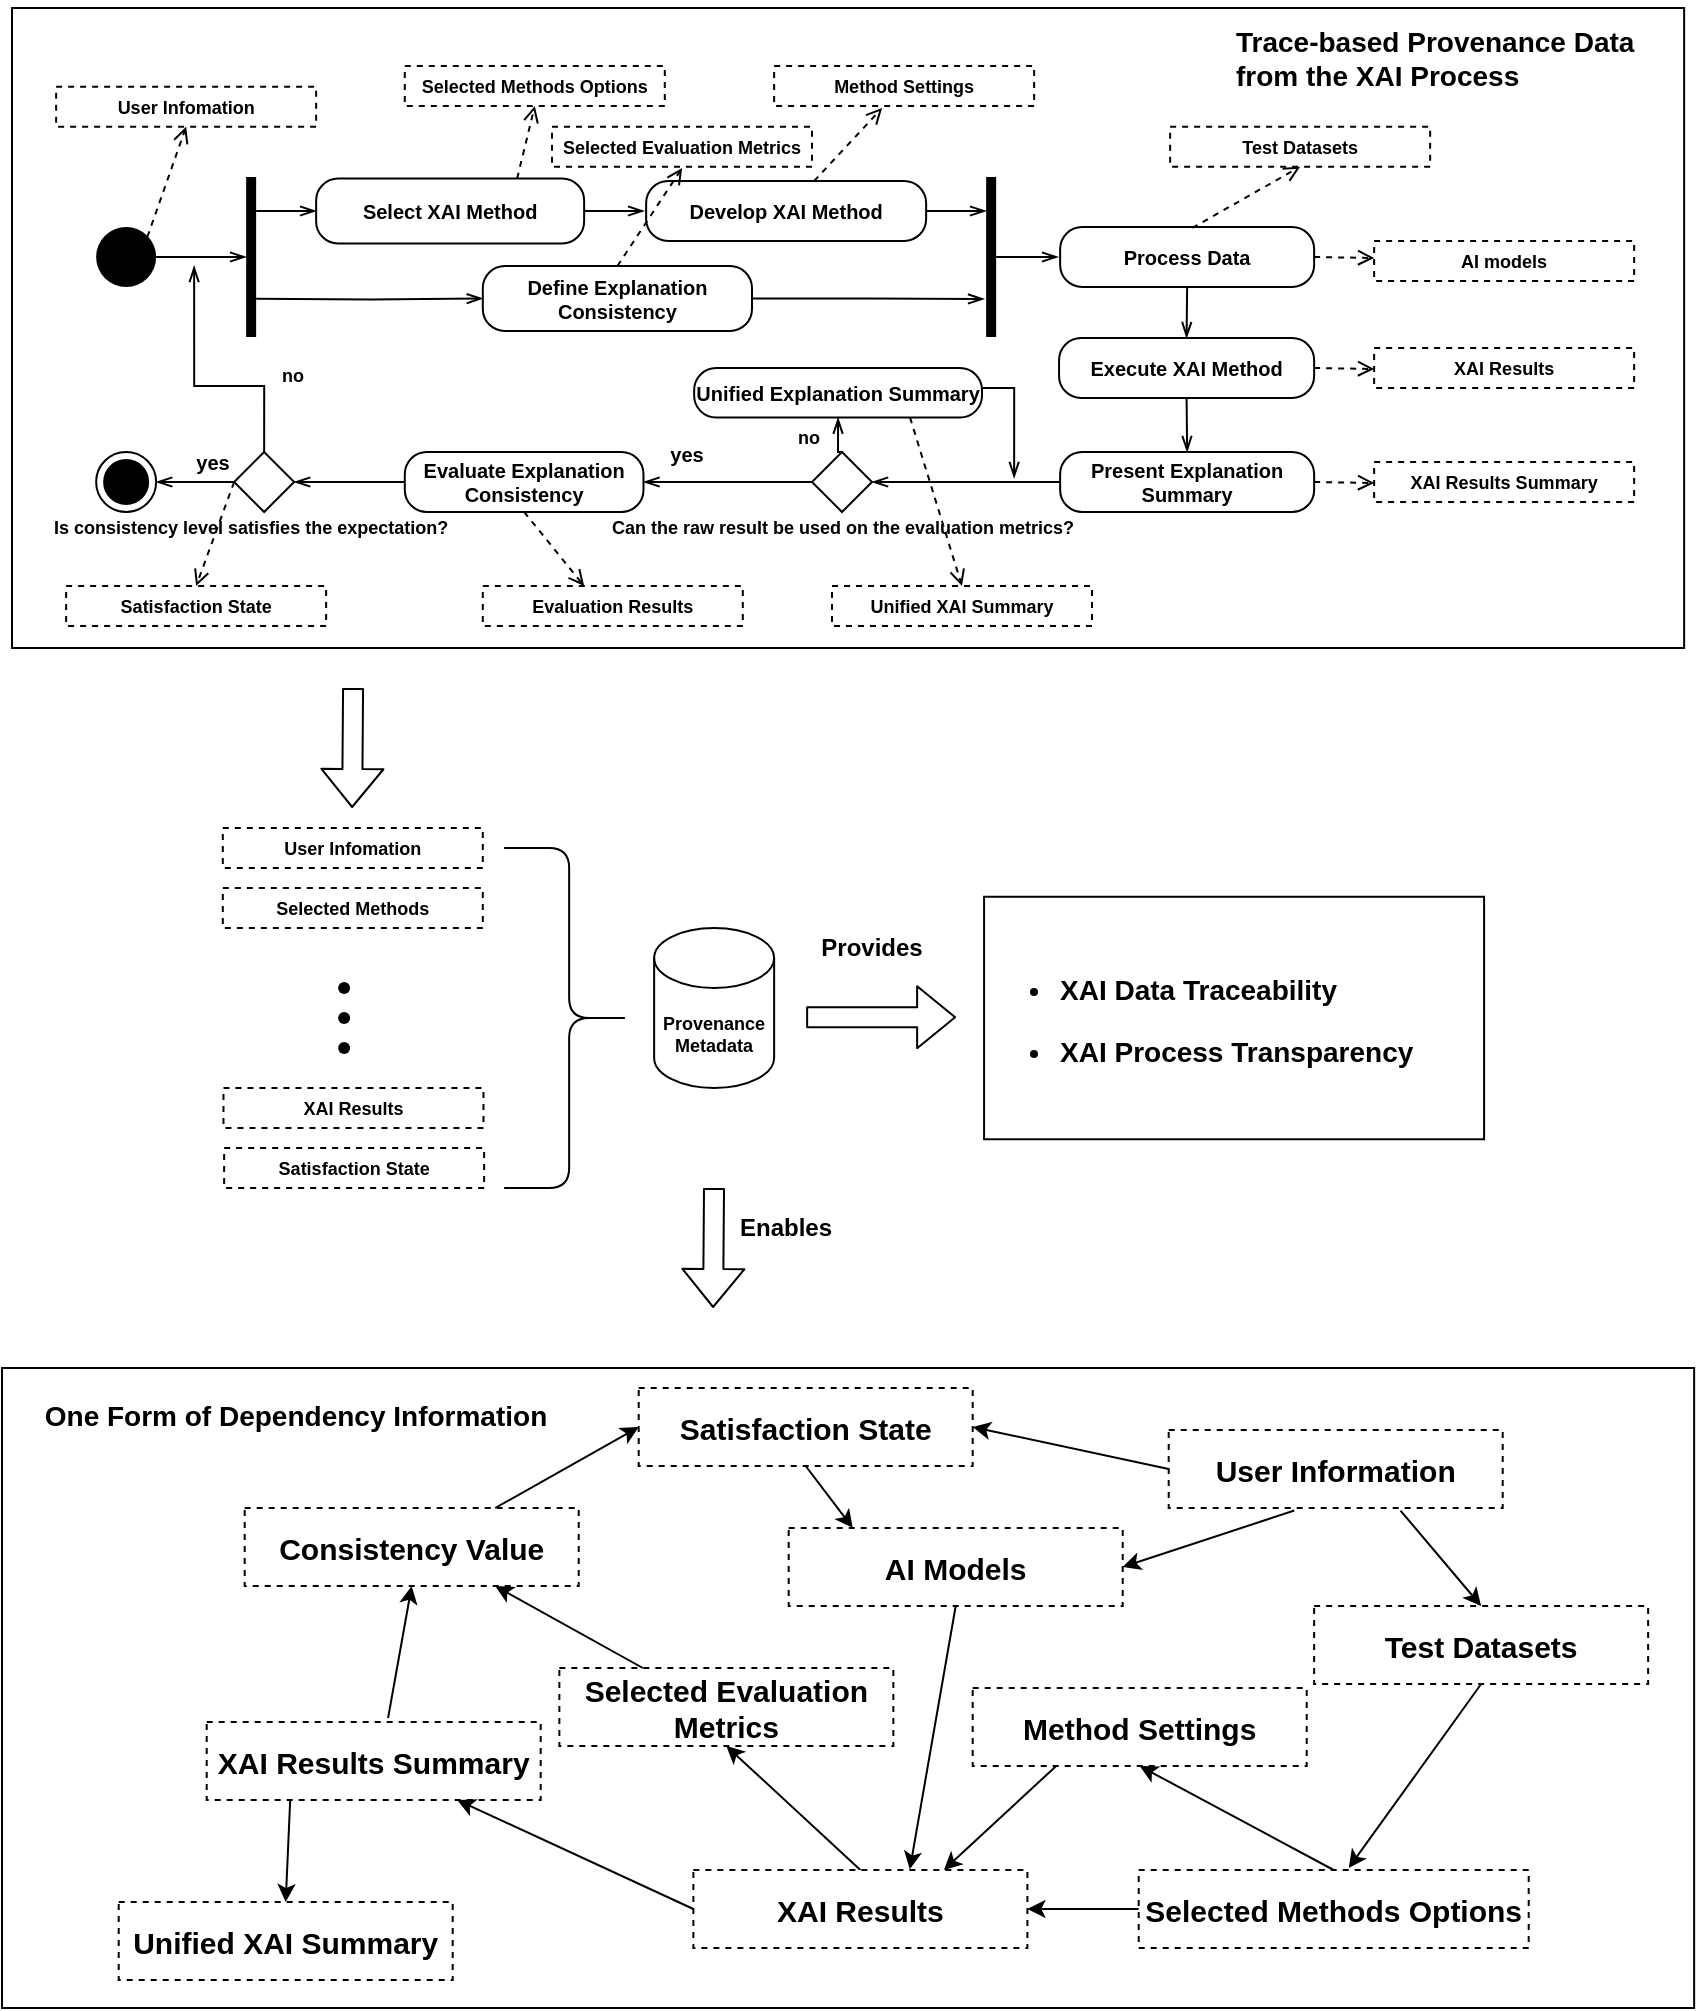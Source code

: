 <mxfile scale="6" border="0" pages="7">
    <diagram name="ProvenanceData approach" id="rjcOAr3a4IcXh_Ae9sIa">
        <mxGraphModel dx="-866" dy="-105" grid="1" gridSize="10" guides="1" tooltips="1" connect="1" arrows="1" fold="1" page="1" pageScale="1" pageWidth="1169" pageHeight="827" math="0" shadow="0">
            <root>
                <mxCell id="mu7Y5IwJnyrlo47Lrttj-0"/>
                <mxCell id="mu7Y5IwJnyrlo47Lrttj-1" parent="mu7Y5IwJnyrlo47Lrttj-0"/>
                <mxCell id="m3TGWsLuMdr1FQFAT1A1-4" value="" style="rounded=0;whiteSpace=wrap;html=1;fontStyle=1" parent="mu7Y5IwJnyrlo47Lrttj-1" vertex="1">
                    <mxGeometry x="2470" y="1790" width="846.07" height="320" as="geometry"/>
                </mxCell>
                <mxCell id="Y9sYpJeU8fh7z_8WTL8K-59" value="" style="rounded=0;whiteSpace=wrap;html=1;fontStyle=1" parent="mu7Y5IwJnyrlo47Lrttj-1" vertex="1">
                    <mxGeometry x="2475" y="1110" width="836.07" height="320" as="geometry"/>
                </mxCell>
                <mxCell id="mu7Y5IwJnyrlo47Lrttj-42" value="" style="rounded=0;whiteSpace=wrap;html=1;fontStyle=1" parent="mu7Y5IwJnyrlo47Lrttj-1" vertex="1">
                    <mxGeometry x="2961.04" y="1554.38" width="250" height="121.25" as="geometry"/>
                </mxCell>
                <mxCell id="mu7Y5IwJnyrlo47Lrttj-2" value="Selected Methods" style="fontStyle=1;dashed=1;fontSize=9;" parent="mu7Y5IwJnyrlo47Lrttj-1" vertex="1">
                    <mxGeometry x="2580.41" y="1550" width="130" height="20" as="geometry"/>
                </mxCell>
                <mxCell id="mu7Y5IwJnyrlo47Lrttj-6" value="XAI Results" style="fontStyle=1;dashed=1;fontSize=9;" parent="mu7Y5IwJnyrlo47Lrttj-1" vertex="1">
                    <mxGeometry x="2580.74" y="1650" width="130" height="20" as="geometry"/>
                </mxCell>
                <mxCell id="mu7Y5IwJnyrlo47Lrttj-11" value="Satisfaction State" style="fontStyle=1;dashed=1;fontSize=9;" parent="mu7Y5IwJnyrlo47Lrttj-1" vertex="1">
                    <mxGeometry x="2581.07" y="1680" width="130" height="20" as="geometry"/>
                </mxCell>
                <mxCell id="mu7Y5IwJnyrlo47Lrttj-12" value="" style="shape=curlyBracket;whiteSpace=wrap;html=1;rounded=1;flipH=1;fontSize=9;fontStyle=1" parent="mu7Y5IwJnyrlo47Lrttj-1" vertex="1">
                    <mxGeometry x="2721.07" y="1530" width="65" height="170" as="geometry"/>
                </mxCell>
                <mxCell id="mu7Y5IwJnyrlo47Lrttj-13" value="Provenance&lt;br&gt;Metadata" style="shape=cylinder3;whiteSpace=wrap;html=1;boundedLbl=1;backgroundOutline=1;size=15;fontSize=9;fontStyle=1" parent="mu7Y5IwJnyrlo47Lrttj-1" vertex="1">
                    <mxGeometry x="2796.07" y="1570" width="60" height="80" as="geometry"/>
                </mxCell>
                <mxCell id="mu7Y5IwJnyrlo47Lrttj-16" value="&lt;h3 style=&quot;font-size: 14px&quot;&gt;&lt;ul&gt;&lt;li&gt;XAI Data Traceability&lt;/li&gt;&lt;/ul&gt;&lt;ul&gt;&lt;li&gt;XAI Process Transparency&lt;/li&gt;&lt;/ul&gt;&lt;/h3&gt;" style="text;html=1;strokeColor=none;fillColor=none;align=left;verticalAlign=middle;whiteSpace=wrap;rounded=0;fontSize=9;fontStyle=1" parent="mu7Y5IwJnyrlo47Lrttj-1" vertex="1">
                    <mxGeometry x="2957.04" y="1570.63" width="243.93" height="90" as="geometry"/>
                </mxCell>
                <mxCell id="mu7Y5IwJnyrlo47Lrttj-19" value="Selected Methods Options" style="fontStyle=1;dashed=1;fontSize=15;" parent="mu7Y5IwJnyrlo47Lrttj-1" vertex="1">
                    <mxGeometry x="3038.35" y="2041" width="195" height="39" as="geometry"/>
                </mxCell>
                <mxCell id="mu7Y5IwJnyrlo47Lrttj-20" value="Selected Evaluation&#10;Metrics" style="fontStyle=1;dashed=1;fontSize=15;" parent="mu7Y5IwJnyrlo47Lrttj-1" vertex="1">
                    <mxGeometry x="2748.68" y="1940" width="167" height="39" as="geometry"/>
                </mxCell>
                <mxCell id="mu7Y5IwJnyrlo47Lrttj-21" value="Method Settings" style="fontStyle=1;dashed=1;fontSize=15;" parent="mu7Y5IwJnyrlo47Lrttj-1" vertex="1">
                    <mxGeometry x="2955.35" y="1950" width="167" height="39" as="geometry"/>
                </mxCell>
                <mxCell id="mu7Y5IwJnyrlo47Lrttj-22" value="Test Datasets" style="fontStyle=1;dashed=1;fontSize=15;" parent="mu7Y5IwJnyrlo47Lrttj-1" vertex="1">
                    <mxGeometry x="3126.07" y="1909" width="167" height="39" as="geometry"/>
                </mxCell>
                <mxCell id="mu7Y5IwJnyrlo47Lrttj-24" value="XAI Results Summary" style="fontStyle=1;dashed=1;fontSize=15;" parent="mu7Y5IwJnyrlo47Lrttj-1" vertex="1">
                    <mxGeometry x="2572.35" y="1967" width="167" height="39" as="geometry"/>
                </mxCell>
                <mxCell id="mu7Y5IwJnyrlo47Lrttj-25" value="Unified XAI Summary" style="fontStyle=1;dashed=1;fontSize=15;" parent="mu7Y5IwJnyrlo47Lrttj-1" vertex="1">
                    <mxGeometry x="2528.35" y="2057" width="167" height="39" as="geometry"/>
                </mxCell>
                <mxCell id="mu7Y5IwJnyrlo47Lrttj-27" value="Consistency Value" style="fontStyle=1;dashed=1;fontSize=15;" parent="mu7Y5IwJnyrlo47Lrttj-1" vertex="1">
                    <mxGeometry x="2591.35" y="1860" width="167" height="39" as="geometry"/>
                </mxCell>
                <mxCell id="mu7Y5IwJnyrlo47Lrttj-28" value="Satisfaction State" style="fontStyle=1;dashed=1;fontSize=15;" parent="mu7Y5IwJnyrlo47Lrttj-1" vertex="1">
                    <mxGeometry x="2788.35" y="1800" width="167" height="39" as="geometry"/>
                </mxCell>
                <mxCell id="mu7Y5IwJnyrlo47Lrttj-29" value="" style="endArrow=classic;html=1;fontSize=15;exitX=0.5;exitY=0;exitDx=0;exitDy=0;entryX=0.5;entryY=1;entryDx=0;entryDy=0;fontStyle=1" parent="mu7Y5IwJnyrlo47Lrttj-1" source="mu7Y5IwJnyrlo47Lrttj-19" target="mu7Y5IwJnyrlo47Lrttj-21" edge="1">
                    <mxGeometry width="50" height="50" relative="1" as="geometry">
                        <mxPoint x="2966.35" y="1990" as="sourcePoint"/>
                        <mxPoint x="3020.28" y="1933" as="targetPoint"/>
                    </mxGeometry>
                </mxCell>
                <mxCell id="mu7Y5IwJnyrlo47Lrttj-30" value="" style="endArrow=classic;html=1;fontSize=15;entryX=1;entryY=0.5;entryDx=0;entryDy=0;exitX=0;exitY=0.5;exitDx=0;exitDy=0;fontStyle=1" parent="mu7Y5IwJnyrlo47Lrttj-1" source="mu7Y5IwJnyrlo47Lrttj-19" target="mu7Y5IwJnyrlo47Lrttj-23" edge="1">
                    <mxGeometry width="50" height="50" relative="1" as="geometry">
                        <mxPoint x="2901.35" y="2000" as="sourcePoint"/>
                        <mxPoint x="3016.85" y="1940" as="targetPoint"/>
                    </mxGeometry>
                </mxCell>
                <mxCell id="mu7Y5IwJnyrlo47Lrttj-31" value="" style="endArrow=classic;html=1;fontSize=15;entryX=0.75;entryY=1;entryDx=0;entryDy=0;exitX=0;exitY=0.5;exitDx=0;exitDy=0;fontStyle=1" parent="mu7Y5IwJnyrlo47Lrttj-1" source="mu7Y5IwJnyrlo47Lrttj-23" target="mu7Y5IwJnyrlo47Lrttj-24" edge="1">
                    <mxGeometry width="50" height="50" relative="1" as="geometry">
                        <mxPoint x="2702.35" y="1968" as="sourcePoint"/>
                        <mxPoint x="2651.28" y="1968" as="targetPoint"/>
                    </mxGeometry>
                </mxCell>
                <mxCell id="mu7Y5IwJnyrlo47Lrttj-32" value="" style="endArrow=classic;html=1;fontSize=15;exitX=0.5;exitY=0;exitDx=0;exitDy=0;startArrow=none;fontStyle=1;entryX=0.5;entryY=1;entryDx=0;entryDy=0;" parent="mu7Y5IwJnyrlo47Lrttj-1" source="mu7Y5IwJnyrlo47Lrttj-23" target="mu7Y5IwJnyrlo47Lrttj-20" edge="1">
                    <mxGeometry width="50" height="50" relative="1" as="geometry">
                        <mxPoint x="2866.35" y="2042" as="sourcePoint"/>
                        <mxPoint x="2848.35" y="1970" as="targetPoint"/>
                    </mxGeometry>
                </mxCell>
                <mxCell id="mu7Y5IwJnyrlo47Lrttj-33" value="" style="endArrow=classic;html=1;fontSize=15;exitX=0.25;exitY=1;exitDx=0;exitDy=0;entryX=0.5;entryY=0;entryDx=0;entryDy=0;fontStyle=1" parent="mu7Y5IwJnyrlo47Lrttj-1" source="mu7Y5IwJnyrlo47Lrttj-24" target="mu7Y5IwJnyrlo47Lrttj-25" edge="1">
                    <mxGeometry width="50" height="50" relative="1" as="geometry">
                        <mxPoint x="2572.35" y="1968" as="sourcePoint"/>
                        <mxPoint x="2526.35" y="2020" as="targetPoint"/>
                    </mxGeometry>
                </mxCell>
                <mxCell id="mu7Y5IwJnyrlo47Lrttj-35" value="" style="endArrow=classic;html=1;fontSize=15;entryX=0.5;entryY=1;entryDx=0;entryDy=0;exitX=0.543;exitY=-0.05;exitDx=0;exitDy=0;exitPerimeter=0;fontStyle=1" parent="mu7Y5IwJnyrlo47Lrttj-1" source="mu7Y5IwJnyrlo47Lrttj-24" target="mu7Y5IwJnyrlo47Lrttj-27" edge="1">
                    <mxGeometry width="50" height="50" relative="1" as="geometry">
                        <mxPoint x="2637.35" y="1940" as="sourcePoint"/>
                        <mxPoint x="2602.35" y="2020" as="targetPoint"/>
                    </mxGeometry>
                </mxCell>
                <mxCell id="mu7Y5IwJnyrlo47Lrttj-36" value="" style="endArrow=classic;html=1;fontSize=15;entryX=0;entryY=0.5;entryDx=0;entryDy=0;exitX=0.75;exitY=0;exitDx=0;exitDy=0;fontStyle=1" parent="mu7Y5IwJnyrlo47Lrttj-1" source="mu7Y5IwJnyrlo47Lrttj-27" target="mu7Y5IwJnyrlo47Lrttj-28" edge="1">
                    <mxGeometry width="50" height="50" relative="1" as="geometry">
                        <mxPoint x="2652.94" y="1957" as="sourcePoint"/>
                        <mxPoint x="2666.35" y="1890" as="targetPoint"/>
                    </mxGeometry>
                </mxCell>
                <mxCell id="mu7Y5IwJnyrlo47Lrttj-37" value="" style="endArrow=classic;html=1;fontSize=15;entryX=0.75;entryY=1;entryDx=0;entryDy=0;exitX=0.25;exitY=0;exitDx=0;exitDy=0;fontStyle=1" parent="mu7Y5IwJnyrlo47Lrttj-1" source="mu7Y5IwJnyrlo47Lrttj-20" target="mu7Y5IwJnyrlo47Lrttj-27" edge="1">
                    <mxGeometry width="50" height="50" relative="1" as="geometry">
                        <mxPoint x="2652.94" y="1957" as="sourcePoint"/>
                        <mxPoint x="2666.35" y="1890" as="targetPoint"/>
                    </mxGeometry>
                </mxCell>
                <mxCell id="mu7Y5IwJnyrlo47Lrttj-38" value="" style="endArrow=classic;html=1;fontSize=15;exitX=0.25;exitY=1;exitDx=0;exitDy=0;entryX=0.75;entryY=0;entryDx=0;entryDy=0;fontStyle=1" parent="mu7Y5IwJnyrlo47Lrttj-1" source="mu7Y5IwJnyrlo47Lrttj-21" target="mu7Y5IwJnyrlo47Lrttj-23" edge="1">
                    <mxGeometry width="50" height="50" relative="1" as="geometry">
                        <mxPoint x="2976.35" y="2000" as="sourcePoint"/>
                        <mxPoint x="2993.85" y="1958" as="targetPoint"/>
                    </mxGeometry>
                </mxCell>
                <mxCell id="mu7Y5IwJnyrlo47Lrttj-41" value="" style="shape=flexArrow;endArrow=classic;html=1;fontSize=9;fontStyle=1" parent="mu7Y5IwJnyrlo47Lrttj-1" edge="1">
                    <mxGeometry width="50" height="50" relative="1" as="geometry">
                        <mxPoint x="2872.07" y="1614.58" as="sourcePoint"/>
                        <mxPoint x="2947.07" y="1614.58" as="targetPoint"/>
                    </mxGeometry>
                </mxCell>
                <mxCell id="Y9sYpJeU8fh7z_8WTL8K-0" value="" style="ellipse;html=1;shape=endState;fillColor=#000000;strokeColor=#000000;fontStyle=1" parent="mu7Y5IwJnyrlo47Lrttj-1" vertex="1">
                    <mxGeometry x="2517.07" y="1332" width="30" height="30" as="geometry"/>
                </mxCell>
                <mxCell id="Y9sYpJeU8fh7z_8WTL8K-1" style="edgeStyle=orthogonalEdgeStyle;rounded=0;orthogonalLoop=1;jettySize=auto;html=1;exitX=1;exitY=0.5;exitDx=0;exitDy=0;entryX=0;entryY=0.5;entryDx=0;entryDy=0;fontSize=10;endArrow=openThin;endFill=0;startSize=6;endSize=6;fontStyle=1" parent="mu7Y5IwJnyrlo47Lrttj-1" source="Y9sYpJeU8fh7z_8WTL8K-2" edge="1">
                    <mxGeometry relative="1" as="geometry">
                        <mxPoint x="2592.07" y="1234.5" as="targetPoint"/>
                    </mxGeometry>
                </mxCell>
                <mxCell id="Y9sYpJeU8fh7z_8WTL8K-2" value="" style="ellipse;fillColor=#000000;strokeColor=none;fontStyle=1" parent="mu7Y5IwJnyrlo47Lrttj-1" vertex="1">
                    <mxGeometry x="2517.07" y="1219.5" width="30" height="30" as="geometry"/>
                </mxCell>
                <mxCell id="Y9sYpJeU8fh7z_8WTL8K-3" value="Select XAI Method" style="align=center;verticalAlign=middle;rounded=1;absoluteArcSize=1;arcSize=22;dashed=0;fontSize=10;fontStyle=1" parent="mu7Y5IwJnyrlo47Lrttj-1" vertex="1">
                    <mxGeometry x="2627.07" y="1195.25" width="134" height="32.5" as="geometry"/>
                </mxCell>
                <mxCell id="Y9sYpJeU8fh7z_8WTL8K-4" style="edgeStyle=orthogonalEdgeStyle;rounded=0;orthogonalLoop=1;jettySize=auto;html=1;exitX=0.5;exitY=1;exitDx=0;exitDy=0;entryX=0.5;entryY=0;entryDx=0;entryDy=0;fontSize=9;endArrow=openThin;endFill=0;strokeWidth=1;fontStyle=1" parent="mu7Y5IwJnyrlo47Lrttj-1" source="Y9sYpJeU8fh7z_8WTL8K-5" target="Y9sYpJeU8fh7z_8WTL8K-30" edge="1">
                    <mxGeometry relative="1" as="geometry"/>
                </mxCell>
                <mxCell id="Y9sYpJeU8fh7z_8WTL8K-5" value="Process Data" style="align=center;verticalAlign=middle;rounded=1;absoluteArcSize=1;arcSize=22;dashed=0;spacing=0;fontSize=10;fontStyle=1" parent="mu7Y5IwJnyrlo47Lrttj-1" vertex="1">
                    <mxGeometry x="2999.07" y="1219.5" width="127" height="30" as="geometry"/>
                </mxCell>
                <mxCell id="Y9sYpJeU8fh7z_8WTL8K-6" style="edgeStyle=orthogonalEdgeStyle;rounded=0;orthogonalLoop=1;jettySize=auto;html=1;entryX=0;entryY=0.5;entryDx=0;entryDy=0;fontSize=10;endArrow=openThin;endFill=0;startSize=6;endSize=6;fontStyle=1" parent="mu7Y5IwJnyrlo47Lrttj-1" target="Y9sYpJeU8fh7z_8WTL8K-3" edge="1">
                    <mxGeometry relative="1" as="geometry">
                        <mxPoint x="2597.07" y="1211.5" as="sourcePoint"/>
                        <Array as="points">
                            <mxPoint x="2597.07" y="1211.5"/>
                        </Array>
                    </mxGeometry>
                </mxCell>
                <mxCell id="Y9sYpJeU8fh7z_8WTL8K-7" value="" style="html=1;points=[];perimeter=orthogonalPerimeter;fillColor=#000000;strokeColor=none;fontSize=10;fontStyle=1" parent="mu7Y5IwJnyrlo47Lrttj-1" vertex="1">
                    <mxGeometry x="2592.07" y="1194.5" width="5" height="80" as="geometry"/>
                </mxCell>
                <mxCell id="Y9sYpJeU8fh7z_8WTL8K-8" value="" style="html=1;points=[];perimeter=orthogonalPerimeter;fillColor=#000000;strokeColor=none;fontSize=10;fontStyle=1" parent="mu7Y5IwJnyrlo47Lrttj-1" vertex="1">
                    <mxGeometry x="2962.07" y="1194.5" width="5" height="80" as="geometry"/>
                </mxCell>
                <mxCell id="Y9sYpJeU8fh7z_8WTL8K-9" style="edgeStyle=orthogonalEdgeStyle;rounded=0;orthogonalLoop=1;jettySize=auto;html=1;exitX=0;exitY=0.5;exitDx=0;exitDy=0;entryX=1;entryY=0.5;entryDx=0;entryDy=0;fontSize=10;fontColor=#000000;endArrow=openThin;endFill=0;startSize=6;endSize=6;align=left;fontStyle=1" parent="mu7Y5IwJnyrlo47Lrttj-1" source="Y9sYpJeU8fh7z_8WTL8K-13" target="Y9sYpJeU8fh7z_8WTL8K-0" edge="1">
                    <mxGeometry relative="1" as="geometry"/>
                </mxCell>
                <mxCell id="Y9sYpJeU8fh7z_8WTL8K-10" value="yes" style="edgeLabel;html=1;align=center;verticalAlign=middle;resizable=0;points=[];fontSize=10;fontColor=#000000;fontStyle=1" parent="Y9sYpJeU8fh7z_8WTL8K-9" vertex="1" connectable="0">
                    <mxGeometry x="-0.411" relative="1" as="geometry">
                        <mxPoint y="-10" as="offset"/>
                    </mxGeometry>
                </mxCell>
                <mxCell id="Y9sYpJeU8fh7z_8WTL8K-11" style="edgeStyle=orthogonalEdgeStyle;rounded=0;orthogonalLoop=1;jettySize=auto;html=1;exitX=0.5;exitY=0;exitDx=0;exitDy=0;fontSize=9;endArrow=openThin;endFill=0;strokeWidth=1;fontStyle=1" parent="mu7Y5IwJnyrlo47Lrttj-1" source="Y9sYpJeU8fh7z_8WTL8K-13" edge="1">
                    <mxGeometry relative="1" as="geometry">
                        <mxPoint x="2566.07" y="1239" as="targetPoint"/>
                        <Array as="points">
                            <mxPoint x="2601.07" y="1299"/>
                            <mxPoint x="2566.07" y="1299"/>
                        </Array>
                    </mxGeometry>
                </mxCell>
                <mxCell id="Y9sYpJeU8fh7z_8WTL8K-12" value="no" style="edgeLabel;html=1;align=center;verticalAlign=middle;resizable=0;points=[];fontSize=9;fontStyle=1" parent="Y9sYpJeU8fh7z_8WTL8K-11" vertex="1" connectable="0">
                    <mxGeometry x="0.24" relative="1" as="geometry">
                        <mxPoint x="49" y="6" as="offset"/>
                    </mxGeometry>
                </mxCell>
                <mxCell id="Y9sYpJeU8fh7z_8WTL8K-13" value="" style="rhombus;fontSize=10;html=0;fontStyle=1" parent="mu7Y5IwJnyrlo47Lrttj-1" vertex="1">
                    <mxGeometry x="2586.07" y="1332" width="30" height="30" as="geometry"/>
                </mxCell>
                <mxCell id="Y9sYpJeU8fh7z_8WTL8K-14" style="edgeStyle=orthogonalEdgeStyle;rounded=0;orthogonalLoop=1;jettySize=auto;html=1;exitX=0;exitY=0.5;exitDx=0;exitDy=0;entryX=1;entryY=0.5;entryDx=0;entryDy=0;fontSize=10;fontColor=#000000;endArrow=openThin;endFill=0;startSize=6;endSize=6;align=left;fontStyle=1" parent="mu7Y5IwJnyrlo47Lrttj-1" source="Y9sYpJeU8fh7z_8WTL8K-15" target="Y9sYpJeU8fh7z_8WTL8K-20" edge="1">
                    <mxGeometry relative="1" as="geometry">
                        <Array as="points"/>
                        <mxPoint x="2965.567" y="1522.25" as="targetPoint"/>
                    </mxGeometry>
                </mxCell>
                <mxCell id="Y9sYpJeU8fh7z_8WTL8K-15" value="Present Explanation &#10;Summary" style="align=center;verticalAlign=middle;rounded=1;absoluteArcSize=1;arcSize=22;dashed=0;fontSize=10;fontStyle=1" parent="mu7Y5IwJnyrlo47Lrttj-1" vertex="1">
                    <mxGeometry x="2999.07" y="1332" width="127" height="30" as="geometry"/>
                </mxCell>
                <mxCell id="Y9sYpJeU8fh7z_8WTL8K-16" style="edgeStyle=orthogonalEdgeStyle;rounded=0;orthogonalLoop=1;jettySize=auto;html=1;exitX=0;exitY=0.5;exitDx=0;exitDy=0;entryX=1;entryY=0.5;entryDx=0;entryDy=0;fontSize=10;fontColor=#000000;endArrow=openThin;endFill=0;startSize=6;endSize=6;align=left;fontStyle=1" parent="mu7Y5IwJnyrlo47Lrttj-1" source="Y9sYpJeU8fh7z_8WTL8K-20" target="Y9sYpJeU8fh7z_8WTL8K-25" edge="1">
                    <mxGeometry relative="1" as="geometry">
                        <Array as="points">
                            <mxPoint x="2796.07" y="1347"/>
                            <mxPoint x="2796.07" y="1347"/>
                        </Array>
                    </mxGeometry>
                </mxCell>
                <mxCell id="Y9sYpJeU8fh7z_8WTL8K-17" value="yes" style="edgeLabel;html=1;align=center;verticalAlign=middle;resizable=0;points=[];fontSize=10;fontColor=#000000;fontStyle=1" parent="Y9sYpJeU8fh7z_8WTL8K-16" vertex="1" connectable="0">
                    <mxGeometry x="-0.033" relative="1" as="geometry">
                        <mxPoint x="-23" y="-14" as="offset"/>
                    </mxGeometry>
                </mxCell>
                <mxCell id="Y9sYpJeU8fh7z_8WTL8K-18" style="edgeStyle=orthogonalEdgeStyle;rounded=0;orthogonalLoop=1;jettySize=auto;html=1;exitX=0.5;exitY=0;exitDx=0;exitDy=0;entryX=0.5;entryY=1;entryDx=0;entryDy=0;fontSize=9;endArrow=openThin;endFill=0;strokeWidth=1;fontStyle=1" parent="mu7Y5IwJnyrlo47Lrttj-1" source="Y9sYpJeU8fh7z_8WTL8K-20" target="Y9sYpJeU8fh7z_8WTL8K-23" edge="1">
                    <mxGeometry relative="1" as="geometry"/>
                </mxCell>
                <mxCell id="Y9sYpJeU8fh7z_8WTL8K-19" value="no" style="edgeLabel;html=1;align=center;verticalAlign=middle;resizable=0;points=[];fontSize=9;fontStyle=1" parent="Y9sYpJeU8fh7z_8WTL8K-18" vertex="1" connectable="0">
                    <mxGeometry x="-0.293" relative="1" as="geometry">
                        <mxPoint x="-15" y="-2" as="offset"/>
                    </mxGeometry>
                </mxCell>
                <mxCell id="Y9sYpJeU8fh7z_8WTL8K-20" value="" style="rhombus;fontSize=10;html=0;fontStyle=1" parent="mu7Y5IwJnyrlo47Lrttj-1" vertex="1">
                    <mxGeometry x="2875.0" y="1332" width="30" height="30" as="geometry"/>
                </mxCell>
                <mxCell id="Y9sYpJeU8fh7z_8WTL8K-21" value="Can the raw result be used on the evaluation metrics?" style="text;html=1;resizable=0;autosize=1;align=center;verticalAlign=middle;points=[];fillColor=none;strokeColor=none;rounded=0;fontSize=9;spacing=10;fontStyle=1" parent="mu7Y5IwJnyrlo47Lrttj-1" vertex="1">
                    <mxGeometry x="2755.0" y="1349.5" width="270" height="40" as="geometry"/>
                </mxCell>
                <mxCell id="Y9sYpJeU8fh7z_8WTL8K-22" style="edgeStyle=orthogonalEdgeStyle;rounded=0;orthogonalLoop=1;jettySize=auto;html=1;exitX=1;exitY=0.5;exitDx=0;exitDy=0;fontSize=9;endArrow=openThin;endFill=0;strokeWidth=1;fontStyle=1" parent="mu7Y5IwJnyrlo47Lrttj-1" source="Y9sYpJeU8fh7z_8WTL8K-23" edge="1">
                    <mxGeometry relative="1" as="geometry">
                        <mxPoint x="2976.07" y="1345" as="targetPoint"/>
                        <Array as="points">
                            <mxPoint x="2976.07" y="1300"/>
                        </Array>
                    </mxGeometry>
                </mxCell>
                <mxCell id="Y9sYpJeU8fh7z_8WTL8K-23" value="Unified Explanation Summary" style="align=center;verticalAlign=middle;rounded=1;absoluteArcSize=1;arcSize=22;dashed=0;fontSize=10;fontStyle=1" parent="mu7Y5IwJnyrlo47Lrttj-1" vertex="1">
                    <mxGeometry x="2816.07" y="1290" width="143.93" height="24.79" as="geometry"/>
                </mxCell>
                <mxCell id="Y9sYpJeU8fh7z_8WTL8K-24" style="edgeStyle=orthogonalEdgeStyle;rounded=0;orthogonalLoop=1;jettySize=auto;html=1;exitX=0;exitY=0.5;exitDx=0;exitDy=0;entryX=1;entryY=0.5;entryDx=0;entryDy=0;fontSize=9;endArrow=openThin;endFill=0;strokeWidth=1;fontStyle=1" parent="mu7Y5IwJnyrlo47Lrttj-1" source="Y9sYpJeU8fh7z_8WTL8K-25" target="Y9sYpJeU8fh7z_8WTL8K-13" edge="1">
                    <mxGeometry relative="1" as="geometry"/>
                </mxCell>
                <mxCell id="Y9sYpJeU8fh7z_8WTL8K-25" value="Evaluate Explanation&#10;Consistency" style="align=center;verticalAlign=middle;rounded=1;absoluteArcSize=1;arcSize=22;dashed=0;fontSize=10;fontStyle=1" parent="mu7Y5IwJnyrlo47Lrttj-1" vertex="1">
                    <mxGeometry x="2671.4" y="1332" width="119.34" height="30" as="geometry"/>
                </mxCell>
                <mxCell id="Y9sYpJeU8fh7z_8WTL8K-26" value="Is consistency level satisfies the expectation?" style="text;html=1;resizable=0;autosize=1;align=left;verticalAlign=middle;points=[];fillColor=none;strokeColor=none;rounded=0;fontSize=9;spacing=10;fontStyle=1" parent="mu7Y5IwJnyrlo47Lrttj-1" vertex="1">
                    <mxGeometry x="2486.07" y="1349.5" width="230" height="40" as="geometry"/>
                </mxCell>
                <mxCell id="Y9sYpJeU8fh7z_8WTL8K-27" value="Define Explanation &#10;Consistency" style="align=center;verticalAlign=middle;rounded=1;absoluteArcSize=1;arcSize=22;dashed=0;fontSize=10;fontStyle=1" parent="mu7Y5IwJnyrlo47Lrttj-1" vertex="1">
                    <mxGeometry x="2710.41" y="1239" width="134.59" height="32.5" as="geometry"/>
                </mxCell>
                <mxCell id="Y9sYpJeU8fh7z_8WTL8K-28" style="edgeStyle=orthogonalEdgeStyle;rounded=0;orthogonalLoop=1;jettySize=auto;html=1;entryX=0;entryY=0.5;entryDx=0;entryDy=0;fontSize=10;endArrow=openThin;endFill=0;startSize=6;endSize=6;fontStyle=1" parent="mu7Y5IwJnyrlo47Lrttj-1" target="Y9sYpJeU8fh7z_8WTL8K-27" edge="1">
                    <mxGeometry relative="1" as="geometry">
                        <mxPoint x="2597.07" y="1255.33" as="sourcePoint"/>
                        <Array as="points"/>
                        <mxPoint x="2627.07" y="1255.33" as="targetPoint"/>
                    </mxGeometry>
                </mxCell>
                <mxCell id="Y9sYpJeU8fh7z_8WTL8K-29" style="edgeStyle=orthogonalEdgeStyle;rounded=0;orthogonalLoop=1;jettySize=auto;html=1;exitX=0.5;exitY=1;exitDx=0;exitDy=0;entryX=0.5;entryY=0;entryDx=0;entryDy=0;fontSize=9;endArrow=openThin;endFill=0;strokeWidth=1;fontStyle=1" parent="mu7Y5IwJnyrlo47Lrttj-1" source="Y9sYpJeU8fh7z_8WTL8K-30" target="Y9sYpJeU8fh7z_8WTL8K-15" edge="1">
                    <mxGeometry relative="1" as="geometry"/>
                </mxCell>
                <mxCell id="Y9sYpJeU8fh7z_8WTL8K-30" value="Execute XAI Method" style="align=center;verticalAlign=middle;rounded=1;absoluteArcSize=1;arcSize=22;dashed=0;fontSize=10;fontStyle=1" parent="mu7Y5IwJnyrlo47Lrttj-1" vertex="1">
                    <mxGeometry x="2998.53" y="1275" width="127.54" height="30" as="geometry"/>
                </mxCell>
                <mxCell id="Y9sYpJeU8fh7z_8WTL8K-31" style="edgeStyle=orthogonalEdgeStyle;rounded=0;orthogonalLoop=1;jettySize=auto;html=1;exitX=1;exitY=0.5;exitDx=0;exitDy=0;fontSize=10;endArrow=openThin;endFill=0;startSize=6;endSize=6;fontStyle=1" parent="mu7Y5IwJnyrlo47Lrttj-1" source="Y9sYpJeU8fh7z_8WTL8K-27" edge="1">
                    <mxGeometry relative="1" as="geometry">
                        <mxPoint x="2761.07" y="1255.33" as="sourcePoint"/>
                        <mxPoint x="2961.07" y="1255.5" as="targetPoint"/>
                        <Array as="points"/>
                    </mxGeometry>
                </mxCell>
                <mxCell id="Y9sYpJeU8fh7z_8WTL8K-32" style="edgeStyle=orthogonalEdgeStyle;rounded=0;orthogonalLoop=1;jettySize=auto;html=1;entryX=0;entryY=0.5;entryDx=0;entryDy=0;fontSize=10;endArrow=openThin;endFill=0;startSize=6;endSize=6;fontStyle=1" parent="mu7Y5IwJnyrlo47Lrttj-1" edge="1">
                    <mxGeometry relative="1" as="geometry">
                        <mxPoint x="2967.07" y="1234.5" as="sourcePoint"/>
                        <mxPoint x="2998.07" y="1234.5" as="targetPoint"/>
                    </mxGeometry>
                </mxCell>
                <mxCell id="Y9sYpJeU8fh7z_8WTL8K-33" value="Develop XAI Method" style="align=center;verticalAlign=middle;rounded=1;absoluteArcSize=1;arcSize=22;dashed=0;fontSize=10;fontStyle=1" parent="mu7Y5IwJnyrlo47Lrttj-1" vertex="1">
                    <mxGeometry x="2792.07" y="1196.5" width="140" height="30" as="geometry"/>
                </mxCell>
                <mxCell id="Y9sYpJeU8fh7z_8WTL8K-34" style="edgeStyle=orthogonalEdgeStyle;rounded=0;orthogonalLoop=1;jettySize=auto;html=1;entryX=0;entryY=0.5;entryDx=0;entryDy=0;fontSize=10;endArrow=openThin;endFill=0;startSize=6;endSize=6;fontStyle=1" parent="mu7Y5IwJnyrlo47Lrttj-1" edge="1">
                    <mxGeometry relative="1" as="geometry">
                        <mxPoint x="2761.07" y="1211.5" as="sourcePoint"/>
                        <Array as="points">
                            <mxPoint x="2761.07" y="1211.5"/>
                        </Array>
                        <mxPoint x="2791.07" y="1211.5" as="targetPoint"/>
                    </mxGeometry>
                </mxCell>
                <mxCell id="Y9sYpJeU8fh7z_8WTL8K-35" style="edgeStyle=orthogonalEdgeStyle;rounded=0;orthogonalLoop=1;jettySize=auto;html=1;entryX=0;entryY=0.5;entryDx=0;entryDy=0;fontSize=10;endArrow=openThin;endFill=0;startSize=6;endSize=6;fontStyle=1" parent="mu7Y5IwJnyrlo47Lrttj-1" edge="1">
                    <mxGeometry relative="1" as="geometry">
                        <mxPoint x="2932.07" y="1211.5" as="sourcePoint"/>
                        <Array as="points">
                            <mxPoint x="2932.07" y="1211.5"/>
                        </Array>
                        <mxPoint x="2962.07" y="1211.5" as="targetPoint"/>
                    </mxGeometry>
                </mxCell>
                <mxCell id="Y9sYpJeU8fh7z_8WTL8K-36" value="Selected Methods Options" style="fontStyle=1;dashed=1;fontSize=9;" parent="mu7Y5IwJnyrlo47Lrttj-1" vertex="1">
                    <mxGeometry x="2671.4" y="1139" width="130" height="20" as="geometry"/>
                </mxCell>
                <mxCell id="Y9sYpJeU8fh7z_8WTL8K-37" value="" style="html=1;verticalAlign=bottom;labelBackgroundColor=none;endArrow=open;endFill=0;dashed=1;entryX=0.5;entryY=1;entryDx=0;entryDy=0;exitX=0.75;exitY=0;exitDx=0;exitDy=0;fontStyle=1" parent="mu7Y5IwJnyrlo47Lrttj-1" source="Y9sYpJeU8fh7z_8WTL8K-3" target="Y9sYpJeU8fh7z_8WTL8K-36" edge="1">
                    <mxGeometry width="160" relative="1" as="geometry">
                        <mxPoint x="2636.07" y="1419" as="sourcePoint"/>
                        <mxPoint x="2796.07" y="1419" as="targetPoint"/>
                    </mxGeometry>
                </mxCell>
                <mxCell id="Y9sYpJeU8fh7z_8WTL8K-38" value="Method Settings" style="fontStyle=1;dashed=1;fontSize=9;" parent="mu7Y5IwJnyrlo47Lrttj-1" vertex="1">
                    <mxGeometry x="2856.07" y="1139" width="130" height="20" as="geometry"/>
                </mxCell>
                <mxCell id="Y9sYpJeU8fh7z_8WTL8K-39" value="" style="html=1;verticalAlign=bottom;labelBackgroundColor=none;endArrow=open;endFill=0;dashed=1;exitX=0.75;exitY=0;exitDx=0;exitDy=0;fontStyle=1" parent="mu7Y5IwJnyrlo47Lrttj-1" edge="1">
                    <mxGeometry width="160" relative="1" as="geometry">
                        <mxPoint x="2876.07" y="1196.5" as="sourcePoint"/>
                        <mxPoint x="2910.07" y="1160" as="targetPoint"/>
                    </mxGeometry>
                </mxCell>
                <mxCell id="Y9sYpJeU8fh7z_8WTL8K-40" value="Selected Evaluation Metrics" style="fontStyle=1;dashed=1;fontSize=9;" parent="mu7Y5IwJnyrlo47Lrttj-1" vertex="1">
                    <mxGeometry x="2745" y="1169.36" width="130" height="20" as="geometry"/>
                </mxCell>
                <mxCell id="Y9sYpJeU8fh7z_8WTL8K-41" value="" style="html=1;verticalAlign=bottom;labelBackgroundColor=none;endArrow=open;endFill=0;dashed=1;exitX=0.5;exitY=0;exitDx=0;exitDy=0;fontStyle=1" parent="mu7Y5IwJnyrlo47Lrttj-1" source="Y9sYpJeU8fh7z_8WTL8K-27" edge="1">
                    <mxGeometry width="160" relative="1" as="geometry">
                        <mxPoint x="2776.07" y="1226.5" as="sourcePoint"/>
                        <mxPoint x="2810.07" y="1190" as="targetPoint"/>
                    </mxGeometry>
                </mxCell>
                <mxCell id="Y9sYpJeU8fh7z_8WTL8K-42" value="Test Datasets" style="fontStyle=1;dashed=1;fontSize=9;" parent="mu7Y5IwJnyrlo47Lrttj-1" vertex="1">
                    <mxGeometry x="3054.07" y="1169.36" width="130" height="20" as="geometry"/>
                </mxCell>
                <mxCell id="Y9sYpJeU8fh7z_8WTL8K-43" value="" style="html=1;verticalAlign=bottom;labelBackgroundColor=none;endArrow=open;endFill=0;dashed=1;exitX=1;exitY=0.5;exitDx=0;exitDy=0;fontStyle=1" parent="mu7Y5IwJnyrlo47Lrttj-1" source="Y9sYpJeU8fh7z_8WTL8K-5" edge="1">
                    <mxGeometry width="160" relative="1" as="geometry">
                        <mxPoint x="3122.07" y="1271.5" as="sourcePoint"/>
                        <mxPoint x="3156.07" y="1235" as="targetPoint"/>
                    </mxGeometry>
                </mxCell>
                <mxCell id="Y9sYpJeU8fh7z_8WTL8K-44" value="XAI Results" style="fontStyle=1;dashed=1;fontSize=9;" parent="mu7Y5IwJnyrlo47Lrttj-1" vertex="1">
                    <mxGeometry x="3156.07" y="1280" width="130" height="20" as="geometry"/>
                </mxCell>
                <mxCell id="Y9sYpJeU8fh7z_8WTL8K-45" value="" style="html=1;verticalAlign=bottom;labelBackgroundColor=none;endArrow=open;endFill=0;dashed=1;exitX=1;exitY=0.5;exitDx=0;exitDy=0;fontStyle=1" parent="mu7Y5IwJnyrlo47Lrttj-1" edge="1">
                    <mxGeometry width="160" relative="1" as="geometry">
                        <mxPoint x="3126.07" y="1290" as="sourcePoint"/>
                        <mxPoint x="3156.07" y="1290.5" as="targetPoint"/>
                    </mxGeometry>
                </mxCell>
                <mxCell id="Y9sYpJeU8fh7z_8WTL8K-46" value="XAI Results Summary" style="fontStyle=1;dashed=1;fontSize=9;" parent="mu7Y5IwJnyrlo47Lrttj-1" vertex="1">
                    <mxGeometry x="3156.07" y="1337" width="130" height="20" as="geometry"/>
                </mxCell>
                <mxCell id="Y9sYpJeU8fh7z_8WTL8K-47" value="" style="html=1;verticalAlign=bottom;labelBackgroundColor=none;endArrow=open;endFill=0;dashed=1;exitX=1;exitY=0.5;exitDx=0;exitDy=0;fontStyle=1" parent="mu7Y5IwJnyrlo47Lrttj-1" edge="1">
                    <mxGeometry width="160" relative="1" as="geometry">
                        <mxPoint x="3126.07" y="1347" as="sourcePoint"/>
                        <mxPoint x="3156.07" y="1347.5" as="targetPoint"/>
                    </mxGeometry>
                </mxCell>
                <mxCell id="Y9sYpJeU8fh7z_8WTL8K-48" value="Unified XAI Summary" style="fontStyle=1;dashed=1;fontSize=9;" parent="mu7Y5IwJnyrlo47Lrttj-1" vertex="1">
                    <mxGeometry x="2885" y="1399" width="130" height="20" as="geometry"/>
                </mxCell>
                <mxCell id="Y9sYpJeU8fh7z_8WTL8K-49" value="" style="html=1;verticalAlign=bottom;labelBackgroundColor=none;endArrow=open;endFill=0;dashed=1;exitX=0.75;exitY=1;exitDx=0;exitDy=0;entryX=0.5;entryY=0;entryDx=0;entryDy=0;fontStyle=1" parent="mu7Y5IwJnyrlo47Lrttj-1" source="Y9sYpJeU8fh7z_8WTL8K-23" target="Y9sYpJeU8fh7z_8WTL8K-48" edge="1">
                    <mxGeometry width="160" relative="1" as="geometry">
                        <mxPoint x="2905" y="1456.5" as="sourcePoint"/>
                        <mxPoint x="2939" y="1420" as="targetPoint"/>
                    </mxGeometry>
                </mxCell>
                <mxCell id="Y9sYpJeU8fh7z_8WTL8K-50" value="Evaluation Results" style="fontStyle=1;dashed=1;fontSize=9;" parent="mu7Y5IwJnyrlo47Lrttj-1" vertex="1">
                    <mxGeometry x="2710.41" y="1399" width="130" height="20" as="geometry"/>
                </mxCell>
                <mxCell id="Y9sYpJeU8fh7z_8WTL8K-51" value="" style="html=1;verticalAlign=bottom;labelBackgroundColor=none;endArrow=open;endFill=0;dashed=1;exitX=0.5;exitY=1;exitDx=0;exitDy=0;fontStyle=1" parent="mu7Y5IwJnyrlo47Lrttj-1" source="Y9sYpJeU8fh7z_8WTL8K-25" edge="1">
                    <mxGeometry width="160" relative="1" as="geometry">
                        <mxPoint x="2727.07" y="1435.5" as="sourcePoint"/>
                        <mxPoint x="2761.07" y="1399" as="targetPoint"/>
                    </mxGeometry>
                </mxCell>
                <mxCell id="Y9sYpJeU8fh7z_8WTL8K-52" value="Satisfaction State" style="fontStyle=1;dashed=1;fontSize=9;" parent="mu7Y5IwJnyrlo47Lrttj-1" vertex="1">
                    <mxGeometry x="2502.07" y="1399" width="130" height="20" as="geometry"/>
                </mxCell>
                <mxCell id="Y9sYpJeU8fh7z_8WTL8K-53" value="" style="html=1;verticalAlign=bottom;labelBackgroundColor=none;endArrow=open;endFill=0;dashed=1;exitX=0;exitY=0.5;exitDx=0;exitDy=0;entryX=0.5;entryY=0;entryDx=0;entryDy=0;fontStyle=1" parent="mu7Y5IwJnyrlo47Lrttj-1" source="Y9sYpJeU8fh7z_8WTL8K-13" target="Y9sYpJeU8fh7z_8WTL8K-52" edge="1">
                    <mxGeometry width="160" relative="1" as="geometry">
                        <mxPoint x="2592.07" y="1399" as="sourcePoint"/>
                        <mxPoint x="2592.06" y="1426.5" as="targetPoint"/>
                    </mxGeometry>
                </mxCell>
                <mxCell id="Y9sYpJeU8fh7z_8WTL8K-56" value="User Infomation" style="fontStyle=1;dashed=1;fontSize=9;" parent="mu7Y5IwJnyrlo47Lrttj-1" vertex="1">
                    <mxGeometry x="2497.07" y="1149.36" width="130" height="20" as="geometry"/>
                </mxCell>
                <mxCell id="Y9sYpJeU8fh7z_8WTL8K-57" value="" style="html=1;verticalAlign=bottom;labelBackgroundColor=none;endArrow=open;endFill=0;dashed=1;entryX=0.5;entryY=1;entryDx=0;entryDy=0;exitX=1;exitY=0;exitDx=0;exitDy=0;fontStyle=1" parent="mu7Y5IwJnyrlo47Lrttj-1" target="Y9sYpJeU8fh7z_8WTL8K-56" edge="1">
                    <mxGeometry width="160" relative="1" as="geometry">
                        <mxPoint x="2542.677" y="1224.503" as="sourcePoint"/>
                        <mxPoint x="2597.07" y="1429.36" as="targetPoint"/>
                    </mxGeometry>
                </mxCell>
                <mxCell id="m3TGWsLuMdr1FQFAT1A1-1" value="Provides" style="text;html=1;strokeColor=none;fillColor=none;align=center;verticalAlign=middle;whiteSpace=wrap;rounded=0;fontStyle=1" parent="mu7Y5IwJnyrlo47Lrttj-1" vertex="1">
                    <mxGeometry x="2875" y="1565" width="60" height="30" as="geometry"/>
                </mxCell>
                <mxCell id="m3TGWsLuMdr1FQFAT1A1-2" value="Enables" style="text;html=1;strokeColor=none;fillColor=none;align=center;verticalAlign=middle;whiteSpace=wrap;rounded=0;fontStyle=1" parent="mu7Y5IwJnyrlo47Lrttj-1" vertex="1">
                    <mxGeometry x="2832.07" y="1705" width="60" height="30" as="geometry"/>
                </mxCell>
                <mxCell id="mu7Y5IwJnyrlo47Lrttj-23" value="XAI Results" style="fontStyle=1;dashed=1;fontSize=15;" parent="mu7Y5IwJnyrlo47Lrttj-1" vertex="1">
                    <mxGeometry x="2815.69" y="2041" width="167" height="39" as="geometry"/>
                </mxCell>
                <mxCell id="m3TGWsLuMdr1FQFAT1A1-7" value="" style="endArrow=classic;html=1;fontSize=15;exitX=0.5;exitY=1;exitDx=0;exitDy=0;fontStyle=1" parent="mu7Y5IwJnyrlo47Lrttj-1" source="mu7Y5IwJnyrlo47Lrttj-22" edge="1">
                    <mxGeometry width="50" height="50" relative="1" as="geometry">
                        <mxPoint x="3048.35" y="2070.5" as="sourcePoint"/>
                        <mxPoint x="3143.35" y="2040" as="targetPoint"/>
                    </mxGeometry>
                </mxCell>
                <mxCell id="m3TGWsLuMdr1FQFAT1A1-9" value="" style="html=1;verticalAlign=bottom;labelBackgroundColor=none;endArrow=open;endFill=0;dashed=1;exitX=0.52;exitY=0.016;exitDx=0;exitDy=0;entryX=0.5;entryY=1;entryDx=0;entryDy=0;exitPerimeter=0;fontStyle=1" parent="mu7Y5IwJnyrlo47Lrttj-1" source="Y9sYpJeU8fh7z_8WTL8K-5" target="Y9sYpJeU8fh7z_8WTL8K-42" edge="1">
                    <mxGeometry width="160" relative="1" as="geometry">
                        <mxPoint x="3136.07" y="1244.5" as="sourcePoint"/>
                        <mxPoint x="3166.07" y="1245" as="targetPoint"/>
                    </mxGeometry>
                </mxCell>
                <mxCell id="m3TGWsLuMdr1FQFAT1A1-10" value="AI models" style="fontStyle=1;dashed=1;fontSize=9;" parent="mu7Y5IwJnyrlo47Lrttj-1" vertex="1">
                    <mxGeometry x="3156.07" y="1226.5" width="130" height="20" as="geometry"/>
                </mxCell>
                <mxCell id="m3TGWsLuMdr1FQFAT1A1-11" value="User Infomation" style="fontStyle=1;dashed=1;fontSize=9;" parent="mu7Y5IwJnyrlo47Lrttj-1" vertex="1">
                    <mxGeometry x="2580.41" y="1520" width="130" height="20" as="geometry"/>
                </mxCell>
                <mxCell id="m3TGWsLuMdr1FQFAT1A1-13" value="" style="shape=waypoint;sketch=0;fillStyle=solid;size=6;pointerEvents=1;points=[];fillColor=none;resizable=0;rotatable=0;perimeter=centerPerimeter;snapToPoint=1;fontSize=13;spacing=1;fontStyle=1" parent="mu7Y5IwJnyrlo47Lrttj-1" vertex="1">
                    <mxGeometry x="2621.07" y="1580" width="40" height="40" as="geometry"/>
                </mxCell>
                <mxCell id="m3TGWsLuMdr1FQFAT1A1-14" value="" style="shape=waypoint;sketch=0;fillStyle=solid;size=6;pointerEvents=1;points=[];fillColor=none;resizable=0;rotatable=0;perimeter=centerPerimeter;snapToPoint=1;fontSize=13;spacing=1;fontStyle=1" parent="mu7Y5IwJnyrlo47Lrttj-1" vertex="1">
                    <mxGeometry x="2621.07" y="1595" width="40" height="40" as="geometry"/>
                </mxCell>
                <mxCell id="m3TGWsLuMdr1FQFAT1A1-15" value="" style="shape=waypoint;sketch=0;fillStyle=solid;size=6;pointerEvents=1;points=[];fillColor=none;resizable=0;rotatable=0;perimeter=centerPerimeter;snapToPoint=1;fontSize=13;spacing=1;fontStyle=1" parent="mu7Y5IwJnyrlo47Lrttj-1" vertex="1">
                    <mxGeometry x="2621.07" y="1610" width="40" height="40" as="geometry"/>
                </mxCell>
                <mxCell id="m3TGWsLuMdr1FQFAT1A1-17" value="User Information" style="fontStyle=1;dashed=1;fontSize=15;" parent="mu7Y5IwJnyrlo47Lrttj-1" vertex="1">
                    <mxGeometry x="3053.35" y="1821" width="167" height="39" as="geometry"/>
                </mxCell>
                <mxCell id="m3TGWsLuMdr1FQFAT1A1-18" value="" style="endArrow=classic;html=1;fontSize=15;entryX=0.5;entryY=0;entryDx=0;entryDy=0;exitX=0.694;exitY=1.033;exitDx=0;exitDy=0;exitPerimeter=0;fontStyle=1" parent="mu7Y5IwJnyrlo47Lrttj-1" source="m3TGWsLuMdr1FQFAT1A1-17" target="mu7Y5IwJnyrlo47Lrttj-22" edge="1">
                    <mxGeometry width="50" height="50" relative="1" as="geometry">
                        <mxPoint x="3258.6" y="1860" as="sourcePoint"/>
                        <mxPoint x="3330.35" y="1819.5" as="targetPoint"/>
                    </mxGeometry>
                </mxCell>
                <mxCell id="m3TGWsLuMdr1FQFAT1A1-19" value="" style="endArrow=classic;html=1;fontSize=15;entryX=1;entryY=0.5;entryDx=0;entryDy=0;exitX=0;exitY=0.5;exitDx=0;exitDy=0;fontStyle=1" parent="mu7Y5IwJnyrlo47Lrttj-1" source="m3TGWsLuMdr1FQFAT1A1-17" target="mu7Y5IwJnyrlo47Lrttj-28" edge="1">
                    <mxGeometry width="50" height="50" relative="1" as="geometry">
                        <mxPoint x="3179.248" y="1871.287" as="sourcePoint"/>
                        <mxPoint x="3256.85" y="1939" as="targetPoint"/>
                    </mxGeometry>
                </mxCell>
                <mxCell id="m3TGWsLuMdr1FQFAT1A1-20" value="&lt;h2 style=&quot;text-align: left; font-size: 14px;&quot;&gt;&lt;span style=&quot;font-family: helvetica; font-size: 14px; text-align: center;&quot;&gt;One Form of Dependency Information&lt;/span&gt;&lt;/h2&gt;" style="text;html=1;strokeColor=none;fillColor=none;align=center;verticalAlign=middle;whiteSpace=wrap;rounded=0;fontSize=14;fontStyle=1" parent="mu7Y5IwJnyrlo47Lrttj-1" vertex="1">
                    <mxGeometry x="2484.68" y="1789" width="264" height="50" as="geometry"/>
                </mxCell>
                <mxCell id="m3TGWsLuMdr1FQFAT1A1-22" value="AI Models" style="fontStyle=1;dashed=1;fontSize=15;" parent="mu7Y5IwJnyrlo47Lrttj-1" vertex="1">
                    <mxGeometry x="2863.35" y="1870" width="167" height="39" as="geometry"/>
                </mxCell>
                <mxCell id="m3TGWsLuMdr1FQFAT1A1-23" value="" style="endArrow=classic;html=1;fontSize=15;entryX=1;entryY=0.5;entryDx=0;entryDy=0;exitX=0.376;exitY=1.033;exitDx=0;exitDy=0;exitPerimeter=0;fontStyle=1" parent="mu7Y5IwJnyrlo47Lrttj-1" source="m3TGWsLuMdr1FQFAT1A1-17" target="m3TGWsLuMdr1FQFAT1A1-22" edge="1">
                    <mxGeometry width="50" height="50" relative="1" as="geometry">
                        <mxPoint x="3179.248" y="1871.287" as="sourcePoint"/>
                        <mxPoint x="3256.85" y="1939" as="targetPoint"/>
                    </mxGeometry>
                </mxCell>
                <mxCell id="m3TGWsLuMdr1FQFAT1A1-24" value="" style="endArrow=classic;html=1;fontSize=15;entryX=0.648;entryY=-0.008;entryDx=0;entryDy=0;exitX=0.5;exitY=1;exitDx=0;exitDy=0;entryPerimeter=0;fontStyle=1" parent="mu7Y5IwJnyrlo47Lrttj-1" source="m3TGWsLuMdr1FQFAT1A1-22" target="mu7Y5IwJnyrlo47Lrttj-23" edge="1">
                    <mxGeometry width="50" height="50" relative="1" as="geometry">
                        <mxPoint x="3126.142" y="1871.287" as="sourcePoint"/>
                        <mxPoint x="3040.35" y="1899.5" as="targetPoint"/>
                    </mxGeometry>
                </mxCell>
                <mxCell id="m3TGWsLuMdr1FQFAT1A1-25" value="" style="endArrow=classic;html=1;fontSize=15;entryX=0.192;entryY=0;entryDx=0;entryDy=0;exitX=0.5;exitY=1;exitDx=0;exitDy=0;entryPerimeter=0;fontStyle=1" parent="mu7Y5IwJnyrlo47Lrttj-1" source="mu7Y5IwJnyrlo47Lrttj-28" target="m3TGWsLuMdr1FQFAT1A1-22" edge="1">
                    <mxGeometry width="50" height="50" relative="1" as="geometry">
                        <mxPoint x="2726.6" y="1870" as="sourcePoint"/>
                        <mxPoint x="2798.35" y="1829.5" as="targetPoint"/>
                    </mxGeometry>
                </mxCell>
                <mxCell id="m3TGWsLuMdr1FQFAT1A1-28" value="&lt;h2 style=&quot;text-align: left ; font-size: 14px&quot;&gt;&lt;span style=&quot;font-family: &amp;quot;helvetica&amp;quot; ; font-size: 14px ; text-align: center&quot;&gt;Trace-based Provenance Data from the XAI Process&lt;/span&gt;&lt;/h2&gt;" style="text;html=1;strokeColor=none;fillColor=none;align=center;verticalAlign=middle;whiteSpace=wrap;rounded=0;fontSize=14;fontStyle=1" parent="mu7Y5IwJnyrlo47Lrttj-1" vertex="1">
                    <mxGeometry x="3086.07" y="1110" width="215.72" height="50" as="geometry"/>
                </mxCell>
                <mxCell id="m3TGWsLuMdr1FQFAT1A1-29" value="" style="shape=flexArrow;endArrow=classic;html=1;fontSize=9;fontStyle=1" parent="mu7Y5IwJnyrlo47Lrttj-1" edge="1">
                    <mxGeometry width="50" height="50" relative="1" as="geometry">
                        <mxPoint x="2645.54" y="1450.0" as="sourcePoint"/>
                        <mxPoint x="2645.07" y="1510" as="targetPoint"/>
                    </mxGeometry>
                </mxCell>
                <mxCell id="m3TGWsLuMdr1FQFAT1A1-30" value="" style="shape=flexArrow;endArrow=classic;html=1;fontSize=9;fontStyle=1" parent="mu7Y5IwJnyrlo47Lrttj-1" edge="1">
                    <mxGeometry width="50" height="50" relative="1" as="geometry">
                        <mxPoint x="2826.01" y="1700.0" as="sourcePoint"/>
                        <mxPoint x="2825.54" y="1760" as="targetPoint"/>
                    </mxGeometry>
                </mxCell>
            </root>
        </mxGraphModel>
    </diagram>
    <diagram name="Previou sys layer arch" id="HKc94IUQV4FCGg67rVWH">
        <mxGraphModel dx="1472" dy="722" grid="1" gridSize="10" guides="1" tooltips="1" connect="1" arrows="1" fold="1" page="1" pageScale="1" pageWidth="1169" pageHeight="827" math="0" shadow="0">
            <root>
                <mxCell id="YhmPNarvR2SYnzmi2mxv-0"/>
                <mxCell id="YhmPNarvR2SYnzmi2mxv-1" parent="YhmPNarvR2SYnzmi2mxv-0"/>
                <mxCell id="YhmPNarvR2SYnzmi2mxv-2" value="User Interface" style="rounded=0;whiteSpace=wrap;html=1;fontSize=15;align=center;verticalAlign=top;" parent="YhmPNarvR2SYnzmi2mxv-1" vertex="1">
                    <mxGeometry x="60" y="50" width="930" height="150" as="geometry"/>
                </mxCell>
                <mxCell id="YhmPNarvR2SYnzmi2mxv-3" value="Service Layer" style="rounded=0;whiteSpace=wrap;html=1;fontSize=15;verticalAlign=top;" parent="YhmPNarvR2SYnzmi2mxv-1" vertex="1">
                    <mxGeometry x="60" y="370" width="930" height="190" as="geometry"/>
                </mxCell>
                <mxCell id="YhmPNarvR2SYnzmi2mxv-4" value="Data Persistence Layer" style="rounded=0;whiteSpace=wrap;html=1;fontSize=15;verticalAlign=top;" parent="YhmPNarvR2SYnzmi2mxv-1" vertex="1">
                    <mxGeometry x="60" y="573" width="930" height="87" as="geometry"/>
                </mxCell>
                <mxCell id="YhmPNarvR2SYnzmi2mxv-5" value="Micro-Service: AI Model" style="rounded=0;whiteSpace=wrap;html=1;fontSize=15;align=center;verticalAlign=top;" parent="YhmPNarvR2SYnzmi2mxv-1" vertex="1">
                    <mxGeometry x="300" y="400" width="220" height="150" as="geometry"/>
                </mxCell>
                <mxCell id="YhmPNarvR2SYnzmi2mxv-6" value="Dashboard" style="rounded=0;whiteSpace=wrap;html=1;fontSize=15;align=center;verticalAlign=top;" parent="YhmPNarvR2SYnzmi2mxv-1" vertex="1">
                    <mxGeometry x="70" y="80" width="450" height="110" as="geometry"/>
                </mxCell>
                <mxCell id="YhmPNarvR2SYnzmi2mxv-7" value="Micro-Service: Data Processing" style="rounded=0;whiteSpace=wrap;html=1;fontSize=15;align=center;verticalAlign=top;" parent="YhmPNarvR2SYnzmi2mxv-1" vertex="1">
                    <mxGeometry x="70" y="400" width="220" height="150" as="geometry"/>
                </mxCell>
                <mxCell id="YhmPNarvR2SYnzmi2mxv-8" value="&amp;lt;&amp;lt;&lt;span style=&quot;font-size: 13px&quot;&gt;Micro-Service&lt;/span&gt;&amp;gt;&amp;gt;&lt;br&gt;Pre-trained Model" style="rounded=0;whiteSpace=wrap;html=1;fontSize=15;verticalAlign=top;" parent="YhmPNarvR2SYnzmi2mxv-1" vertex="1">
                    <mxGeometry x="310" y="431.5" width="200" height="50" as="geometry"/>
                </mxCell>
                <mxCell id="YhmPNarvR2SYnzmi2mxv-9" value="&amp;lt;&amp;lt;&lt;span style=&quot;font-size: 13px&quot;&gt;Micro-Service&lt;/span&gt;&amp;gt;&amp;gt;&lt;br&gt;Pre-trained Model" style="rounded=0;whiteSpace=wrap;html=1;fontSize=15;verticalAlign=top;" parent="YhmPNarvR2SYnzmi2mxv-1" vertex="1">
                    <mxGeometry x="310" y="490" width="200" height="50" as="geometry"/>
                </mxCell>
                <mxCell id="YhmPNarvR2SYnzmi2mxv-10" value="Micro-Service: XAI Methods" style="rounded=0;whiteSpace=wrap;html=1;fontSize=15;align=center;verticalAlign=top;" parent="YhmPNarvR2SYnzmi2mxv-1" vertex="1">
                    <mxGeometry x="530" y="400" width="220" height="150" as="geometry"/>
                </mxCell>
                <mxCell id="YhmPNarvR2SYnzmi2mxv-11" value="&amp;lt;&amp;lt;&lt;span style=&quot;font-size: 13px&quot;&gt;Micro-Service&lt;/span&gt;&amp;gt;&amp;gt;&lt;br&gt;SHAP/Shapley Value" style="rounded=0;whiteSpace=wrap;html=1;fontSize=15;verticalAlign=top;" parent="YhmPNarvR2SYnzmi2mxv-1" vertex="1">
                    <mxGeometry x="540" y="493" width="200" height="50" as="geometry"/>
                </mxCell>
                <mxCell id="YhmPNarvR2SYnzmi2mxv-12" value="Micro-Service: Evaluation" style="rounded=0;whiteSpace=wrap;html=1;fontSize=15;align=center;verticalAlign=top;" parent="YhmPNarvR2SYnzmi2mxv-1" vertex="1">
                    <mxGeometry x="760" y="400" width="220" height="150" as="geometry"/>
                </mxCell>
                <mxCell id="YhmPNarvR2SYnzmi2mxv-13" value="&amp;lt;&amp;lt;&lt;span style=&quot;font-size: 13px&quot;&gt;Micro-Service&lt;/span&gt;&amp;gt;&amp;gt;&lt;br&gt;Grad-CAM" style="rounded=0;whiteSpace=wrap;html=1;fontSize=15;verticalAlign=top;" parent="YhmPNarvR2SYnzmi2mxv-1" vertex="1">
                    <mxGeometry x="540" y="430" width="200" height="50" as="geometry"/>
                </mxCell>
                <mxCell id="YhmPNarvR2SYnzmi2mxv-14" value="Workflow" style="rounded=0;whiteSpace=wrap;html=1;fontSize=15;align=center;verticalAlign=top;" parent="YhmPNarvR2SYnzmi2mxv-1" vertex="1">
                    <mxGeometry x="530" y="80" width="450" height="110" as="geometry"/>
                </mxCell>
                <mxCell id="YhmPNarvR2SYnzmi2mxv-15" style="edgeStyle=orthogonalEdgeStyle;rounded=0;orthogonalLoop=1;jettySize=auto;html=1;exitX=0.5;exitY=1;exitDx=0;exitDy=0;fontSize=15;" parent="YhmPNarvR2SYnzmi2mxv-1" edge="1">
                    <mxGeometry relative="1" as="geometry">
                        <mxPoint x="185" y="480" as="sourcePoint"/>
                        <mxPoint x="185" y="480" as="targetPoint"/>
                    </mxGeometry>
                </mxCell>
                <mxCell id="YhmPNarvR2SYnzmi2mxv-16" value="&lt;font style=&quot;font-size: 15px&quot;&gt;&amp;lt;&amp;lt;Micro-Service&amp;gt;&amp;gt;&lt;br&gt;Stability Evaluation&lt;/font&gt;" style="rounded=0;whiteSpace=wrap;html=1;fontSize=13;align=center;verticalAlign=middle;" parent="YhmPNarvR2SYnzmi2mxv-1" vertex="1">
                    <mxGeometry x="770" y="430" width="200" height="50" as="geometry"/>
                </mxCell>
                <mxCell id="YhmPNarvR2SYnzmi2mxv-17" value="&lt;font style=&quot;font-size: 15px&quot;&gt;&amp;lt;&amp;lt;Micro-Service&amp;gt;&amp;gt;&lt;br&gt;Consistency Evaluation&lt;/font&gt;" style="rounded=0;whiteSpace=wrap;html=1;fontSize=13;align=center;verticalAlign=middle;" parent="YhmPNarvR2SYnzmi2mxv-1" vertex="1">
                    <mxGeometry x="770" y="493" width="200" height="50" as="geometry"/>
                </mxCell>
                <mxCell id="YhmPNarvR2SYnzmi2mxv-18" value="Explanation Case&amp;nbsp;" style="rounded=0;whiteSpace=wrap;html=1;fontSize=13;align=center;verticalAlign=middle;" parent="YhmPNarvR2SYnzmi2mxv-1" vertex="1">
                    <mxGeometry x="80" y="110" width="430" height="30" as="geometry"/>
                </mxCell>
                <mxCell id="YhmPNarvR2SYnzmi2mxv-19" value="Metadata" style="rounded=0;whiteSpace=wrap;html=1;fontSize=13;align=center;verticalAlign=middle;" parent="YhmPNarvR2SYnzmi2mxv-1" vertex="1">
                    <mxGeometry x="80" y="150" width="100" height="30" as="geometry"/>
                </mxCell>
                <mxCell id="YhmPNarvR2SYnzmi2mxv-20" value="Method Evaluation" style="rounded=0;whiteSpace=wrap;html=1;fontSize=13;align=center;verticalAlign=middle;" parent="YhmPNarvR2SYnzmi2mxv-1" vertex="1">
                    <mxGeometry x="410" y="150" width="100" height="30" as="geometry"/>
                </mxCell>
                <mxCell id="YhmPNarvR2SYnzmi2mxv-21" value="&amp;lt;&amp;lt;&lt;span style=&quot;font-size: 13px&quot;&gt;Micro-Service&lt;/span&gt;&amp;gt;&amp;gt;&lt;br&gt;Data Operation" style="rounded=0;whiteSpace=wrap;html=1;fontSize=15;verticalAlign=top;" parent="YhmPNarvR2SYnzmi2mxv-1" vertex="1">
                    <mxGeometry x="80" y="430" width="200" height="50" as="geometry"/>
                </mxCell>
                <mxCell id="YhmPNarvR2SYnzmi2mxv-22" value="&amp;lt;&amp;lt;&lt;span style=&quot;font-size: 13px&quot;&gt;Micro-Service&lt;/span&gt;&amp;gt;&amp;gt;&lt;br&gt;Data Provenance&amp;nbsp;" style="rounded=0;whiteSpace=wrap;html=1;fontSize=15;verticalAlign=top;" parent="YhmPNarvR2SYnzmi2mxv-1" vertex="1">
                    <mxGeometry x="80" y="490" width="200" height="50" as="geometry"/>
                </mxCell>
                <mxCell id="YhmPNarvR2SYnzmi2mxv-23" value="XAI Results" style="rounded=0;whiteSpace=wrap;html=1;fontSize=13;align=center;verticalAlign=middle;" parent="YhmPNarvR2SYnzmi2mxv-1" vertex="1">
                    <mxGeometry x="300" y="150" width="100" height="30" as="geometry"/>
                </mxCell>
                <mxCell id="YhmPNarvR2SYnzmi2mxv-24" value="&lt;font style=&quot;font-size: 13px&quot;&gt;Console&lt;/font&gt;" style="rounded=0;whiteSpace=wrap;html=1;fontSize=13;align=center;verticalAlign=middle;" parent="YhmPNarvR2SYnzmi2mxv-1" vertex="1">
                    <mxGeometry x="540" y="150" width="130" height="30" as="geometry"/>
                </mxCell>
                <mxCell id="YhmPNarvR2SYnzmi2mxv-25" value="&lt;font style=&quot;font-size: 13px&quot;&gt;Portal&lt;/font&gt;" style="rounded=0;whiteSpace=wrap;html=1;fontSize=13;align=center;verticalAlign=middle;" parent="YhmPNarvR2SYnzmi2mxv-1" vertex="1">
                    <mxGeometry x="690" y="150" width="130" height="30" as="geometry"/>
                </mxCell>
                <mxCell id="YhmPNarvR2SYnzmi2mxv-26" value="&lt;font style=&quot;font-size: 13px&quot;&gt;CMD&lt;/font&gt;" style="rounded=0;whiteSpace=wrap;html=1;fontSize=13;align=center;verticalAlign=middle;" parent="YhmPNarvR2SYnzmi2mxv-1" vertex="1">
                    <mxGeometry x="840" y="150" width="130" height="30" as="geometry"/>
                </mxCell>
                <mxCell id="YhmPNarvR2SYnzmi2mxv-27" value="Explanation Case" style="rounded=0;whiteSpace=wrap;html=1;fontSize=13;align=center;verticalAlign=middle;" parent="YhmPNarvR2SYnzmi2mxv-1" vertex="1">
                    <mxGeometry x="540" y="110" width="430" height="30" as="geometry"/>
                </mxCell>
                <mxCell id="YhmPNarvR2SYnzmi2mxv-28" value="&amp;lt;&amp;lt;&lt;span style=&quot;font-size: 13px&quot;&gt;Database&lt;/span&gt;&amp;gt;&amp;gt;&lt;br&gt;Metadata" style="rounded=0;whiteSpace=wrap;html=1;fontSize=15;verticalAlign=top;" parent="YhmPNarvR2SYnzmi2mxv-1" vertex="1">
                    <mxGeometry x="80" y="603" width="270" height="47" as="geometry"/>
                </mxCell>
                <mxCell id="YhmPNarvR2SYnzmi2mxv-29" value="&amp;lt;&amp;lt;&lt;span style=&quot;font-size: 13px&quot;&gt;Database&lt;/span&gt;&amp;gt;&amp;gt;&lt;br&gt;Explanation Results" style="rounded=0;whiteSpace=wrap;html=1;fontSize=15;verticalAlign=top;" parent="YhmPNarvR2SYnzmi2mxv-1" vertex="1">
                    <mxGeometry x="400" y="603" width="270" height="47" as="geometry"/>
                </mxCell>
                <mxCell id="YhmPNarvR2SYnzmi2mxv-30" value="&amp;lt;&amp;lt;&lt;span style=&quot;font-size: 13px&quot;&gt;Database&lt;/span&gt;&amp;gt;&amp;gt;&lt;br&gt;Evaluation Results" style="rounded=0;whiteSpace=wrap;html=1;fontSize=15;verticalAlign=top;" parent="YhmPNarvR2SYnzmi2mxv-1" vertex="1">
                    <mxGeometry x="710" y="603" width="270" height="47" as="geometry"/>
                </mxCell>
                <mxCell id="YhmPNarvR2SYnzmi2mxv-31" value="Coordination Center" style="rounded=0;whiteSpace=wrap;html=1;fontSize=15;align=center;verticalAlign=top;" parent="YhmPNarvR2SYnzmi2mxv-1" vertex="1">
                    <mxGeometry x="60" y="210" width="930" height="150" as="geometry"/>
                </mxCell>
                <mxCell id="YhmPNarvR2SYnzmi2mxv-32" value="" style="rounded=0;whiteSpace=wrap;html=1;fontSize=13;" parent="YhmPNarvR2SYnzmi2mxv-1" vertex="1">
                    <mxGeometry x="70" y="240" width="450" height="110" as="geometry"/>
                </mxCell>
                <mxCell id="YhmPNarvR2SYnzmi2mxv-33" value="" style="rounded=0;whiteSpace=wrap;html=1;fontSize=13;" parent="YhmPNarvR2SYnzmi2mxv-1" vertex="1">
                    <mxGeometry x="530" y="240" width="450" height="110" as="geometry"/>
                </mxCell>
                <mxCell id="YhmPNarvR2SYnzmi2mxv-34" value="&lt;span style=&quot;font-size: 15px&quot;&gt;Operation&lt;/span&gt;" style="text;html=1;strokeColor=none;fillColor=none;align=center;verticalAlign=middle;whiteSpace=wrap;rounded=0;fontSize=13;" parent="YhmPNarvR2SYnzmi2mxv-1" vertex="1">
                    <mxGeometry x="270" y="240" width="60" height="30" as="geometry"/>
                </mxCell>
                <mxCell id="YhmPNarvR2SYnzmi2mxv-35" value="&lt;font style=&quot;font-size: 15px&quot;&gt;Coonfiguration&lt;/font&gt;" style="text;html=1;strokeColor=none;fillColor=none;align=center;verticalAlign=middle;whiteSpace=wrap;rounded=0;fontSize=13;" parent="YhmPNarvR2SYnzmi2mxv-1" vertex="1">
                    <mxGeometry x="730" y="240" width="60" height="30" as="geometry"/>
                </mxCell>
                <mxCell id="YhmPNarvR2SYnzmi2mxv-36" value="&lt;font style=&quot;font-size: 13px&quot;&gt;Inport AI Model&lt;/font&gt;" style="rounded=0;whiteSpace=wrap;html=1;fontSize=13;align=center;verticalAlign=middle;" parent="YhmPNarvR2SYnzmi2mxv-1" vertex="1">
                    <mxGeometry x="540" y="270" width="130" height="30" as="geometry"/>
                </mxCell>
                <mxCell id="YhmPNarvR2SYnzmi2mxv-37" value="&lt;font style=&quot;font-size: 13px&quot;&gt;Inport XAI Method&lt;/font&gt;" style="rounded=0;whiteSpace=wrap;html=1;fontSize=13;align=center;verticalAlign=middle;" parent="YhmPNarvR2SYnzmi2mxv-1" vertex="1">
                    <mxGeometry x="690" y="270" width="130" height="30" as="geometry"/>
                </mxCell>
                <mxCell id="YhmPNarvR2SYnzmi2mxv-38" value="&lt;font style=&quot;font-size: 13px&quot;&gt;Inport Metric&lt;/font&gt;" style="rounded=0;whiteSpace=wrap;html=1;fontSize=13;align=center;verticalAlign=middle;" parent="YhmPNarvR2SYnzmi2mxv-1" vertex="1">
                    <mxGeometry x="840" y="270" width="130" height="30" as="geometry"/>
                </mxCell>
                <mxCell id="YhmPNarvR2SYnzmi2mxv-39" value="Case Tracking ID" style="rounded=0;whiteSpace=wrap;html=1;fontSize=13;align=center;verticalAlign=middle;" parent="YhmPNarvR2SYnzmi2mxv-1" vertex="1">
                    <mxGeometry x="80" y="270" width="430" height="30" as="geometry"/>
                </mxCell>
                <mxCell id="YhmPNarvR2SYnzmi2mxv-40" value="Execute Workflow" style="rounded=0;whiteSpace=wrap;html=1;fontSize=13;align=center;verticalAlign=middle;" parent="YhmPNarvR2SYnzmi2mxv-1" vertex="1">
                    <mxGeometry x="80" y="310" width="130" height="30" as="geometry"/>
                </mxCell>
                <mxCell id="YhmPNarvR2SYnzmi2mxv-41" value="Import Dataset" style="rounded=0;whiteSpace=wrap;html=1;fontSize=13;align=center;verticalAlign=middle;" parent="YhmPNarvR2SYnzmi2mxv-1" vertex="1">
                    <mxGeometry x="230" y="310" width="130" height="30" as="geometry"/>
                </mxCell>
                <mxCell id="YhmPNarvR2SYnzmi2mxv-42" value="Audit Data" style="rounded=0;whiteSpace=wrap;html=1;fontSize=13;align=center;verticalAlign=middle;" parent="YhmPNarvR2SYnzmi2mxv-1" vertex="1">
                    <mxGeometry x="380" y="310" width="130" height="30" as="geometry"/>
                </mxCell>
                <mxCell id="YhmPNarvR2SYnzmi2mxv-43" value="&lt;font style=&quot;font-size: 13px&quot;&gt;Remove AI Model&lt;/font&gt;" style="rounded=0;whiteSpace=wrap;html=1;fontSize=13;align=center;verticalAlign=middle;" parent="YhmPNarvR2SYnzmi2mxv-1" vertex="1">
                    <mxGeometry x="540" y="310" width="130" height="30" as="geometry"/>
                </mxCell>
                <mxCell id="YhmPNarvR2SYnzmi2mxv-44" value="Remove XAI Method" style="rounded=0;whiteSpace=wrap;html=1;fontSize=13;align=center;verticalAlign=middle;" parent="YhmPNarvR2SYnzmi2mxv-1" vertex="1">
                    <mxGeometry x="690" y="310" width="130" height="30" as="geometry"/>
                </mxCell>
                <mxCell id="YhmPNarvR2SYnzmi2mxv-45" value="Remove Metric" style="rounded=0;whiteSpace=wrap;html=1;fontSize=13;align=center;verticalAlign=middle;" parent="YhmPNarvR2SYnzmi2mxv-1" vertex="1">
                    <mxGeometry x="840" y="310" width="130" height="30" as="geometry"/>
                </mxCell>
                <mxCell id="YhmPNarvR2SYnzmi2mxv-46" value="Explanation Trace" style="rounded=0;whiteSpace=wrap;html=1;fontSize=13;align=center;verticalAlign=middle;" parent="YhmPNarvR2SYnzmi2mxv-1" vertex="1">
                    <mxGeometry x="190" y="150" width="100" height="30" as="geometry"/>
                </mxCell>
            </root>
        </mxGraphModel>
    </diagram>
    <diagram name="New sys layer arch" id="mc0riBfWzkPziMGJyCiT">
        <mxGraphModel dx="1472" dy="722" grid="1" gridSize="10" guides="1" tooltips="1" connect="1" arrows="1" fold="1" page="1" pageScale="1" pageWidth="1169" pageHeight="827" math="0" shadow="0">
            <root>
                <mxCell id="_S-W5f8qDSxopO8shr0j-0"/>
                <mxCell id="_S-W5f8qDSxopO8shr0j-1" parent="_S-W5f8qDSxopO8shr0j-0"/>
                <mxCell id="_S-W5f8qDSxopO8shr0j-2" value="User Interface" style="rounded=0;whiteSpace=wrap;html=1;fontSize=15;align=center;verticalAlign=top;shadow=0;" parent="_S-W5f8qDSxopO8shr0j-1" vertex="1">
                    <mxGeometry x="40" y="40" width="930" height="70" as="geometry"/>
                </mxCell>
                <mxCell id="_S-W5f8qDSxopO8shr0j-3" value="Microservice Layer" style="rounded=0;whiteSpace=wrap;html=1;fontSize=15;verticalAlign=top;shadow=0;" parent="_S-W5f8qDSxopO8shr0j-1" vertex="1">
                    <mxGeometry x="40" y="280" width="930" height="190" as="geometry"/>
                </mxCell>
                <mxCell id="_S-W5f8qDSxopO8shr0j-4" value="Data Persistence Layer" style="rounded=0;whiteSpace=wrap;html=1;fontSize=15;verticalAlign=top;shadow=0;" parent="_S-W5f8qDSxopO8shr0j-1" vertex="1">
                    <mxGeometry x="40" y="483" width="930" height="87" as="geometry"/>
                </mxCell>
                <mxCell id="_S-W5f8qDSxopO8shr0j-5" value="Microservice: AI Model" style="rounded=0;whiteSpace=wrap;html=1;fontSize=15;align=center;verticalAlign=top;shadow=1;" parent="_S-W5f8qDSxopO8shr0j-1" vertex="1">
                    <mxGeometry x="280" y="310" width="220" height="150" as="geometry"/>
                </mxCell>
                <mxCell id="_S-W5f8qDSxopO8shr0j-7" value="Microservice: Data Processing" style="rounded=0;whiteSpace=wrap;html=1;fontSize=15;align=center;verticalAlign=top;shadow=1;" parent="_S-W5f8qDSxopO8shr0j-1" vertex="1">
                    <mxGeometry x="50" y="310" width="220" height="150" as="geometry"/>
                </mxCell>
                <mxCell id="_S-W5f8qDSxopO8shr0j-8" value="&amp;lt;&amp;lt;&lt;span style=&quot;font-size: 13px&quot;&gt;Microservice&lt;/span&gt;&amp;gt;&amp;gt;&lt;br&gt;Pre-trained Model" style="rounded=0;whiteSpace=wrap;html=1;fontSize=15;verticalAlign=top;shadow=1;" parent="_S-W5f8qDSxopO8shr0j-1" vertex="1">
                    <mxGeometry x="290" y="341.5" width="200" height="50" as="geometry"/>
                </mxCell>
                <mxCell id="_S-W5f8qDSxopO8shr0j-9" value="&amp;lt;&amp;lt;&lt;span style=&quot;font-size: 13px&quot;&gt;Microservice&lt;/span&gt;&amp;gt;&amp;gt;&lt;br&gt;Pre-trained Model" style="rounded=0;whiteSpace=wrap;html=1;fontSize=15;verticalAlign=top;shadow=1;" parent="_S-W5f8qDSxopO8shr0j-1" vertex="1">
                    <mxGeometry x="290" y="400" width="200" height="50" as="geometry"/>
                </mxCell>
                <mxCell id="_S-W5f8qDSxopO8shr0j-10" value="Microservice: XAI Methods" style="rounded=0;whiteSpace=wrap;html=1;fontSize=15;align=center;verticalAlign=top;shadow=1;" parent="_S-W5f8qDSxopO8shr0j-1" vertex="1">
                    <mxGeometry x="510" y="310" width="220" height="150" as="geometry"/>
                </mxCell>
                <mxCell id="_S-W5f8qDSxopO8shr0j-11" value="&amp;lt;&amp;lt;&lt;span style=&quot;font-size: 13px&quot;&gt;Microservice&lt;/span&gt;&amp;gt;&amp;gt;&lt;br&gt;SHAP/Shapley Value" style="rounded=0;whiteSpace=wrap;html=1;fontSize=15;verticalAlign=top;shadow=1;" parent="_S-W5f8qDSxopO8shr0j-1" vertex="1">
                    <mxGeometry x="520" y="400" width="200" height="50" as="geometry"/>
                </mxCell>
                <mxCell id="_S-W5f8qDSxopO8shr0j-12" value="Microservice: Evaluation" style="rounded=0;whiteSpace=wrap;html=1;fontSize=15;align=center;verticalAlign=top;shadow=1;" parent="_S-W5f8qDSxopO8shr0j-1" vertex="1">
                    <mxGeometry x="740" y="310" width="220" height="150" as="geometry"/>
                </mxCell>
                <mxCell id="_S-W5f8qDSxopO8shr0j-13" value="&amp;lt;&amp;lt;&lt;span style=&quot;font-size: 13px&quot;&gt;Microservice&lt;/span&gt;&amp;gt;&amp;gt;&lt;br&gt;Grad-CAM" style="rounded=0;whiteSpace=wrap;html=1;fontSize=15;verticalAlign=top;shadow=1;" parent="_S-W5f8qDSxopO8shr0j-1" vertex="1">
                    <mxGeometry x="520" y="341.5" width="200" height="50" as="geometry"/>
                </mxCell>
                <mxCell id="_S-W5f8qDSxopO8shr0j-15" style="edgeStyle=orthogonalEdgeStyle;rounded=0;orthogonalLoop=1;jettySize=auto;html=1;exitX=0.5;exitY=1;exitDx=0;exitDy=0;fontSize=15;shadow=1;" parent="_S-W5f8qDSxopO8shr0j-1" edge="1">
                    <mxGeometry relative="1" as="geometry">
                        <mxPoint x="165" y="415" as="sourcePoint"/>
                        <mxPoint x="165" y="415" as="targetPoint"/>
                    </mxGeometry>
                </mxCell>
                <mxCell id="_S-W5f8qDSxopO8shr0j-16" value="&lt;font style=&quot;font-size: 15px&quot;&gt;&amp;lt;&amp;lt;Microservice&amp;gt;&amp;gt;&lt;br&gt;Stability Evaluation&lt;/font&gt;" style="rounded=0;whiteSpace=wrap;html=1;fontSize=13;align=center;verticalAlign=middle;shadow=1;" parent="_S-W5f8qDSxopO8shr0j-1" vertex="1">
                    <mxGeometry x="750" y="341.5" width="200" height="50" as="geometry"/>
                </mxCell>
                <mxCell id="_S-W5f8qDSxopO8shr0j-17" value="&lt;font style=&quot;font-size: 15px&quot;&gt;&amp;lt;&amp;lt;Microservice&amp;gt;&amp;gt;&lt;br&gt;Consistency Evaluation&lt;/font&gt;" style="rounded=0;whiteSpace=wrap;html=1;fontSize=13;align=center;verticalAlign=middle;shadow=1;" parent="_S-W5f8qDSxopO8shr0j-1" vertex="1">
                    <mxGeometry x="750" y="400" width="200" height="50" as="geometry"/>
                </mxCell>
                <mxCell id="_S-W5f8qDSxopO8shr0j-21" value="&amp;lt;&amp;lt;&lt;span style=&quot;font-size: 13px&quot;&gt;Microservice&lt;/span&gt;&amp;gt;&amp;gt;&lt;br&gt;Machine Learning Data Set" style="rounded=0;whiteSpace=wrap;html=1;fontSize=15;verticalAlign=top;shadow=1;" parent="_S-W5f8qDSxopO8shr0j-1" vertex="1">
                    <mxGeometry x="60" y="341.5" width="200" height="50" as="geometry"/>
                </mxCell>
                <mxCell id="_S-W5f8qDSxopO8shr0j-24" value="&lt;font style=&quot;font-size: 13px&quot;&gt;Restful API&lt;br&gt;&lt;/font&gt;" style="rounded=0;whiteSpace=wrap;html=1;fontSize=13;align=center;verticalAlign=middle;shadow=1;" parent="_S-W5f8qDSxopO8shr0j-1" vertex="1">
                    <mxGeometry x="50" y="70" width="310" height="30" as="geometry"/>
                </mxCell>
                <mxCell id="_S-W5f8qDSxopO8shr0j-25" value="&lt;font style=&quot;font-size: 13px&quot;&gt;Web&lt;/font&gt;" style="rounded=0;whiteSpace=wrap;html=1;fontSize=13;align=center;verticalAlign=middle;shadow=1;" parent="_S-W5f8qDSxopO8shr0j-1" vertex="1">
                    <mxGeometry x="370" y="70" width="270" height="30" as="geometry"/>
                </mxCell>
                <mxCell id="_S-W5f8qDSxopO8shr0j-26" value="&lt;font style=&quot;font-size: 13px&quot;&gt;Command Line&lt;/font&gt;" style="rounded=0;whiteSpace=wrap;html=1;fontSize=13;align=center;verticalAlign=middle;shadow=1;" parent="_S-W5f8qDSxopO8shr0j-1" vertex="1">
                    <mxGeometry x="650" y="70" width="310" height="30" as="geometry"/>
                </mxCell>
                <mxCell id="_S-W5f8qDSxopO8shr0j-28" value="&amp;lt;&amp;lt;&lt;span style=&quot;font-size: 13px&quot;&gt;Database&lt;/span&gt;&amp;gt;&amp;gt;&lt;br&gt;XAI Operation Metadata" style="rounded=0;whiteSpace=wrap;html=1;fontSize=15;verticalAlign=top;shadow=1;" parent="_S-W5f8qDSxopO8shr0j-1" vertex="1">
                    <mxGeometry x="270" y="513" width="200" height="47" as="geometry"/>
                </mxCell>
                <mxCell id="_S-W5f8qDSxopO8shr0j-29" value="&amp;lt;&amp;lt;&lt;span style=&quot;font-size: 13px&quot;&gt;Database&lt;/span&gt;&amp;gt;&amp;gt;&lt;br&gt;Model Explanation Results" style="rounded=0;whiteSpace=wrap;html=1;fontSize=15;verticalAlign=top;shadow=1;" parent="_S-W5f8qDSxopO8shr0j-1" vertex="1">
                    <mxGeometry x="484" y="513" width="200" height="47" as="geometry"/>
                </mxCell>
                <mxCell id="_S-W5f8qDSxopO8shr0j-30" value="&amp;lt;&amp;lt;&lt;span style=&quot;font-size: 13px&quot;&gt;Database&lt;/span&gt;&amp;gt;&amp;gt;&lt;br&gt;XAI Method Evaluation Results" style="rounded=0;whiteSpace=wrap;html=1;fontSize=15;verticalAlign=top;shadow=1;" parent="_S-W5f8qDSxopO8shr0j-1" vertex="1">
                    <mxGeometry x="700" y="513" width="250" height="47" as="geometry"/>
                </mxCell>
                <mxCell id="_S-W5f8qDSxopO8shr0j-31" value="Coordination Center" style="rounded=0;whiteSpace=wrap;html=1;fontSize=15;align=center;verticalAlign=top;shadow=0;" parent="_S-W5f8qDSxopO8shr0j-1" vertex="1">
                    <mxGeometry x="40" y="120" width="930" height="150" as="geometry"/>
                </mxCell>
                <mxCell id="_S-W5f8qDSxopO8shr0j-32" value="&lt;span style=&quot;font-size: 15px&quot;&gt;XAI Workflow Management&lt;/span&gt;" style="rounded=0;whiteSpace=wrap;html=1;fontSize=13;verticalAlign=top;shadow=1;" parent="_S-W5f8qDSxopO8shr0j-1" vertex="1">
                    <mxGeometry x="460" y="150" width="220" height="110" as="geometry"/>
                </mxCell>
                <mxCell id="_S-W5f8qDSxopO8shr0j-33" value="&lt;span style=&quot;font-size: 15px&quot;&gt;Microservice Management&lt;/span&gt;" style="rounded=0;whiteSpace=wrap;html=1;fontSize=13;verticalAlign=top;shadow=1;" parent="_S-W5f8qDSxopO8shr0j-1" vertex="1">
                    <mxGeometry x="690" y="150" width="270" height="110" as="geometry"/>
                </mxCell>
                <mxCell id="_S-W5f8qDSxopO8shr0j-36" value="&lt;font style=&quot;font-size: 13px&quot;&gt;Service Registration&lt;/font&gt;" style="rounded=0;whiteSpace=wrap;html=1;fontSize=13;align=center;verticalAlign=middle;shadow=1;" parent="_S-W5f8qDSxopO8shr0j-1" vertex="1">
                    <mxGeometry x="700" y="180" width="130" height="30" as="geometry"/>
                </mxCell>
                <mxCell id="_S-W5f8qDSxopO8shr0j-37" value="&lt;font style=&quot;font-size: 13px&quot;&gt;Service Update&lt;/font&gt;" style="rounded=0;whiteSpace=wrap;html=1;fontSize=13;align=center;verticalAlign=middle;shadow=1;" parent="_S-W5f8qDSxopO8shr0j-1" vertex="1">
                    <mxGeometry x="840" y="180" width="110" height="30" as="geometry"/>
                </mxCell>
                <mxCell id="_S-W5f8qDSxopO8shr0j-43" value="&lt;font style=&quot;font-size: 13px&quot;&gt;Service Remove&lt;/font&gt;" style="rounded=0;whiteSpace=wrap;html=1;fontSize=13;align=center;verticalAlign=middle;shadow=1;" parent="_S-W5f8qDSxopO8shr0j-1" vertex="1">
                    <mxGeometry x="700" y="220" width="250" height="30" as="geometry"/>
                </mxCell>
                <mxCell id="E_fzbeC5UROcJgRT0h4e-1" value="&lt;font style=&quot;font-size: 13px&quot;&gt;Task Management&lt;/font&gt;" style="rounded=0;whiteSpace=wrap;html=1;fontSize=13;align=center;verticalAlign=middle;shadow=1;" parent="_S-W5f8qDSxopO8shr0j-1" vertex="1">
                    <mxGeometry x="470" y="180" width="200" height="30" as="geometry"/>
                </mxCell>
                <mxCell id="E_fzbeC5UROcJgRT0h4e-2" value="&lt;font style=&quot;font-size: 13px&quot;&gt;Pipeline Management&lt;/font&gt;" style="rounded=0;whiteSpace=wrap;html=1;fontSize=13;align=center;verticalAlign=middle;shadow=1;" parent="_S-W5f8qDSxopO8shr0j-1" vertex="1">
                    <mxGeometry x="470" y="220" width="200" height="30" as="geometry"/>
                </mxCell>
                <mxCell id="E_fzbeC5UROcJgRT0h4e-3" value="&lt;span style=&quot;font-size: 15px&quot;&gt;Data Presentation&lt;/span&gt;" style="rounded=0;whiteSpace=wrap;html=1;fontSize=13;verticalAlign=top;shadow=1;" parent="_S-W5f8qDSxopO8shr0j-1" vertex="1">
                    <mxGeometry x="50" y="150" width="400" height="110" as="geometry"/>
                </mxCell>
                <mxCell id="E_fzbeC5UROcJgRT0h4e-5" value="&lt;font style=&quot;font-size: 13px&quot;&gt;Model Explanation&lt;/font&gt;" style="rounded=0;whiteSpace=wrap;html=1;fontSize=13;align=center;verticalAlign=middle;shadow=1;" parent="_S-W5f8qDSxopO8shr0j-1" vertex="1">
                    <mxGeometry x="190" y="180" width="120" height="30" as="geometry"/>
                </mxCell>
                <mxCell id="tSOs4qXKmjKmvol0Wm9l-0" value="&lt;font style=&quot;font-size: 13px&quot;&gt;Model Prediction Result&lt;/font&gt;" style="rounded=0;whiteSpace=wrap;html=1;fontSize=13;align=center;verticalAlign=middle;shadow=1;" parent="_S-W5f8qDSxopO8shr0j-1" vertex="1">
                    <mxGeometry x="60" y="220" width="190" height="30" as="geometry"/>
                </mxCell>
                <mxCell id="tSOs4qXKmjKmvol0Wm9l-1" value="&lt;font style=&quot;font-size: 13px&quot;&gt;XAI Method Evaluation&lt;/font&gt;" style="rounded=0;whiteSpace=wrap;html=1;fontSize=13;align=center;verticalAlign=middle;shadow=1;" parent="_S-W5f8qDSxopO8shr0j-1" vertex="1">
                    <mxGeometry x="320" y="180" width="120" height="30" as="geometry"/>
                </mxCell>
                <mxCell id="tSOs4qXKmjKmvol0Wm9l-2" value="&lt;font style=&quot;font-size: 13px&quot;&gt;Data Provenance&lt;/font&gt;" style="rounded=0;whiteSpace=wrap;html=1;fontSize=13;align=center;verticalAlign=middle;shadow=1;" parent="_S-W5f8qDSxopO8shr0j-1" vertex="1">
                    <mxGeometry x="260" y="220" width="180" height="30" as="geometry"/>
                </mxCell>
                <mxCell id="tSOs4qXKmjKmvol0Wm9l-3" value="&lt;font style=&quot;font-size: 13px&quot;&gt;ML. Data Sample&lt;/font&gt;" style="rounded=0;whiteSpace=wrap;html=1;fontSize=13;align=center;verticalAlign=middle;shadow=1;" parent="_S-W5f8qDSxopO8shr0j-1" vertex="1">
                    <mxGeometry x="60" y="180" width="120" height="30" as="geometry"/>
                </mxCell>
                <mxCell id="OdYZ4EPc_v-y3vtEctKZ-0" value="&amp;lt;&amp;lt;&lt;span style=&quot;font-size: 13px&quot;&gt;Database&lt;/span&gt;&amp;gt;&amp;gt;&lt;br&gt;Machine Learning Data Set" style="rounded=0;whiteSpace=wrap;html=1;fontSize=15;verticalAlign=top;shadow=1;" parent="_S-W5f8qDSxopO8shr0j-1" vertex="1">
                    <mxGeometry x="60" y="513" width="200" height="47" as="geometry"/>
                </mxCell>
                <mxCell id="hMrttdvCACOiJ2RxIuGW-0" value="&amp;lt;&amp;lt;&lt;span style=&quot;font-size: 13px&quot;&gt;Microservice&lt;/span&gt;&amp;gt;&amp;gt;&lt;br&gt;Machine Learning Data Set" style="rounded=0;whiteSpace=wrap;html=1;fontSize=15;verticalAlign=top;shadow=1;" parent="_S-W5f8qDSxopO8shr0j-1" vertex="1">
                    <mxGeometry x="60" y="400" width="200" height="50" as="geometry"/>
                </mxCell>
            </root>
        </mxGraphModel>
    </diagram>
    <diagram id="aq_6SjtZcwEquksqvbiV" name="sys context arch">
        <mxGraphModel dx="1472" dy="722" grid="1" gridSize="10" guides="1" tooltips="1" connect="1" arrows="1" fold="1" page="1" pageScale="1" pageWidth="1169" pageHeight="827" math="0" shadow="0">
            <root>
                <mxCell id="85YC0v9su6l9FWzwaEqr-0"/>
                <mxCell id="85YC0v9su6l9FWzwaEqr-1" parent="85YC0v9su6l9FWzwaEqr-0"/>
                <mxCell id="85YC0v9su6l9FWzwaEqr-2" value="Coordination Service" style="aspect=fixed;html=1;points=[];align=center;image;fontSize=12;image=img/lib/azure2/compute/Cloud_Services_Classic.svg;" parent="85YC0v9su6l9FWzwaEqr-1" vertex="1">
                    <mxGeometry x="547" y="237" width="72" height="52" as="geometry"/>
                </mxCell>
                <mxCell id="85YC0v9su6l9FWzwaEqr-3" value="Model Service" style="aspect=fixed;html=1;points=[];align=center;image;fontSize=12;image=img/lib/azure2/compute/Container_Instances.svg;" parent="85YC0v9su6l9FWzwaEqr-1" vertex="1">
                    <mxGeometry x="777" y="157" width="64" height="68" as="geometry"/>
                </mxCell>
                <mxCell id="85YC0v9su6l9FWzwaEqr-4" value="DB&amp;nbsp;Service" style="aspect=fixed;html=1;points=[];align=center;image;fontSize=12;image=img/lib/azure2/compute/Container_Instances.svg;" parent="85YC0v9su6l9FWzwaEqr-1" vertex="1">
                    <mxGeometry x="777" y="277" width="64" height="68" as="geometry"/>
                </mxCell>
                <mxCell id="85YC0v9su6l9FWzwaEqr-5" value="XAI Service" style="aspect=fixed;html=1;points=[];align=center;image;fontSize=12;image=img/lib/azure2/compute/Container_Instances.svg;" parent="85YC0v9su6l9FWzwaEqr-1" vertex="1">
                    <mxGeometry x="667" y="357" width="64" height="68" as="geometry"/>
                </mxCell>
                <mxCell id="85YC0v9su6l9FWzwaEqr-6" value="Evaluation Service" style="aspect=fixed;html=1;points=[];align=center;image;fontSize=12;image=img/lib/azure2/compute/Container_Instances.svg;" parent="85YC0v9su6l9FWzwaEqr-1" vertex="1">
                    <mxGeometry x="657" y="89" width="64" height="68" as="geometry"/>
                </mxCell>
                <mxCell id="85YC0v9su6l9FWzwaEqr-7" value="" style="endArrow=oval;html=1;rounded=0;exitX=0.002;exitY=0.487;exitDx=0;exitDy=0;exitPerimeter=0;edgeStyle=orthogonalEdgeStyle;endFill=0;startArrow=oval;startFill=0;" parent="85YC0v9su6l9FWzwaEqr-1" source="85YC0v9su6l9FWzwaEqr-6" edge="1">
                    <mxGeometry width="50" height="50" relative="1" as="geometry">
                        <mxPoint x="507" y="227" as="sourcePoint"/>
                        <mxPoint x="587" y="227" as="targetPoint"/>
                    </mxGeometry>
                </mxCell>
                <mxCell id="85YC0v9su6l9FWzwaEqr-8" value="" style="endArrow=oval;html=1;rounded=0;exitX=-0.038;exitY=0.555;exitDx=0;exitDy=0;exitPerimeter=0;edgeStyle=orthogonalEdgeStyle;endFill=0;startArrow=oval;startFill=0;" parent="85YC0v9su6l9FWzwaEqr-1" source="85YC0v9su6l9FWzwaEqr-5" edge="1">
                    <mxGeometry width="50" height="50" relative="1" as="geometry">
                        <mxPoint x="667.128" y="132.116" as="sourcePoint"/>
                        <mxPoint x="587" y="317" as="targetPoint"/>
                    </mxGeometry>
                </mxCell>
                <mxCell id="85YC0v9su6l9FWzwaEqr-9" value="" style="endArrow=oval;html=1;rounded=0;edgeStyle=orthogonalEdgeStyle;endFill=0;startArrow=oval;startFill=0;" parent="85YC0v9su6l9FWzwaEqr-1" edge="1">
                    <mxGeometry width="50" height="50" relative="1" as="geometry">
                        <mxPoint x="767" y="307" as="sourcePoint"/>
                        <mxPoint x="647" y="307" as="targetPoint"/>
                        <Array as="points">
                            <mxPoint x="767" y="307"/>
                        </Array>
                    </mxGeometry>
                </mxCell>
                <mxCell id="85YC0v9su6l9FWzwaEqr-10" value="" style="endArrow=oval;html=1;rounded=0;edgeStyle=orthogonalEdgeStyle;endFill=0;startArrow=oval;startFill=0;" parent="85YC0v9su6l9FWzwaEqr-1" edge="1">
                    <mxGeometry width="50" height="50" relative="1" as="geometry">
                        <mxPoint x="767" y="207" as="sourcePoint"/>
                        <mxPoint x="647" y="247" as="targetPoint"/>
                        <Array as="points">
                            <mxPoint x="727" y="207"/>
                            <mxPoint x="727" y="247"/>
                        </Array>
                    </mxGeometry>
                </mxCell>
                <mxCell id="85YC0v9su6l9FWzwaEqr-11" value="Web UI" style="aspect=fixed;html=1;points=[];align=center;image;fontSize=12;image=img/lib/azure2/general/Browser.svg;" parent="85YC0v9su6l9FWzwaEqr-1" vertex="1">
                    <mxGeometry x="407" y="237" width="65" height="52" as="geometry"/>
                </mxCell>
                <mxCell id="85YC0v9su6l9FWzwaEqr-12" value="Users" style="aspect=fixed;html=1;points=[];align=center;image;fontSize=12;image=img/lib/azure2/identity/Users.svg;" parent="85YC0v9su6l9FWzwaEqr-1" vertex="1">
                    <mxGeometry x="227" y="185" width="36.57" height="40" as="geometry"/>
                </mxCell>
                <mxCell id="85YC0v9su6l9FWzwaEqr-13" value="AI Developers" style="aspect=fixed;html=1;points=[];align=center;image;fontSize=12;image=img/lib/azure2/identity/Users.svg;" parent="85YC0v9su6l9FWzwaEqr-1" vertex="1">
                    <mxGeometry x="277" y="243" width="36.57" height="40" as="geometry"/>
                </mxCell>
                <mxCell id="85YC0v9su6l9FWzwaEqr-14" value="XAI Developers" style="aspect=fixed;html=1;points=[];align=center;image;fontSize=12;image=img/lib/azure2/identity/Users.svg;" parent="85YC0v9su6l9FWzwaEqr-1" vertex="1">
                    <mxGeometry x="220" y="317" width="36.57" height="40" as="geometry"/>
                </mxCell>
                <mxCell id="85YC0v9su6l9FWzwaEqr-15" value="" style="endArrow=oval;html=1;rounded=0;edgeStyle=orthogonalEdgeStyle;endFill=0;startArrow=oval;startFill=0;" parent="85YC0v9su6l9FWzwaEqr-1" edge="1">
                    <mxGeometry width="50" height="50" relative="1" as="geometry">
                        <mxPoint x="477" y="269" as="sourcePoint"/>
                        <mxPoint x="527" y="269" as="targetPoint"/>
                        <Array as="points">
                            <mxPoint x="497" y="269"/>
                            <mxPoint x="497" y="269"/>
                        </Array>
                    </mxGeometry>
                </mxCell>
                <mxCell id="85YC0v9su6l9FWzwaEqr-16" value="" style="endArrow=oval;html=1;rounded=0;endFill=0;startArrow=oval;startFill=0;" parent="85YC0v9su6l9FWzwaEqr-1" edge="1">
                    <mxGeometry width="50" height="50" relative="1" as="geometry">
                        <mxPoint x="337" y="269" as="sourcePoint"/>
                        <mxPoint x="387" y="269" as="targetPoint"/>
                    </mxGeometry>
                </mxCell>
            </root>
        </mxGraphModel>
    </diagram>
    <diagram id="dJHtV4iGxr6S5Ek1qhlw" name="Knowledge graph">
        <mxGraphModel dx="-866" dy="-932" grid="1" gridSize="10" guides="1" tooltips="1" connect="1" arrows="1" fold="1" page="1" pageScale="1" pageWidth="1169" pageHeight="827" math="0" shadow="0">
            <root>
                <mxCell id="zKQdHs-Z7u3W5XtF1_PA-0"/>
                <mxCell id="zKQdHs-Z7u3W5XtF1_PA-1" parent="zKQdHs-Z7u3W5XtF1_PA-0"/>
                <mxCell id="_meSnizc4elw8TrLSkQ1-0" value="Selected Methods" style="fontStyle=0;dashed=1;fontSize=9;" parent="zKQdHs-Z7u3W5XtF1_PA-1" vertex="1">
                    <mxGeometry x="2411.33" y="1923.77" width="130" height="20" as="geometry"/>
                </mxCell>
                <mxCell id="_meSnizc4elw8TrLSkQ1-1" value="Selected Evaluation" style="fontStyle=0;dashed=1;fontSize=9;" parent="zKQdHs-Z7u3W5XtF1_PA-1" vertex="1">
                    <mxGeometry x="2411.33" y="1983.77" width="130" height="20" as="geometry"/>
                </mxCell>
                <mxCell id="_meSnizc4elw8TrLSkQ1-2" value="Method Settings" style="fontStyle=0;dashed=1;fontSize=9;" parent="zKQdHs-Z7u3W5XtF1_PA-1" vertex="1">
                    <mxGeometry x="2411.33" y="1953.77" width="130" height="20" as="geometry"/>
                </mxCell>
                <mxCell id="_meSnizc4elw8TrLSkQ1-3" value="Input Datasets" style="fontStyle=0;dashed=1;fontSize=9;" parent="zKQdHs-Z7u3W5XtF1_PA-1" vertex="1">
                    <mxGeometry x="2410" y="2013.77" width="130" height="20" as="geometry"/>
                </mxCell>
                <mxCell id="_meSnizc4elw8TrLSkQ1-4" value="XAI Results" style="fontStyle=0;dashed=1;fontSize=9;" parent="zKQdHs-Z7u3W5XtF1_PA-1" vertex="1">
                    <mxGeometry x="2410" y="2043.77" width="130" height="20" as="geometry"/>
                </mxCell>
                <mxCell id="_meSnizc4elw8TrLSkQ1-5" value="XAI Results Summary" style="fontStyle=0;dashed=1;fontSize=9;" parent="zKQdHs-Z7u3W5XtF1_PA-1" vertex="1">
                    <mxGeometry x="2410" y="2073.77" width="130" height="20" as="geometry"/>
                </mxCell>
                <mxCell id="_meSnizc4elw8TrLSkQ1-6" value="Unified XAI Summary" style="fontStyle=0;dashed=1;fontSize=9;" parent="zKQdHs-Z7u3W5XtF1_PA-1" vertex="1">
                    <mxGeometry x="2410" y="2103.77" width="130" height="20" as="geometry"/>
                </mxCell>
                <mxCell id="_meSnizc4elw8TrLSkQ1-7" value="Unified Summary States" style="fontStyle=0;dashed=1;fontSize=9;" parent="zKQdHs-Z7u3W5XtF1_PA-1" vertex="1">
                    <mxGeometry x="2410" y="2133.77" width="130" height="20" as="geometry"/>
                </mxCell>
                <mxCell id="_meSnizc4elw8TrLSkQ1-8" value="Consistency Value" style="fontStyle=0;dashed=1;fontSize=9;" parent="zKQdHs-Z7u3W5XtF1_PA-1" vertex="1">
                    <mxGeometry x="2410" y="2163.77" width="130" height="20" as="geometry"/>
                </mxCell>
                <mxCell id="_meSnizc4elw8TrLSkQ1-9" value="Satisfaction State" style="fontStyle=0;dashed=1;fontSize=9;" parent="zKQdHs-Z7u3W5XtF1_PA-1" vertex="1">
                    <mxGeometry x="2410" y="2193.77" width="130" height="20" as="geometry"/>
                </mxCell>
                <mxCell id="_meSnizc4elw8TrLSkQ1-10" value="" style="shape=curlyBracket;whiteSpace=wrap;html=1;rounded=1;flipH=1;fontSize=9;" parent="zKQdHs-Z7u3W5XtF1_PA-1" vertex="1">
                    <mxGeometry x="2550.33" y="1923.77" width="50" height="290" as="geometry"/>
                </mxCell>
                <mxCell id="_meSnizc4elw8TrLSkQ1-11" value="Metadata" style="shape=cylinder3;whiteSpace=wrap;html=1;boundedLbl=1;backgroundOutline=1;size=15;fontSize=9;" parent="zKQdHs-Z7u3W5XtF1_PA-1" vertex="1">
                    <mxGeometry x="2640.33" y="2033.77" width="60" height="80" as="geometry"/>
                </mxCell>
                <mxCell id="_meSnizc4elw8TrLSkQ1-12" value="" style="shape=image;verticalLabelPosition=bottom;labelBackgroundColor=#ffffff;verticalAlign=top;aspect=fixed;imageAspect=0;image=https://onlim.com/wp-content/uploads/Onlim-Web-App-Content.png;" parent="zKQdHs-Z7u3W5XtF1_PA-1" vertex="1">
                    <mxGeometry x="3045.33" y="1770" width="110.8" height="103.77" as="geometry"/>
                </mxCell>
                <mxCell id="_meSnizc4elw8TrLSkQ1-13" value="" style="shape=flexArrow;endArrow=classic;html=1;fontSize=9;" parent="zKQdHs-Z7u3W5XtF1_PA-1" edge="1">
                    <mxGeometry width="50" height="50" relative="1" as="geometry">
                        <mxPoint x="2735.33" y="2068.35" as="sourcePoint"/>
                        <mxPoint x="2805.33" y="2068.35" as="targetPoint"/>
                    </mxGeometry>
                </mxCell>
                <mxCell id="_meSnizc4elw8TrLSkQ1-14" value="&lt;ul style=&quot;font-size: 11px&quot;&gt;&lt;li&gt;Data Governance&lt;/li&gt;&lt;li&gt;Data Traceability&lt;/li&gt;&lt;li&gt;Data Transparency&lt;/li&gt;&lt;li&gt;Dependence&lt;/li&gt;&lt;/ul&gt;" style="text;html=1;strokeColor=none;fillColor=none;align=center;verticalAlign=middle;whiteSpace=wrap;rounded=0;fontSize=9;" parent="zKQdHs-Z7u3W5XtF1_PA-1" vertex="1">
                    <mxGeometry x="2569.26" y="1943.77" width="175" height="70" as="geometry"/>
                </mxCell>
                <mxCell id="_meSnizc4elw8TrLSkQ1-15" value="&lt;font style=&quot;font-size: 18px ; font-weight: normal&quot;&gt;Knowledge Graph for XAI&lt;/font&gt;" style="text;strokeColor=none;fillColor=none;html=1;fontSize=24;fontStyle=1;verticalAlign=middle;align=center;" parent="zKQdHs-Z7u3W5XtF1_PA-1" vertex="1">
                    <mxGeometry x="2905.33" y="1801.88" width="100" height="40" as="geometry"/>
                </mxCell>
                <mxCell id="62qbfAKrdYb6L9DavGph-0" value="Case (type, Values)" style="text;html=1;strokeColor=none;fillColor=none;align=center;verticalAlign=middle;whiteSpace=wrap;rounded=0;" parent="zKQdHs-Z7u3W5XtF1_PA-1" vertex="1">
                    <mxGeometry x="2415.33" y="1873.77" width="135" height="30" as="geometry"/>
                </mxCell>
                <mxCell id="8xQmHir9jAbYFYwqCvKe-0" value="Selected Methods" style="fontStyle=0;dashed=1;fontSize=9;" parent="zKQdHs-Z7u3W5XtF1_PA-1" vertex="1">
                    <mxGeometry x="3255.33" y="2103.77" width="130" height="20" as="geometry"/>
                </mxCell>
                <mxCell id="8xQmHir9jAbYFYwqCvKe-1" value="Selected Evaluation" style="fontStyle=0;dashed=1;fontSize=9;" parent="zKQdHs-Z7u3W5XtF1_PA-1" vertex="1">
                    <mxGeometry x="3035.33" y="2021.77" width="130" height="20" as="geometry"/>
                </mxCell>
                <mxCell id="8xQmHir9jAbYFYwqCvKe-2" value="Method Settings" style="fontStyle=0;dashed=1;fontSize=9;" parent="zKQdHs-Z7u3W5XtF1_PA-1" vertex="1">
                    <mxGeometry x="3185.33" y="2041.77" width="130" height="20" as="geometry"/>
                </mxCell>
                <mxCell id="8xQmHir9jAbYFYwqCvKe-3" value="Input Datasets" style="fontStyle=0;dashed=1;fontSize=9;" parent="zKQdHs-Z7u3W5XtF1_PA-1" vertex="1">
                    <mxGeometry x="3131.33" y="2173.77" width="130" height="20" as="geometry"/>
                </mxCell>
                <mxCell id="8xQmHir9jAbYFYwqCvKe-4" value="XAI Results" style="fontStyle=0;dashed=1;fontSize=9;" parent="zKQdHs-Z7u3W5XtF1_PA-1" vertex="1">
                    <mxGeometry x="3074.26" y="2103.77" width="130" height="20" as="geometry"/>
                </mxCell>
                <mxCell id="8xQmHir9jAbYFYwqCvKe-5" value="XAI Results Summary" style="fontStyle=0;dashed=1;fontSize=9;" parent="zKQdHs-Z7u3W5XtF1_PA-1" vertex="1">
                    <mxGeometry x="2926.33" y="2061.77" width="130" height="20" as="geometry"/>
                </mxCell>
                <mxCell id="8xQmHir9jAbYFYwqCvKe-6" value="Unified XAI Summary" style="fontStyle=0;dashed=1;fontSize=9;" parent="zKQdHs-Z7u3W5XtF1_PA-1" vertex="1">
                    <mxGeometry x="2815.33" y="2133.77" width="130" height="20" as="geometry"/>
                </mxCell>
                <mxCell id="8xQmHir9jAbYFYwqCvKe-7" value="Unified Summary States" style="fontStyle=0;dashed=1;fontSize=9;" parent="zKQdHs-Z7u3W5XtF1_PA-1" vertex="1">
                    <mxGeometry x="2909.67" y="2193.77" width="130" height="20" as="geometry"/>
                </mxCell>
                <mxCell id="8xQmHir9jAbYFYwqCvKe-8" value="Consistency Value" style="fontStyle=0;dashed=1;fontSize=9;" parent="zKQdHs-Z7u3W5XtF1_PA-1" vertex="1">
                    <mxGeometry x="2945.33" y="1973.77" width="130" height="20" as="geometry"/>
                </mxCell>
                <mxCell id="8xQmHir9jAbYFYwqCvKe-9" value="Satisfaction State" style="fontStyle=0;dashed=1;fontSize=9;" parent="zKQdHs-Z7u3W5XtF1_PA-1" vertex="1">
                    <mxGeometry x="3104.26" y="1943.77" width="130" height="20" as="geometry"/>
                </mxCell>
                <mxCell id="8xQmHir9jAbYFYwqCvKe-10" value="" style="endArrow=classic;html=1;fontSize=11;exitX=0.5;exitY=0;exitDx=0;exitDy=0;entryX=0.5;entryY=1;entryDx=0;entryDy=0;" parent="zKQdHs-Z7u3W5XtF1_PA-1" source="8xQmHir9jAbYFYwqCvKe-0" target="8xQmHir9jAbYFYwqCvKe-2" edge="1">
                    <mxGeometry width="50" height="50" relative="1" as="geometry">
                        <mxPoint x="3324.26" y="2096.77" as="sourcePoint"/>
                        <mxPoint x="3374.26" y="2046.77" as="targetPoint"/>
                    </mxGeometry>
                </mxCell>
                <mxCell id="8xQmHir9jAbYFYwqCvKe-11" value="" style="endArrow=classic;html=1;fontSize=11;entryX=1;entryY=0.5;entryDx=0;entryDy=0;exitX=0;exitY=0.5;exitDx=0;exitDy=0;" parent="zKQdHs-Z7u3W5XtF1_PA-1" source="8xQmHir9jAbYFYwqCvKe-0" target="8xQmHir9jAbYFYwqCvKe-4" edge="1">
                    <mxGeometry width="50" height="50" relative="1" as="geometry">
                        <mxPoint x="3245.33" y="2113.77" as="sourcePoint"/>
                        <mxPoint x="3370.83" y="2053.77" as="targetPoint"/>
                    </mxGeometry>
                </mxCell>
                <mxCell id="8xQmHir9jAbYFYwqCvKe-12" value="" style="endArrow=classic;html=1;fontSize=11;entryX=1;entryY=0.5;entryDx=0;entryDy=0;exitX=0;exitY=0.5;exitDx=0;exitDy=0;" parent="zKQdHs-Z7u3W5XtF1_PA-1" source="8xQmHir9jAbYFYwqCvKe-4" edge="1">
                    <mxGeometry width="50" height="50" relative="1" as="geometry">
                        <mxPoint x="3056.33" y="2081.77" as="sourcePoint"/>
                        <mxPoint x="3005.26" y="2081.77" as="targetPoint"/>
                    </mxGeometry>
                </mxCell>
                <mxCell id="8xQmHir9jAbYFYwqCvKe-13" value="" style="endArrow=classic;html=1;fontSize=11;entryX=1;entryY=0.5;entryDx=0;entryDy=0;exitX=0.5;exitY=0;exitDx=0;exitDy=0;" parent="zKQdHs-Z7u3W5XtF1_PA-1" source="8xQmHir9jAbYFYwqCvKe-3" edge="1">
                    <mxGeometry width="50" height="50" relative="1" as="geometry">
                        <mxPoint x="3220.33" y="2155.77" as="sourcePoint"/>
                        <mxPoint x="3151.33" y="2123.77" as="targetPoint"/>
                    </mxGeometry>
                </mxCell>
                <mxCell id="8xQmHir9jAbYFYwqCvKe-14" value="" style="endArrow=classic;html=1;fontSize=11;exitX=0.25;exitY=1;exitDx=0;exitDy=0;" parent="zKQdHs-Z7u3W5XtF1_PA-1" source="8xQmHir9jAbYFYwqCvKe-5" edge="1">
                    <mxGeometry width="50" height="50" relative="1" as="geometry">
                        <mxPoint x="2926.33" y="2081.77" as="sourcePoint"/>
                        <mxPoint x="2880.33" y="2133.77" as="targetPoint"/>
                    </mxGeometry>
                </mxCell>
                <mxCell id="8xQmHir9jAbYFYwqCvKe-15" value="" style="endArrow=classic;html=1;fontSize=11;entryX=0.25;entryY=0;entryDx=0;entryDy=0;exitX=0.468;exitY=1.108;exitDx=0;exitDy=0;exitPerimeter=0;" parent="zKQdHs-Z7u3W5XtF1_PA-1" source="8xQmHir9jAbYFYwqCvKe-6" target="8xQmHir9jAbYFYwqCvKe-7" edge="1">
                    <mxGeometry width="50" height="50" relative="1" as="geometry">
                        <mxPoint x="2968.83" y="2091.77" as="sourcePoint"/>
                        <mxPoint x="2890.33" y="2143.77" as="targetPoint"/>
                    </mxGeometry>
                </mxCell>
                <mxCell id="8xQmHir9jAbYFYwqCvKe-16" value="" style="endArrow=classic;html=1;fontSize=11;entryX=0.5;entryY=1;entryDx=0;entryDy=0;exitX=0.543;exitY=-0.05;exitDx=0;exitDy=0;exitPerimeter=0;" parent="zKQdHs-Z7u3W5XtF1_PA-1" source="8xQmHir9jAbYFYwqCvKe-5" target="8xQmHir9jAbYFYwqCvKe-8" edge="1">
                    <mxGeometry width="50" height="50" relative="1" as="geometry">
                        <mxPoint x="2991.33" y="2053.77" as="sourcePoint"/>
                        <mxPoint x="2956.33" y="2133.77" as="targetPoint"/>
                    </mxGeometry>
                </mxCell>
                <mxCell id="8xQmHir9jAbYFYwqCvKe-17" value="" style="endArrow=classic;html=1;fontSize=11;entryX=0;entryY=0.5;entryDx=0;entryDy=0;exitX=0.75;exitY=0;exitDx=0;exitDy=0;" parent="zKQdHs-Z7u3W5XtF1_PA-1" source="8xQmHir9jAbYFYwqCvKe-8" target="8xQmHir9jAbYFYwqCvKe-9" edge="1">
                    <mxGeometry width="50" height="50" relative="1" as="geometry">
                        <mxPoint x="3006.92" y="2070.77" as="sourcePoint"/>
                        <mxPoint x="3020.33" y="2003.77" as="targetPoint"/>
                    </mxGeometry>
                </mxCell>
                <mxCell id="8xQmHir9jAbYFYwqCvKe-18" value="" style="endArrow=classic;html=1;fontSize=11;entryX=0.75;entryY=1;entryDx=0;entryDy=0;exitX=0.25;exitY=0;exitDx=0;exitDy=0;" parent="zKQdHs-Z7u3W5XtF1_PA-1" source="8xQmHir9jAbYFYwqCvKe-1" target="8xQmHir9jAbYFYwqCvKe-8" edge="1">
                    <mxGeometry width="50" height="50" relative="1" as="geometry">
                        <mxPoint x="3006.92" y="2070.77" as="sourcePoint"/>
                        <mxPoint x="3020.33" y="2003.77" as="targetPoint"/>
                    </mxGeometry>
                </mxCell>
                <mxCell id="8xQmHir9jAbYFYwqCvKe-19" value="" style="endArrow=classic;html=1;fontSize=11;exitX=0.25;exitY=1;exitDx=0;exitDy=0;entryX=0.75;entryY=0;entryDx=0;entryDy=0;" parent="zKQdHs-Z7u3W5XtF1_PA-1" source="8xQmHir9jAbYFYwqCvKe-2" target="8xQmHir9jAbYFYwqCvKe-4" edge="1">
                    <mxGeometry width="50" height="50" relative="1" as="geometry">
                        <mxPoint x="3330.33" y="2113.77" as="sourcePoint"/>
                        <mxPoint x="3347.83" y="2071.77" as="targetPoint"/>
                    </mxGeometry>
                </mxCell>
                <mxCell id="8xQmHir9jAbYFYwqCvKe-20" value="" style="endArrow=classic;html=1;fontSize=11;exitX=0.437;exitY=0.972;exitDx=0;exitDy=0;exitPerimeter=0;entryX=0.5;entryY=0;entryDx=0;entryDy=0;" parent="zKQdHs-Z7u3W5XtF1_PA-1" source="8xQmHir9jAbYFYwqCvKe-5" target="8xQmHir9jAbYFYwqCvKe-7" edge="1">
                    <mxGeometry width="50" height="50" relative="1" as="geometry">
                        <mxPoint x="2968.83" y="2091.77" as="sourcePoint"/>
                        <mxPoint x="2890.33" y="2143.77" as="targetPoint"/>
                    </mxGeometry>
                </mxCell>
                <mxCell id="8xQmHir9jAbYFYwqCvKe-21" value="Domain Tag" style="text;html=1;strokeColor=none;fillColor=none;align=center;verticalAlign=middle;whiteSpace=wrap;rounded=0;" parent="zKQdHs-Z7u3W5XtF1_PA-1" vertex="1">
                    <mxGeometry x="2875.33" y="1883.77" width="110" height="30" as="geometry"/>
                </mxCell>
            </root>
        </mxGraphModel>
    </diagram>
    <diagram id="p25ZBy2VbgCMRNFNtQ--" name="dep graph">
        <mxGraphModel dx="-866" dy="-105" grid="1" gridSize="10" guides="1" tooltips="1" connect="1" arrows="1" fold="1" page="1" pageScale="1" pageWidth="1169" pageHeight="827" math="0" shadow="0">
            <root>
                <mxCell id="Lrh9Gvn9xolfKSrlFv43-0"/>
                <mxCell id="Lrh9Gvn9xolfKSrlFv43-1" parent="Lrh9Gvn9xolfKSrlFv43-0"/>
                <mxCell id="Lrh9Gvn9xolfKSrlFv43-2" value="Selected Methods" style="fontStyle=0;dashed=1;fontSize=9;" parent="Lrh9Gvn9xolfKSrlFv43-1" vertex="1">
                    <mxGeometry x="3090" y="1120" width="130" height="20" as="geometry"/>
                </mxCell>
                <mxCell id="Lrh9Gvn9xolfKSrlFv43-3" value="Selected Evaluation" style="fontStyle=0;dashed=1;fontSize=9;" parent="Lrh9Gvn9xolfKSrlFv43-1" vertex="1">
                    <mxGeometry x="2870" y="1038" width="130" height="20" as="geometry"/>
                </mxCell>
                <mxCell id="Lrh9Gvn9xolfKSrlFv43-4" value="Method Settings" style="fontStyle=0;dashed=1;fontSize=9;" parent="Lrh9Gvn9xolfKSrlFv43-1" vertex="1">
                    <mxGeometry x="3020" y="1058" width="130" height="20" as="geometry"/>
                </mxCell>
                <mxCell id="Lrh9Gvn9xolfKSrlFv43-5" value="Input Datasets" style="fontStyle=0;dashed=1;fontSize=9;" parent="Lrh9Gvn9xolfKSrlFv43-1" vertex="1">
                    <mxGeometry x="2966" y="1190" width="130" height="20" as="geometry"/>
                </mxCell>
                <mxCell id="Lrh9Gvn9xolfKSrlFv43-6" value="XAI Results" style="fontStyle=0;dashed=1;fontSize=9;" parent="Lrh9Gvn9xolfKSrlFv43-1" vertex="1">
                    <mxGeometry x="2908.93" y="1120" width="130" height="20" as="geometry"/>
                </mxCell>
                <mxCell id="Lrh9Gvn9xolfKSrlFv43-7" value="XAI Results Summary" style="fontStyle=0;dashed=1;fontSize=9;" parent="Lrh9Gvn9xolfKSrlFv43-1" vertex="1">
                    <mxGeometry x="2761" y="1078" width="130" height="20" as="geometry"/>
                </mxCell>
                <mxCell id="Lrh9Gvn9xolfKSrlFv43-8" value="Unified XAI Summary" style="fontStyle=0;dashed=1;fontSize=9;" parent="Lrh9Gvn9xolfKSrlFv43-1" vertex="1">
                    <mxGeometry x="2650" y="1150" width="130" height="20" as="geometry"/>
                </mxCell>
                <mxCell id="Lrh9Gvn9xolfKSrlFv43-9" value="Unified Summary States" style="fontStyle=0;dashed=1;fontSize=9;" parent="Lrh9Gvn9xolfKSrlFv43-1" vertex="1">
                    <mxGeometry x="2744.34" y="1210" width="130" height="20" as="geometry"/>
                </mxCell>
                <mxCell id="Lrh9Gvn9xolfKSrlFv43-10" value="Consistency Value" style="fontStyle=0;dashed=1;fontSize=9;" parent="Lrh9Gvn9xolfKSrlFv43-1" vertex="1">
                    <mxGeometry x="2780" y="990" width="130" height="20" as="geometry"/>
                </mxCell>
                <mxCell id="Lrh9Gvn9xolfKSrlFv43-11" value="Satisfaction State" style="fontStyle=0;dashed=1;fontSize=9;" parent="Lrh9Gvn9xolfKSrlFv43-1" vertex="1">
                    <mxGeometry x="2938.93" y="960" width="130" height="20" as="geometry"/>
                </mxCell>
                <mxCell id="Lrh9Gvn9xolfKSrlFv43-12" value="" style="endArrow=classic;html=1;fontSize=11;exitX=0.5;exitY=0;exitDx=0;exitDy=0;entryX=0.5;entryY=1;entryDx=0;entryDy=0;" parent="Lrh9Gvn9xolfKSrlFv43-1" source="Lrh9Gvn9xolfKSrlFv43-2" target="Lrh9Gvn9xolfKSrlFv43-4" edge="1">
                    <mxGeometry width="50" height="50" relative="1" as="geometry">
                        <mxPoint x="3158.93" y="1113" as="sourcePoint"/>
                        <mxPoint x="3208.93" y="1063" as="targetPoint"/>
                    </mxGeometry>
                </mxCell>
                <mxCell id="Lrh9Gvn9xolfKSrlFv43-13" value="" style="endArrow=classic;html=1;fontSize=11;entryX=1;entryY=0.5;entryDx=0;entryDy=0;exitX=0;exitY=0.5;exitDx=0;exitDy=0;" parent="Lrh9Gvn9xolfKSrlFv43-1" source="Lrh9Gvn9xolfKSrlFv43-2" target="Lrh9Gvn9xolfKSrlFv43-6" edge="1">
                    <mxGeometry width="50" height="50" relative="1" as="geometry">
                        <mxPoint x="3080" y="1130" as="sourcePoint"/>
                        <mxPoint x="3205.5" y="1070" as="targetPoint"/>
                    </mxGeometry>
                </mxCell>
                <mxCell id="Lrh9Gvn9xolfKSrlFv43-14" value="" style="endArrow=classic;html=1;fontSize=11;entryX=1;entryY=0.5;entryDx=0;entryDy=0;exitX=0;exitY=0.5;exitDx=0;exitDy=0;" parent="Lrh9Gvn9xolfKSrlFv43-1" source="Lrh9Gvn9xolfKSrlFv43-6" edge="1">
                    <mxGeometry width="50" height="50" relative="1" as="geometry">
                        <mxPoint x="2891" y="1098" as="sourcePoint"/>
                        <mxPoint x="2839.93" y="1098" as="targetPoint"/>
                    </mxGeometry>
                </mxCell>
                <mxCell id="Lrh9Gvn9xolfKSrlFv43-15" value="" style="endArrow=classic;html=1;fontSize=11;entryX=1;entryY=0.5;entryDx=0;entryDy=0;exitX=0.5;exitY=0;exitDx=0;exitDy=0;" parent="Lrh9Gvn9xolfKSrlFv43-1" source="Lrh9Gvn9xolfKSrlFv43-5" edge="1">
                    <mxGeometry width="50" height="50" relative="1" as="geometry">
                        <mxPoint x="3055" y="1172" as="sourcePoint"/>
                        <mxPoint x="2986" y="1140" as="targetPoint"/>
                    </mxGeometry>
                </mxCell>
                <mxCell id="Lrh9Gvn9xolfKSrlFv43-16" value="" style="endArrow=classic;html=1;fontSize=11;exitX=0.25;exitY=1;exitDx=0;exitDy=0;" parent="Lrh9Gvn9xolfKSrlFv43-1" source="Lrh9Gvn9xolfKSrlFv43-7" edge="1">
                    <mxGeometry width="50" height="50" relative="1" as="geometry">
                        <mxPoint x="2761" y="1098" as="sourcePoint"/>
                        <mxPoint x="2715" y="1150" as="targetPoint"/>
                    </mxGeometry>
                </mxCell>
                <mxCell id="Lrh9Gvn9xolfKSrlFv43-17" value="" style="endArrow=classic;html=1;fontSize=11;entryX=0.25;entryY=0;entryDx=0;entryDy=0;exitX=0.468;exitY=1.108;exitDx=0;exitDy=0;exitPerimeter=0;" parent="Lrh9Gvn9xolfKSrlFv43-1" source="Lrh9Gvn9xolfKSrlFv43-8" target="Lrh9Gvn9xolfKSrlFv43-9" edge="1">
                    <mxGeometry width="50" height="50" relative="1" as="geometry">
                        <mxPoint x="2803.5" y="1108" as="sourcePoint"/>
                        <mxPoint x="2725" y="1160" as="targetPoint"/>
                    </mxGeometry>
                </mxCell>
                <mxCell id="Lrh9Gvn9xolfKSrlFv43-18" value="" style="endArrow=classic;html=1;fontSize=11;entryX=0.5;entryY=1;entryDx=0;entryDy=0;exitX=0.543;exitY=-0.05;exitDx=0;exitDy=0;exitPerimeter=0;" parent="Lrh9Gvn9xolfKSrlFv43-1" source="Lrh9Gvn9xolfKSrlFv43-7" target="Lrh9Gvn9xolfKSrlFv43-10" edge="1">
                    <mxGeometry width="50" height="50" relative="1" as="geometry">
                        <mxPoint x="2826" y="1070" as="sourcePoint"/>
                        <mxPoint x="2791" y="1150" as="targetPoint"/>
                    </mxGeometry>
                </mxCell>
                <mxCell id="Lrh9Gvn9xolfKSrlFv43-19" value="" style="endArrow=classic;html=1;fontSize=11;entryX=0;entryY=0.5;entryDx=0;entryDy=0;exitX=0.75;exitY=0;exitDx=0;exitDy=0;" parent="Lrh9Gvn9xolfKSrlFv43-1" source="Lrh9Gvn9xolfKSrlFv43-10" target="Lrh9Gvn9xolfKSrlFv43-11" edge="1">
                    <mxGeometry width="50" height="50" relative="1" as="geometry">
                        <mxPoint x="2841.59" y="1087" as="sourcePoint"/>
                        <mxPoint x="2855" y="1020" as="targetPoint"/>
                    </mxGeometry>
                </mxCell>
                <mxCell id="Lrh9Gvn9xolfKSrlFv43-20" value="" style="endArrow=classic;html=1;fontSize=11;entryX=0.75;entryY=1;entryDx=0;entryDy=0;exitX=0.25;exitY=0;exitDx=0;exitDy=0;" parent="Lrh9Gvn9xolfKSrlFv43-1" source="Lrh9Gvn9xolfKSrlFv43-3" target="Lrh9Gvn9xolfKSrlFv43-10" edge="1">
                    <mxGeometry width="50" height="50" relative="1" as="geometry">
                        <mxPoint x="2841.59" y="1087" as="sourcePoint"/>
                        <mxPoint x="2855" y="1020" as="targetPoint"/>
                    </mxGeometry>
                </mxCell>
                <mxCell id="Lrh9Gvn9xolfKSrlFv43-21" value="" style="endArrow=classic;html=1;fontSize=11;exitX=0.25;exitY=1;exitDx=0;exitDy=0;entryX=0.75;entryY=0;entryDx=0;entryDy=0;" parent="Lrh9Gvn9xolfKSrlFv43-1" source="Lrh9Gvn9xolfKSrlFv43-4" target="Lrh9Gvn9xolfKSrlFv43-6" edge="1">
                    <mxGeometry width="50" height="50" relative="1" as="geometry">
                        <mxPoint x="3165" y="1130" as="sourcePoint"/>
                        <mxPoint x="3182.5" y="1088" as="targetPoint"/>
                    </mxGeometry>
                </mxCell>
                <mxCell id="Lrh9Gvn9xolfKSrlFv43-22" value="" style="endArrow=classic;html=1;fontSize=11;exitX=0.437;exitY=0.972;exitDx=0;exitDy=0;exitPerimeter=0;entryX=0.5;entryY=0;entryDx=0;entryDy=0;" parent="Lrh9Gvn9xolfKSrlFv43-1" source="Lrh9Gvn9xolfKSrlFv43-7" target="Lrh9Gvn9xolfKSrlFv43-9" edge="1">
                    <mxGeometry width="50" height="50" relative="1" as="geometry">
                        <mxPoint x="2803.5" y="1108" as="sourcePoint"/>
                        <mxPoint x="2725" y="1160" as="targetPoint"/>
                    </mxGeometry>
                </mxCell>
            </root>
        </mxGraphModel>
    </diagram>
    <diagram id="UeoTXggVZaaHpvuIYqlZ" name="use case">
        <mxGraphModel dx="1472" dy="1549" grid="1" gridSize="10" guides="1" tooltips="1" connect="1" arrows="1" fold="1" page="1" pageScale="1" pageWidth="1169" pageHeight="827" math="0" shadow="0">
            <root>
                <mxCell id="FEioA00d5MMvH6Pc3665-0"/>
                <mxCell id="FEioA00d5MMvH6Pc3665-1" parent="FEioA00d5MMvH6Pc3665-0"/>
                <mxCell id="Zpcl57iJoS89RtyDpG3k-0" value="XAI service" style="shape=umlFrame;tabPosition=left;html=1;boundedLbl=1;labelInHeader=1;width=100;height=20;" parent="FEioA00d5MMvH6Pc3665-1" vertex="1">
                    <mxGeometry x="250" y="-800" width="780" height="625" as="geometry"/>
                </mxCell>
                <mxCell id="b-YzEk5gmJ0FD5lmzPAN-7" style="edgeStyle=orthogonalEdgeStyle;html=1;exitX=1;exitY=0.333;exitDx=0;exitDy=0;exitPerimeter=0;entryX=0;entryY=0.5;entryDx=0;entryDy=0;endArrow=none;endFill=0;" parent="FEioA00d5MMvH6Pc3665-1" source="Zpcl57iJoS89RtyDpG3k-1" target="b-YzEk5gmJ0FD5lmzPAN-1" edge="1">
                    <mxGeometry relative="1" as="geometry">
                        <Array as="points">
                            <mxPoint x="230" y="-473"/>
                            <mxPoint x="230" y="-270"/>
                        </Array>
                    </mxGeometry>
                </mxCell>
                <mxCell id="bdzU3w86HMPQj0x3ogqB-44" style="edgeStyle=orthogonalEdgeStyle;html=1;exitX=1;exitY=0.333;exitDx=0;exitDy=0;exitPerimeter=0;entryX=0;entryY=0.5;entryDx=0;entryDy=0;startArrow=none;startFill=0;endArrow=none;endFill=0;" parent="FEioA00d5MMvH6Pc3665-1" source="Zpcl57iJoS89RtyDpG3k-1" target="b-YzEk5gmJ0FD5lmzPAN-3" edge="1">
                    <mxGeometry relative="1" as="geometry"/>
                </mxCell>
                <mxCell id="Zpcl57iJoS89RtyDpG3k-1" value="XAI Service User" style="shape=umlActor;verticalLabelPosition=bottom;verticalAlign=top;html=1;" parent="FEioA00d5MMvH6Pc3665-1" vertex="1">
                    <mxGeometry x="150" y="-492.5" width="30" height="60" as="geometry"/>
                </mxCell>
                <mxCell id="bdzU3w86HMPQj0x3ogqB-20" style="edgeStyle=orthogonalEdgeStyle;html=1;exitX=1;exitY=0.5;exitDx=0;exitDy=0;entryX=0;entryY=0.5;entryDx=0;entryDy=0;startArrow=block;startFill=0;endArrow=none;endFill=0;" parent="FEioA00d5MMvH6Pc3665-1" source="Zpcl57iJoS89RtyDpG3k-2" target="maHRkj_qKUgaSF2ykmVF-1" edge="1">
                    <mxGeometry relative="1" as="geometry">
                        <Array as="points">
                            <mxPoint x="780" y="-635"/>
                            <mxPoint x="780" y="-737"/>
                        </Array>
                    </mxGeometry>
                </mxCell>
                <mxCell id="bdzU3w86HMPQj0x3ogqB-21" style="edgeStyle=orthogonalEdgeStyle;html=1;exitX=1;exitY=0.5;exitDx=0;exitDy=0;entryX=0;entryY=0.5;entryDx=0;entryDy=0;startArrow=block;startFill=0;endArrow=none;endFill=0;" parent="FEioA00d5MMvH6Pc3665-1" source="Zpcl57iJoS89RtyDpG3k-2" target="maHRkj_qKUgaSF2ykmVF-2" edge="1">
                    <mxGeometry relative="1" as="geometry">
                        <Array as="points">
                            <mxPoint x="780" y="-635"/>
                            <mxPoint x="780" y="-687"/>
                        </Array>
                    </mxGeometry>
                </mxCell>
                <mxCell id="bdzU3w86HMPQj0x3ogqB-22" style="edgeStyle=orthogonalEdgeStyle;html=1;exitX=1;exitY=0.5;exitDx=0;exitDy=0;entryX=0;entryY=0.5;entryDx=0;entryDy=0;startArrow=block;startFill=0;endArrow=none;endFill=0;" parent="FEioA00d5MMvH6Pc3665-1" source="Zpcl57iJoS89RtyDpG3k-2" target="maHRkj_qKUgaSF2ykmVF-3" edge="1">
                    <mxGeometry relative="1" as="geometry">
                        <Array as="points">
                            <mxPoint x="800" y="-635"/>
                            <mxPoint x="800" y="-635"/>
                        </Array>
                    </mxGeometry>
                </mxCell>
                <mxCell id="bdzU3w86HMPQj0x3ogqB-23" style="edgeStyle=orthogonalEdgeStyle;html=1;exitX=1;exitY=0.5;exitDx=0;exitDy=0;entryX=0;entryY=0.5;entryDx=0;entryDy=0;startArrow=block;startFill=0;endArrow=none;endFill=0;" parent="FEioA00d5MMvH6Pc3665-1" source="Zpcl57iJoS89RtyDpG3k-2" target="maHRkj_qKUgaSF2ykmVF-4" edge="1">
                    <mxGeometry relative="1" as="geometry">
                        <Array as="points">
                            <mxPoint x="780" y="-635"/>
                            <mxPoint x="780" y="-587"/>
                        </Array>
                    </mxGeometry>
                </mxCell>
                <mxCell id="Zpcl57iJoS89RtyDpG3k-2" value="Manage Service&#10;Instance" style="ellipse;spacing=0;fontSize=10;fillColor=#dae8fc;strokeColor=#6c8ebf;" parent="FEioA00d5MMvH6Pc3665-1" vertex="1">
                    <mxGeometry x="560" y="-655" width="100" height="40" as="geometry"/>
                </mxCell>
                <mxCell id="bdzU3w86HMPQj0x3ogqB-25" style="edgeStyle=orthogonalEdgeStyle;html=1;exitX=1;exitY=0.5;exitDx=0;exitDy=0;entryX=0;entryY=0.5;entryDx=0;entryDy=0;startArrow=block;startFill=0;endArrow=none;endFill=0;" parent="FEioA00d5MMvH6Pc3665-1" source="Zpcl57iJoS89RtyDpG3k-3" target="M9i0Ls1F9i1gRo5Cu8f3-0" edge="1">
                    <mxGeometry relative="1" as="geometry">
                        <Array as="points">
                            <mxPoint x="810" y="-472"/>
                            <mxPoint x="810" y="-518"/>
                        </Array>
                    </mxGeometry>
                </mxCell>
                <mxCell id="bdzU3w86HMPQj0x3ogqB-26" style="edgeStyle=orthogonalEdgeStyle;html=1;exitX=1;exitY=0.5;exitDx=0;exitDy=0;entryX=0;entryY=0.5;entryDx=0;entryDy=0;startArrow=block;startFill=0;endArrow=none;endFill=0;" parent="FEioA00d5MMvH6Pc3665-1" source="Zpcl57iJoS89RtyDpG3k-3" target="maHRkj_qKUgaSF2ykmVF-5" edge="1">
                    <mxGeometry relative="1" as="geometry"/>
                </mxCell>
                <mxCell id="bdzU3w86HMPQj0x3ogqB-27" style="edgeStyle=orthogonalEdgeStyle;html=1;exitX=1;exitY=0.5;exitDx=0;exitDy=0;entryX=0;entryY=0.5;entryDx=0;entryDy=0;startArrow=block;startFill=0;endArrow=none;endFill=0;" parent="FEioA00d5MMvH6Pc3665-1" source="Zpcl57iJoS89RtyDpG3k-3" target="maHRkj_qKUgaSF2ykmVF-6" edge="1">
                    <mxGeometry relative="1" as="geometry">
                        <Array as="points">
                            <mxPoint x="810" y="-472"/>
                            <mxPoint x="810" y="-424"/>
                        </Array>
                    </mxGeometry>
                </mxCell>
                <mxCell id="bdzU3w86HMPQj0x3ogqB-28" style="edgeStyle=orthogonalEdgeStyle;html=1;exitX=1;exitY=0.5;exitDx=0;exitDy=0;entryX=0;entryY=0.5;entryDx=0;entryDy=0;startArrow=block;startFill=0;endArrow=none;endFill=0;" parent="FEioA00d5MMvH6Pc3665-1" source="Zpcl57iJoS89RtyDpG3k-3" target="maHRkj_qKUgaSF2ykmVF-7" edge="1">
                    <mxGeometry relative="1" as="geometry">
                        <Array as="points">
                            <mxPoint x="810" y="-472"/>
                            <mxPoint x="810" y="-379"/>
                        </Array>
                    </mxGeometry>
                </mxCell>
                <mxCell id="Zpcl57iJoS89RtyDpG3k-3" value="Manage Task" style="ellipse;spacing=0;fontSize=10;fillColor=#ffe6cc;strokeColor=#d79b00;" parent="FEioA00d5MMvH6Pc3665-1" vertex="1">
                    <mxGeometry x="565" y="-485" width="100" height="25" as="geometry"/>
                </mxCell>
                <mxCell id="bdzU3w86HMPQj0x3ogqB-7" style="edgeStyle=orthogonalEdgeStyle;html=1;exitX=0.5;exitY=1;exitDx=0;exitDy=0;entryX=0.5;entryY=0;entryDx=0;entryDy=0;startArrow=open;startFill=0;endArrow=none;endFill=0;dashed=1;" parent="FEioA00d5MMvH6Pc3665-1" source="Zpcl57iJoS89RtyDpG3k-9" target="Zpcl57iJoS89RtyDpG3k-2" edge="1">
                    <mxGeometry relative="1" as="geometry"/>
                </mxCell>
                <mxCell id="Zpcl57iJoS89RtyDpG3k-9" value="Register Service&#10;Instance" style="ellipse;spacing=0;fontSize=9;fillColor=#dae8fc;strokeColor=#6c8ebf;" parent="FEioA00d5MMvH6Pc3665-1" vertex="1">
                    <mxGeometry x="500" y="-735" width="90" height="35" as="geometry"/>
                </mxCell>
                <mxCell id="bdzU3w86HMPQj0x3ogqB-10" style="edgeStyle=orthogonalEdgeStyle;html=1;exitX=0.5;exitY=1;exitDx=0;exitDy=0;entryX=0.5;entryY=0;entryDx=0;entryDy=0;dashed=1;startArrow=open;startFill=0;endArrow=none;endFill=0;" parent="FEioA00d5MMvH6Pc3665-1" source="Zpcl57iJoS89RtyDpG3k-10" target="Zpcl57iJoS89RtyDpG3k-2" edge="1">
                    <mxGeometry relative="1" as="geometry"/>
                </mxCell>
                <mxCell id="Zpcl57iJoS89RtyDpG3k-10" value="Update Service&#10;Instance" style="ellipse;spacing=0;fontSize=10;fillColor=#dae8fc;strokeColor=#6c8ebf;" parent="FEioA00d5MMvH6Pc3665-1" vertex="1">
                    <mxGeometry x="560" y="-775" width="100" height="35" as="geometry"/>
                </mxCell>
                <mxCell id="bdzU3w86HMPQj0x3ogqB-9" style="edgeStyle=orthogonalEdgeStyle;html=1;exitX=0.5;exitY=1;exitDx=0;exitDy=0;entryX=0.5;entryY=0;entryDx=0;entryDy=0;dashed=1;startArrow=open;startFill=0;endArrow=none;endFill=0;" parent="FEioA00d5MMvH6Pc3665-1" source="Zpcl57iJoS89RtyDpG3k-11" target="Zpcl57iJoS89RtyDpG3k-2" edge="1">
                    <mxGeometry relative="1" as="geometry"/>
                </mxCell>
                <mxCell id="Zpcl57iJoS89RtyDpG3k-11" value="Delete Service&#10;Instance" style="ellipse;spacing=0;fontSize=10;fillColor=#dae8fc;strokeColor=#6c8ebf;" parent="FEioA00d5MMvH6Pc3665-1" vertex="1">
                    <mxGeometry x="630" y="-735" width="100" height="35" as="geometry"/>
                </mxCell>
                <mxCell id="bdzU3w86HMPQj0x3ogqB-16" style="edgeStyle=orthogonalEdgeStyle;html=1;exitX=0.5;exitY=0;exitDx=0;exitDy=0;entryX=0.5;entryY=1;entryDx=0;entryDy=0;dashed=1;startArrow=open;startFill=0;endArrow=none;endFill=0;" parent="FEioA00d5MMvH6Pc3665-1" source="yZZjEqftGiOL6K3_hH_p-8" target="Zpcl57iJoS89RtyDpG3k-3" edge="1">
                    <mxGeometry relative="1" as="geometry"/>
                </mxCell>
                <mxCell id="yZZjEqftGiOL6K3_hH_p-8" value="Query Task Status" style="ellipse;spacing=0;fontSize=10;fillColor=#ffe6cc;strokeColor=#d79b00;" parent="FEioA00d5MMvH6Pc3665-1" vertex="1">
                    <mxGeometry x="460" y="-402" width="140" height="25" as="geometry"/>
                </mxCell>
                <mxCell id="bdzU3w86HMPQj0x3ogqB-17" style="edgeStyle=orthogonalEdgeStyle;html=1;exitX=0.5;exitY=0;exitDx=0;exitDy=0;entryX=0.5;entryY=1;entryDx=0;entryDy=0;dashed=1;startArrow=open;startFill=0;endArrow=none;endFill=0;" parent="FEioA00d5MMvH6Pc3665-1" source="yZZjEqftGiOL6K3_hH_p-9" target="Zpcl57iJoS89RtyDpG3k-3" edge="1">
                    <mxGeometry relative="1" as="geometry"/>
                </mxCell>
                <mxCell id="yZZjEqftGiOL6K3_hH_p-9" value="Present Task Output" style="ellipse;spacing=0;fontSize=10;fillColor=#ffe6cc;strokeColor=#d79b00;" parent="FEioA00d5MMvH6Pc3665-1" vertex="1">
                    <mxGeometry x="630" y="-402" width="140" height="25" as="geometry"/>
                </mxCell>
                <mxCell id="maHRkj_qKUgaSF2ykmVF-1" value="Manage Data &#10;Service Instance" style="ellipse;spacing=0;fontSize=10;fillColor=#dae8fc;strokeColor=#6c8ebf;" parent="FEioA00d5MMvH6Pc3665-1" vertex="1">
                    <mxGeometry x="820" y="-755" width="160" height="36" as="geometry"/>
                </mxCell>
                <mxCell id="maHRkj_qKUgaSF2ykmVF-2" value="Manage Model &#10;Service Instance" style="ellipse;spacing=0;fontSize=10;fillColor=#dae8fc;strokeColor=#6c8ebf;" parent="FEioA00d5MMvH6Pc3665-1" vertex="1">
                    <mxGeometry x="820" y="-705" width="160" height="36" as="geometry"/>
                </mxCell>
                <mxCell id="maHRkj_qKUgaSF2ykmVF-3" value="Manage XAI Method &#10;Service Instance" style="ellipse;spacing=0;fontSize=10;fillColor=#dae8fc;strokeColor=#6c8ebf;" parent="FEioA00d5MMvH6Pc3665-1" vertex="1">
                    <mxGeometry x="820" y="-653" width="160" height="36" as="geometry"/>
                </mxCell>
                <mxCell id="maHRkj_qKUgaSF2ykmVF-4" value="Manage XAI Evaluation&#10;Service Instance" style="ellipse;spacing=0;fontSize=10;fillColor=#dae8fc;strokeColor=#6c8ebf;" parent="FEioA00d5MMvH6Pc3665-1" vertex="1">
                    <mxGeometry x="820" y="-605" width="160" height="36" as="geometry"/>
                </mxCell>
                <mxCell id="maHRkj_qKUgaSF2ykmVF-5" value="Manage Model &#10;Prediction Task" style="ellipse;spacing=0;fontSize=10;fillColor=#ffe6cc;strokeColor=#d79b00;" parent="FEioA00d5MMvH6Pc3665-1" vertex="1">
                    <mxGeometry x="840" y="-490.5" width="160" height="36" as="geometry"/>
                </mxCell>
                <mxCell id="maHRkj_qKUgaSF2ykmVF-6" value="Manage XAI Method&#10;Execution Task" style="ellipse;spacing=0;fontSize=10;fillColor=#ffe6cc;strokeColor=#d79b00;" parent="FEioA00d5MMvH6Pc3665-1" vertex="1">
                    <mxGeometry x="840" y="-442" width="160" height="36" as="geometry"/>
                </mxCell>
                <mxCell id="maHRkj_qKUgaSF2ykmVF-7" value="Manage XAI Method&#10;Evaluation Task" style="ellipse;spacing=0;fontSize=10;fillColor=#ffe6cc;strokeColor=#d79b00;" parent="FEioA00d5MMvH6Pc3665-1" vertex="1">
                    <mxGeometry x="840" y="-397" width="160" height="36" as="geometry"/>
                </mxCell>
                <mxCell id="bdzU3w86HMPQj0x3ogqB-31" style="edgeStyle=orthogonalEdgeStyle;html=1;exitX=1;exitY=0.5;exitDx=0;exitDy=0;entryX=0;entryY=0.5;entryDx=0;entryDy=0;startArrow=block;startFill=0;endArrow=none;endFill=0;" parent="FEioA00d5MMvH6Pc3665-1" source="maHRkj_qKUgaSF2ykmVF-8" target="yZZjEqftGiOL6K3_hH_p-21" edge="1">
                    <mxGeometry relative="1" as="geometry"/>
                </mxCell>
                <mxCell id="bdzU3w86HMPQj0x3ogqB-32" style="edgeStyle=orthogonalEdgeStyle;html=1;exitX=1;exitY=0.5;exitDx=0;exitDy=0;entryX=0;entryY=0.5;entryDx=0;entryDy=0;startArrow=block;startFill=0;endArrow=none;endFill=0;" parent="FEioA00d5MMvH6Pc3665-1" source="maHRkj_qKUgaSF2ykmVF-8" target="Zpcl57iJoS89RtyDpG3k-6" edge="1">
                    <mxGeometry relative="1" as="geometry"/>
                </mxCell>
                <mxCell id="bdzU3w86HMPQj0x3ogqB-33" style="edgeStyle=orthogonalEdgeStyle;html=1;exitX=1;exitY=0.5;exitDx=0;exitDy=0;entryX=0;entryY=0.5;entryDx=0;entryDy=0;startArrow=block;startFill=0;endArrow=none;endFill=0;" parent="FEioA00d5MMvH6Pc3665-1" source="maHRkj_qKUgaSF2ykmVF-8" target="yZZjEqftGiOL6K3_hH_p-19" edge="1">
                    <mxGeometry relative="1" as="geometry"/>
                </mxCell>
                <mxCell id="bdzU3w86HMPQj0x3ogqB-34" style="edgeStyle=orthogonalEdgeStyle;html=1;exitX=1;exitY=0.5;exitDx=0;exitDy=0;entryX=0;entryY=0.5;entryDx=0;entryDy=0;startArrow=block;startFill=0;endArrow=none;endFill=0;" parent="FEioA00d5MMvH6Pc3665-1" source="maHRkj_qKUgaSF2ykmVF-8" target="yZZjEqftGiOL6K3_hH_p-20" edge="1">
                    <mxGeometry relative="1" as="geometry"/>
                </mxCell>
                <mxCell id="maHRkj_qKUgaSF2ykmVF-8" value="Manage XAI &#10;Project Pipeline" style="ellipse;spacing=0;fontSize=10;fillColor=#e1d5e7;strokeColor=#9673a6;" parent="FEioA00d5MMvH6Pc3665-1" vertex="1">
                    <mxGeometry x="565" y="-342.5" width="100" height="40" as="geometry"/>
                </mxCell>
                <mxCell id="Zpcl57iJoS89RtyDpG3k-6" value="Create/Update/Delete&#10;Pipeline" style="ellipse;spacing=0;fontSize=9;fillColor=#e1d5e7;strokeColor=#9673a6;" parent="FEioA00d5MMvH6Pc3665-1" vertex="1">
                    <mxGeometry x="820" y="-335" width="160" height="25" as="geometry"/>
                </mxCell>
                <mxCell id="yZZjEqftGiOL6K3_hH_p-19" value="Execute/Stop Pipeline" style="ellipse;spacing=0;fontSize=10;fillColor=#e1d5e7;strokeColor=#9673a6;" parent="FEioA00d5MMvH6Pc3665-1" vertex="1">
                    <mxGeometry x="820" y="-299.5" width="160" height="25" as="geometry"/>
                </mxCell>
                <mxCell id="yZZjEqftGiOL6K3_hH_p-20" value="Query Pipeline Status" style="ellipse;spacing=0;fontSize=10;fillColor=#e1d5e7;strokeColor=#9673a6;" parent="FEioA00d5MMvH6Pc3665-1" vertex="1">
                    <mxGeometry x="820" y="-261.5" width="160" height="25" as="geometry"/>
                </mxCell>
                <mxCell id="yZZjEqftGiOL6K3_hH_p-21" value="Present Pipeline Output" style="ellipse;spacing=0;fontSize=10;fillColor=#e1d5e7;strokeColor=#9673a6;" parent="FEioA00d5MMvH6Pc3665-1" vertex="1">
                    <mxGeometry x="820" y="-224" width="160" height="25" as="geometry"/>
                </mxCell>
                <mxCell id="M9i0Ls1F9i1gRo5Cu8f3-0" value="Manage Machine Learning&#10;Data Set Task" style="ellipse;spacing=0;fontSize=10;fillColor=#ffe6cc;strokeColor=#d79b00;" parent="FEioA00d5MMvH6Pc3665-1" vertex="1">
                    <mxGeometry x="840" y="-536" width="160" height="36" as="geometry"/>
                </mxCell>
                <mxCell id="b-YzEk5gmJ0FD5lmzPAN-11" style="edgeStyle=orthogonalEdgeStyle;html=1;exitX=1;exitY=0.5;exitDx=0;exitDy=0;entryX=0;entryY=0.5;entryDx=0;entryDy=0;endArrow=none;endFill=0;startArrow=block;startFill=0;" parent="FEioA00d5MMvH6Pc3665-1" source="b-YzEk5gmJ0FD5lmzPAN-1" target="b-YzEk5gmJ0FD5lmzPAN-8" edge="1">
                    <mxGeometry relative="1" as="geometry"/>
                </mxCell>
                <mxCell id="b-YzEk5gmJ0FD5lmzPAN-12" style="edgeStyle=orthogonalEdgeStyle;html=1;exitX=1;exitY=0.5;exitDx=0;exitDy=0;entryX=0;entryY=0.5;entryDx=0;entryDy=0;endArrow=none;endFill=0;startArrow=block;startFill=0;" parent="FEioA00d5MMvH6Pc3665-1" source="b-YzEk5gmJ0FD5lmzPAN-1" target="b-YzEk5gmJ0FD5lmzPAN-9" edge="1">
                    <mxGeometry relative="1" as="geometry">
                        <Array as="points">
                            <mxPoint x="440" y="-270"/>
                            <mxPoint x="440" y="-204"/>
                        </Array>
                    </mxGeometry>
                </mxCell>
                <mxCell id="b-YzEk5gmJ0FD5lmzPAN-1" value="Trace XAI Provance" style="ellipse;spacing=0;fontSize=10;" parent="FEioA00d5MMvH6Pc3665-1" vertex="1">
                    <mxGeometry x="280" y="-290" width="110" height="40" as="geometry"/>
                </mxCell>
                <mxCell id="bdzU3w86HMPQj0x3ogqB-36" style="edgeStyle=orthogonalEdgeStyle;html=1;exitX=1;exitY=0.5;exitDx=0;exitDy=0;entryX=0;entryY=0.5;entryDx=0;entryDy=0;startArrow=block;startFill=0;endArrow=none;endFill=0;" parent="FEioA00d5MMvH6Pc3665-1" source="b-YzEk5gmJ0FD5lmzPAN-3" target="Zpcl57iJoS89RtyDpG3k-2" edge="1">
                    <mxGeometry relative="1" as="geometry">
                        <Array as="points">
                            <mxPoint x="440" y="-472"/>
                            <mxPoint x="440" y="-635"/>
                        </Array>
                    </mxGeometry>
                </mxCell>
                <mxCell id="bdzU3w86HMPQj0x3ogqB-39" style="edgeStyle=orthogonalEdgeStyle;html=1;exitX=1;exitY=0.5;exitDx=0;exitDy=0;entryX=0;entryY=0.5;entryDx=0;entryDy=0;startArrow=block;startFill=0;endArrow=none;endFill=0;" parent="FEioA00d5MMvH6Pc3665-1" source="b-YzEk5gmJ0FD5lmzPAN-3" target="Zpcl57iJoS89RtyDpG3k-3" edge="1">
                    <mxGeometry relative="1" as="geometry"/>
                </mxCell>
                <mxCell id="bdzU3w86HMPQj0x3ogqB-41" style="edgeStyle=orthogonalEdgeStyle;html=1;exitX=1;exitY=0.5;exitDx=0;exitDy=0;entryX=0;entryY=0.5;entryDx=0;entryDy=0;startArrow=block;startFill=0;endArrow=none;endFill=0;" parent="FEioA00d5MMvH6Pc3665-1" source="b-YzEk5gmJ0FD5lmzPAN-3" target="maHRkj_qKUgaSF2ykmVF-8" edge="1">
                    <mxGeometry relative="1" as="geometry">
                        <Array as="points">
                            <mxPoint x="440" y="-472"/>
                            <mxPoint x="440" y="-322"/>
                        </Array>
                    </mxGeometry>
                </mxCell>
                <mxCell id="bdzU3w86HMPQj0x3ogqB-45" style="edgeStyle=orthogonalEdgeStyle;html=1;exitX=0.5;exitY=0;exitDx=0;exitDy=0;entryX=0.5;entryY=1;entryDx=0;entryDy=0;startArrow=none;startFill=0;endArrow=open;endFill=0;dashed=1;" parent="FEioA00d5MMvH6Pc3665-1" source="b-YzEk5gmJ0FD5lmzPAN-3" target="b-YzEk5gmJ0FD5lmzPAN-5" edge="1">
                    <mxGeometry relative="1" as="geometry"/>
                </mxCell>
                <mxCell id="bdzU3w86HMPQj0x3ogqB-46" value="&amp;lt;&amp;lt;Include&amp;gt;&amp;gt;" style="edgeLabel;html=1;align=center;verticalAlign=middle;resizable=0;points=[];" parent="bdzU3w86HMPQj0x3ogqB-45" vertex="1" connectable="0">
                    <mxGeometry x="-0.079" y="-3" relative="1" as="geometry">
                        <mxPoint as="offset"/>
                    </mxGeometry>
                </mxCell>
                <mxCell id="b-YzEk5gmJ0FD5lmzPAN-3" value="Manage &#10;XAI Process" style="ellipse;spacing=0;fontSize=10;" parent="FEioA00d5MMvH6Pc3665-1" vertex="1">
                    <mxGeometry x="280" y="-492.5" width="110" height="40" as="geometry"/>
                </mxCell>
                <mxCell id="b-YzEk5gmJ0FD5lmzPAN-5" value="Collect Provenance Data" style="ellipse;spacing=0;fontSize=10;" parent="FEioA00d5MMvH6Pc3665-1" vertex="1">
                    <mxGeometry x="265" y="-655" width="140" height="40" as="geometry"/>
                </mxCell>
                <mxCell id="b-YzEk5gmJ0FD5lmzPAN-8" value="Review Provance Data" style="ellipse;spacing=0;fontSize=10;" parent="FEioA00d5MMvH6Pc3665-1" vertex="1">
                    <mxGeometry x="490" y="-290" width="160" height="40" as="geometry"/>
                </mxCell>
                <mxCell id="b-YzEk5gmJ0FD5lmzPAN-9" value="Reproduce XAI Process" style="ellipse;spacing=0;fontSize=10;" parent="FEioA00d5MMvH6Pc3665-1" vertex="1">
                    <mxGeometry x="490" y="-224" width="160" height="40" as="geometry"/>
                </mxCell>
                <mxCell id="bdzU3w86HMPQj0x3ogqB-11" value="&amp;lt;&amp;lt;Extend&amp;gt;&amp;gt;" style="text;html=1;align=center;verticalAlign=middle;resizable=0;points=[];autosize=1;strokeColor=none;fillColor=none;" parent="FEioA00d5MMvH6Pc3665-1" vertex="1">
                    <mxGeometry x="625" y="-675" width="80" height="20" as="geometry"/>
                </mxCell>
                <mxCell id="bdzU3w86HMPQj0x3ogqB-14" style="edgeStyle=orthogonalEdgeStyle;html=1;exitX=0.5;exitY=1;exitDx=0;exitDy=0;entryX=0.5;entryY=0;entryDx=0;entryDy=0;dashed=1;startArrow=open;startFill=0;endArrow=none;endFill=0;" parent="FEioA00d5MMvH6Pc3665-1" source="Zpcl57iJoS89RtyDpG3k-5" target="Zpcl57iJoS89RtyDpG3k-3" edge="1">
                    <mxGeometry relative="1" as="geometry"/>
                </mxCell>
                <mxCell id="Zpcl57iJoS89RtyDpG3k-5" value="Execute/Stop Task" style="ellipse;spacing=0;fontSize=10;fillColor=#ffe6cc;strokeColor=#d79b00;" parent="FEioA00d5MMvH6Pc3665-1" vertex="1">
                    <mxGeometry x="630" y="-565" width="140" height="25" as="geometry"/>
                </mxCell>
                <mxCell id="bdzU3w86HMPQj0x3ogqB-15" style="edgeStyle=orthogonalEdgeStyle;html=1;exitX=0.5;exitY=1;exitDx=0;exitDy=0;dashed=1;startArrow=open;startFill=0;endArrow=none;endFill=0;" parent="FEioA00d5MMvH6Pc3665-1" source="yZZjEqftGiOL6K3_hH_p-7" target="Zpcl57iJoS89RtyDpG3k-3" edge="1">
                    <mxGeometry relative="1" as="geometry"/>
                </mxCell>
                <mxCell id="yZZjEqftGiOL6K3_hH_p-7" value="Create/Update/Delete &#10;Task" style="ellipse;spacing=0;fontSize=9;fillColor=#ffe6cc;strokeColor=#d79b00;" parent="FEioA00d5MMvH6Pc3665-1" vertex="1">
                    <mxGeometry x="460" y="-565" width="140" height="25" as="geometry"/>
                </mxCell>
                <mxCell id="bdzU3w86HMPQj0x3ogqB-18" value="&amp;lt;&amp;lt;Extend&amp;gt;&amp;gt;" style="text;html=1;align=center;verticalAlign=middle;resizable=0;points=[];autosize=1;strokeColor=none;fillColor=none;" parent="FEioA00d5MMvH6Pc3665-1" vertex="1">
                    <mxGeometry x="705" y="-434" width="80" height="20" as="geometry"/>
                </mxCell>
                <mxCell id="bdzU3w86HMPQj0x3ogqB-19" value="&amp;lt;&amp;lt;Extend&amp;gt;&amp;gt;" style="text;html=1;align=center;verticalAlign=middle;resizable=0;points=[];autosize=1;strokeColor=none;fillColor=none;" parent="FEioA00d5MMvH6Pc3665-1" vertex="1">
                    <mxGeometry x="705" y="-528" width="80" height="20" as="geometry"/>
                </mxCell>
            </root>
        </mxGraphModel>
    </diagram>
    <diagram id="0G7XJKyiczMNw8vJ0PVe" name="Data model class diagram">
        <mxGraphModel dx="2299" dy="1891" grid="1" gridSize="10" guides="1" tooltips="1" connect="1" arrows="1" fold="1" page="1" pageScale="1" pageWidth="827" pageHeight="1169" math="0" shadow="0">
            <root>
                <mxCell id="WbP_PELpa4gCV_OvWZV4-0"/>
                <mxCell id="WbP_PELpa4gCV_OvWZV4-1" parent="WbP_PELpa4gCV_OvWZV4-0"/>
                <mxCell id="hZZx_r2Zgnx0GEkITlrI-0" value="&lt;br&gt;&lt;b&gt;Manage Service&amp;nbsp;Instance&lt;/b&gt;" style="swimlane;fontStyle=0;align=center;verticalAlign=top;childLayout=stackLayout;horizontal=1;startSize=55;horizontalStack=0;resizeParent=1;resizeParentMax=0;resizeLast=0;collapsible=0;marginBottom=0;html=1;" parent="WbP_PELpa4gCV_OvWZV4-1" vertex="1">
                    <mxGeometry x="90" y="110" width="300" height="338" as="geometry"/>
                </mxCell>
                <mxCell id="hZZx_r2Zgnx0GEkITlrI-1" value="attributes" style="text;html=1;strokeColor=none;fillColor=none;align=center;verticalAlign=middle;spacingLeft=4;spacingRight=4;overflow=hidden;rotatable=0;points=[[0,0.5],[1,0.5]];portConstraint=eastwest;" parent="hZZx_r2Zgnx0GEkITlrI-0" vertex="1">
                    <mxGeometry y="55" width="300" height="20" as="geometry"/>
                </mxCell>
                <mxCell id="hZZx_r2Zgnx0GEkITlrI-2" value="Instance_id: String" style="text;html=1;strokeColor=none;fillColor=none;align=left;verticalAlign=middle;spacingLeft=4;spacingRight=4;overflow=hidden;rotatable=0;points=[[0,0.5],[1,0.5]];portConstraint=eastwest;" parent="hZZx_r2Zgnx0GEkITlrI-0" vertex="1">
                    <mxGeometry y="75" width="300" height="20" as="geometry"/>
                </mxCell>
                <mxCell id="hZZx_r2Zgnx0GEkITlrI-3" value="Instance_name: String" style="text;html=1;strokeColor=none;fillColor=none;align=left;verticalAlign=middle;spacingLeft=4;spacingRight=4;overflow=hidden;rotatable=0;points=[[0,0.5],[1,0.5]];portConstraint=eastwest;" parent="hZZx_r2Zgnx0GEkITlrI-0" vertex="1">
                    <mxGeometry y="95" width="300" height="20" as="geometry"/>
                </mxCell>
                <mxCell id="hZZx_r2Zgnx0GEkITlrI-4" value="Instance_description: String" style="text;html=1;strokeColor=none;fillColor=none;align=left;verticalAlign=middle;spacingLeft=4;spacingRight=4;overflow=hidden;rotatable=0;points=[[0,0.5],[1,0.5]];portConstraint=eastwest;" parent="hZZx_r2Zgnx0GEkITlrI-0" vertex="1">
                    <mxGeometry y="115" width="300" height="20" as="geometry"/>
                </mxCell>
                <mxCell id="hZZx_r2Zgnx0GEkITlrI-5" value="Instance_type: [&quot;data_service&quot;, &quot;model_service&quot;, &lt;br&gt;&quot;xaimethod_service&quot;, &quot;evaluaiton_service&quot;]" style="text;html=1;strokeColor=none;fillColor=none;align=left;verticalAlign=middle;spacingLeft=4;spacingRight=4;overflow=hidden;rotatable=0;points=[[0,0.5],[1,0.5]];portConstraint=eastwest;" parent="hZZx_r2Zgnx0GEkITlrI-0" vertex="1">
                    <mxGeometry y="135" width="300" height="35" as="geometry"/>
                </mxCell>
                <mxCell id="hZZx_r2Zgnx0GEkITlrI-6" value="Instance_owner: String" style="text;html=1;strokeColor=none;fillColor=none;align=left;verticalAlign=middle;spacingLeft=4;spacingRight=4;overflow=hidden;rotatable=0;points=[[0,0.5],[1,0.5]];portConstraint=eastwest;" parent="hZZx_r2Zgnx0GEkITlrI-0" vertex="1">
                    <mxGeometry y="170" width="300" height="20" as="geometry"/>
                </mxCell>
                <mxCell id="hZZx_r2Zgnx0GEkITlrI-7" value="Instance_creation_time: String" style="text;html=1;strokeColor=none;fillColor=none;align=left;verticalAlign=middle;spacingLeft=4;spacingRight=4;overflow=hidden;rotatable=0;points=[[0,0.5],[1,0.5]];portConstraint=eastwest;" parent="hZZx_r2Zgnx0GEkITlrI-0" vertex="1">
                    <mxGeometry y="190" width="300" height="20" as="geometry"/>
                </mxCell>
                <mxCell id="hZZx_r2Zgnx0GEkITlrI-8" value="Instance_update_time: String" style="text;html=1;strokeColor=none;fillColor=none;align=left;verticalAlign=middle;spacingLeft=4;spacingRight=4;overflow=hidden;rotatable=0;points=[[0,0.5],[1,0.5]];portConstraint=eastwest;" parent="hZZx_r2Zgnx0GEkITlrI-0" vertex="1">
                    <mxGeometry y="210" width="300" height="20" as="geometry"/>
                </mxCell>
                <mxCell id="hZZx_r2Zgnx0GEkITlrI-9" value="Instance_image: file" style="text;html=1;strokeColor=none;fillColor=none;align=left;verticalAlign=middle;spacingLeft=4;spacingRight=4;overflow=hidden;rotatable=0;points=[[0,0.5],[1,0.5]];portConstraint=eastwest;" parent="hZZx_r2Zgnx0GEkITlrI-0" vertex="1">
                    <mxGeometry y="230" width="300" height="20" as="geometry"/>
                </mxCell>
                <mxCell id="hZZx_r2Zgnx0GEkITlrI-10" value="" style="line;strokeWidth=1;fillColor=none;align=left;verticalAlign=middle;spacingTop=-1;spacingLeft=3;spacingRight=3;rotatable=0;labelPosition=right;points=[];portConstraint=eastwest;" parent="hZZx_r2Zgnx0GEkITlrI-0" vertex="1">
                    <mxGeometry y="250" width="300" height="8" as="geometry"/>
                </mxCell>
                <mxCell id="hZZx_r2Zgnx0GEkITlrI-11" value="operations" style="text;html=1;strokeColor=none;fillColor=none;align=center;verticalAlign=middle;spacingLeft=4;spacingRight=4;overflow=hidden;rotatable=0;points=[[0,0.5],[1,0.5]];portConstraint=eastwest;" parent="hZZx_r2Zgnx0GEkITlrI-0" vertex="1">
                    <mxGeometry y="258" width="300" height="20" as="geometry"/>
                </mxCell>
                <mxCell id="hZZx_r2Zgnx0GEkITlrI-12" value="register_service_instance()" style="text;html=1;strokeColor=none;fillColor=none;align=left;verticalAlign=middle;spacingLeft=4;spacingRight=4;overflow=hidden;rotatable=0;points=[[0,0.5],[1,0.5]];portConstraint=eastwest;" parent="hZZx_r2Zgnx0GEkITlrI-0" vertex="1">
                    <mxGeometry y="278" width="300" height="20" as="geometry"/>
                </mxCell>
                <mxCell id="hZZx_r2Zgnx0GEkITlrI-13" value="update_service_instance()" style="text;html=1;strokeColor=none;fillColor=none;align=left;verticalAlign=middle;spacingLeft=4;spacingRight=4;overflow=hidden;rotatable=0;points=[[0,0.5],[1,0.5]];portConstraint=eastwest;" parent="hZZx_r2Zgnx0GEkITlrI-0" vertex="1">
                    <mxGeometry y="298" width="300" height="20" as="geometry"/>
                </mxCell>
                <mxCell id="hZZx_r2Zgnx0GEkITlrI-14" value="delete_service_instance()" style="text;html=1;strokeColor=none;fillColor=none;align=left;verticalAlign=middle;spacingLeft=4;spacingRight=4;overflow=hidden;rotatable=0;points=[[0,0.5],[1,0.5]];portConstraint=eastwest;" parent="hZZx_r2Zgnx0GEkITlrI-0" vertex="1">
                    <mxGeometry y="318" width="300" height="20" as="geometry"/>
                </mxCell>
                <mxCell id="hZZx_r2Zgnx0GEkITlrI-15" value="&lt;br&gt;&lt;b&gt;Manage Task&lt;/b&gt;" style="swimlane;fontStyle=0;align=center;verticalAlign=top;childLayout=stackLayout;horizontal=1;startSize=55;horizontalStack=0;resizeParent=1;resizeParentMax=0;resizeLast=0;collapsible=0;marginBottom=0;html=1;" parent="WbP_PELpa4gCV_OvWZV4-1" vertex="1">
                    <mxGeometry x="90" y="500" width="300" height="503" as="geometry"/>
                </mxCell>
                <mxCell id="hZZx_r2Zgnx0GEkITlrI-16" value="attributes" style="text;html=1;strokeColor=none;fillColor=none;align=center;verticalAlign=middle;spacingLeft=4;spacingRight=4;overflow=hidden;rotatable=0;points=[[0,0.5],[1,0.5]];portConstraint=eastwest;" parent="hZZx_r2Zgnx0GEkITlrI-15" vertex="1">
                    <mxGeometry y="55" width="300" height="20" as="geometry"/>
                </mxCell>
                <mxCell id="hZZx_r2Zgnx0GEkITlrI-17" value="Task_id: String" style="text;html=1;strokeColor=none;fillColor=none;align=left;verticalAlign=middle;spacingLeft=4;spacingRight=4;overflow=hidden;rotatable=0;points=[[0,0.5],[1,0.5]];portConstraint=eastwest;" parent="hZZx_r2Zgnx0GEkITlrI-15" vertex="1">
                    <mxGeometry y="75" width="300" height="20" as="geometry"/>
                </mxCell>
                <mxCell id="hZZx_r2Zgnx0GEkITlrI-18" value="Task_name: String" style="text;html=1;strokeColor=none;fillColor=none;align=left;verticalAlign=middle;spacingLeft=4;spacingRight=4;overflow=hidden;rotatable=0;points=[[0,0.5],[1,0.5]];portConstraint=eastwest;" parent="hZZx_r2Zgnx0GEkITlrI-15" vertex="1">
                    <mxGeometry y="95" width="300" height="20" as="geometry"/>
                </mxCell>
                <mxCell id="hZZx_r2Zgnx0GEkITlrI-19" value="Task_description: String" style="text;html=1;strokeColor=none;fillColor=none;align=left;verticalAlign=middle;spacingLeft=4;spacingRight=4;overflow=hidden;rotatable=0;points=[[0,0.5],[1,0.5]];portConstraint=eastwest;" parent="hZZx_r2Zgnx0GEkITlrI-15" vertex="1">
                    <mxGeometry y="115" width="300" height="20" as="geometry"/>
                </mxCell>
                <mxCell id="hZZx_r2Zgnx0GEkITlrI-20" value="Instance_id: String" style="text;html=1;strokeColor=none;fillColor=none;align=left;verticalAlign=middle;spacingLeft=4;spacingRight=4;overflow=hidden;rotatable=0;points=[[0,0.5],[1,0.5]];portConstraint=eastwest;" parent="hZZx_r2Zgnx0GEkITlrI-15" vertex="1">
                    <mxGeometry y="135" width="300" height="20" as="geometry"/>
                </mxCell>
                <mxCell id="hZZx_r2Zgnx0GEkITlrI-21" value="Instance_type: [&quot;data_service&quot;, &quot;model_service&quot;,&lt;br&gt;&quot;xaimethod_service&quot;, &quot;evaluaiton_service&quot;]" style="text;html=1;strokeColor=none;fillColor=none;align=left;verticalAlign=middle;spacingLeft=4;spacingRight=4;overflow=hidden;rotatable=0;points=[[0,0.5],[1,0.5]];portConstraint=eastwest;" parent="hZZx_r2Zgnx0GEkITlrI-15" vertex="1">
                    <mxGeometry y="155" width="300" height="35" as="geometry"/>
                </mxCell>
                <mxCell id="hZZx_r2Zgnx0GEkITlrI-22" value="Task_status: [&quot;running&quot;, &quot;stopped&quot;, &quot;error&quot;]" style="text;html=1;strokeColor=none;fillColor=none;align=left;verticalAlign=middle;spacingLeft=4;spacingRight=4;overflow=hidden;rotatable=0;points=[[0,0.5],[1,0.5]];portConstraint=eastwest;" parent="hZZx_r2Zgnx0GEkITlrI-15" vertex="1">
                    <mxGeometry y="190" width="300" height="25" as="geometry"/>
                </mxCell>
                <mxCell id="hZZx_r2Zgnx0GEkITlrI-23" value="Task_owner: String" style="text;html=1;strokeColor=none;fillColor=none;align=left;verticalAlign=middle;spacingLeft=4;spacingRight=4;overflow=hidden;rotatable=0;points=[[0,0.5],[1,0.5]];portConstraint=eastwest;" parent="hZZx_r2Zgnx0GEkITlrI-15" vertex="1">
                    <mxGeometry y="215" width="300" height="20" as="geometry"/>
                </mxCell>
                <mxCell id="hZZx_r2Zgnx0GEkITlrI-24" value="Task_creation_time: String" style="text;html=1;strokeColor=none;fillColor=none;align=left;verticalAlign=middle;spacingLeft=4;spacingRight=4;overflow=hidden;rotatable=0;points=[[0,0.5],[1,0.5]];portConstraint=eastwest;" parent="hZZx_r2Zgnx0GEkITlrI-15" vertex="1">
                    <mxGeometry y="235" width="300" height="20" as="geometry"/>
                </mxCell>
                <mxCell id="hZZx_r2Zgnx0GEkITlrI-25" value="Task_update_time: String" style="text;html=1;strokeColor=none;fillColor=none;align=left;verticalAlign=middle;spacingLeft=4;spacingRight=4;overflow=hidden;rotatable=0;points=[[0,0.5],[1,0.5]];portConstraint=eastwest;" parent="hZZx_r2Zgnx0GEkITlrI-15" vertex="1">
                    <mxGeometry y="255" width="300" height="20" as="geometry"/>
                </mxCell>
                <mxCell id="hZZx_r2Zgnx0GEkITlrI-26" value="Task_excute_time: String" style="text;html=1;strokeColor=none;fillColor=none;align=left;verticalAlign=middle;spacingLeft=4;spacingRight=4;overflow=hidden;rotatable=0;points=[[0,0.5],[1,0.5]];portConstraint=eastwest;" parent="hZZx_r2Zgnx0GEkITlrI-15" vertex="1">
                    <mxGeometry y="275" width="300" height="20" as="geometry"/>
                </mxCell>
                <mxCell id="hZZx_r2Zgnx0GEkITlrI-27" value="Task_stop_time: String" style="text;html=1;strokeColor=none;fillColor=none;align=left;verticalAlign=middle;spacingLeft=4;spacingRight=4;overflow=hidden;rotatable=0;points=[[0,0.5],[1,0.5]];portConstraint=eastwest;" parent="hZZx_r2Zgnx0GEkITlrI-15" vertex="1">
                    <mxGeometry y="295" width="300" height="20" as="geometry"/>
                </mxCell>
                <mxCell id="hZZx_r2Zgnx0GEkITlrI-28" value="Task_output: file" style="text;html=1;strokeColor=none;fillColor=none;align=left;verticalAlign=middle;spacingLeft=4;spacingRight=4;overflow=hidden;rotatable=0;points=[[0,0.5],[1,0.5]];portConstraint=eastwest;" parent="hZZx_r2Zgnx0GEkITlrI-15" vertex="1">
                    <mxGeometry y="315" width="300" height="20" as="geometry"/>
                </mxCell>
                <mxCell id="hZZx_r2Zgnx0GEkITlrI-29" value="" style="line;strokeWidth=1;fillColor=none;align=left;verticalAlign=middle;spacingTop=-1;spacingLeft=3;spacingRight=3;rotatable=0;labelPosition=right;points=[];portConstraint=eastwest;" parent="hZZx_r2Zgnx0GEkITlrI-15" vertex="1">
                    <mxGeometry y="335" width="300" height="8" as="geometry"/>
                </mxCell>
                <mxCell id="hZZx_r2Zgnx0GEkITlrI-30" value="operations" style="text;html=1;strokeColor=none;fillColor=none;align=center;verticalAlign=middle;spacingLeft=4;spacingRight=4;overflow=hidden;rotatable=0;points=[[0,0.5],[1,0.5]];portConstraint=eastwest;" parent="hZZx_r2Zgnx0GEkITlrI-15" vertex="1">
                    <mxGeometry y="343" width="300" height="20" as="geometry"/>
                </mxCell>
                <mxCell id="hZZx_r2Zgnx0GEkITlrI-31" value="create_task()" style="text;html=1;strokeColor=none;fillColor=none;align=left;verticalAlign=middle;spacingLeft=4;spacingRight=4;overflow=hidden;rotatable=0;points=[[0,0.5],[1,0.5]];portConstraint=eastwest;" parent="hZZx_r2Zgnx0GEkITlrI-15" vertex="1">
                    <mxGeometry y="363" width="300" height="20" as="geometry"/>
                </mxCell>
                <mxCell id="hZZx_r2Zgnx0GEkITlrI-32" value="update_task()" style="text;html=1;strokeColor=none;fillColor=none;align=left;verticalAlign=middle;spacingLeft=4;spacingRight=4;overflow=hidden;rotatable=0;points=[[0,0.5],[1,0.5]];portConstraint=eastwest;" parent="hZZx_r2Zgnx0GEkITlrI-15" vertex="1">
                    <mxGeometry y="383" width="300" height="20" as="geometry"/>
                </mxCell>
                <mxCell id="hZZx_r2Zgnx0GEkITlrI-33" value="delete_task()" style="text;html=1;strokeColor=none;fillColor=none;align=left;verticalAlign=middle;spacingLeft=4;spacingRight=4;overflow=hidden;rotatable=0;points=[[0,0.5],[1,0.5]];portConstraint=eastwest;" parent="hZZx_r2Zgnx0GEkITlrI-15" vertex="1">
                    <mxGeometry y="403" width="300" height="20" as="geometry"/>
                </mxCell>
                <mxCell id="hZZx_r2Zgnx0GEkITlrI-34" value="excute_task()" style="text;html=1;strokeColor=none;fillColor=none;align=left;verticalAlign=middle;spacingLeft=4;spacingRight=4;overflow=hidden;rotatable=0;points=[[0,0.5],[1,0.5]];portConstraint=eastwest;" parent="hZZx_r2Zgnx0GEkITlrI-15" vertex="1">
                    <mxGeometry y="423" width="300" height="20" as="geometry"/>
                </mxCell>
                <mxCell id="hZZx_r2Zgnx0GEkITlrI-35" value="stop_task()" style="text;html=1;strokeColor=none;fillColor=none;align=left;verticalAlign=middle;spacingLeft=4;spacingRight=4;overflow=hidden;rotatable=0;points=[[0,0.5],[1,0.5]];portConstraint=eastwest;" parent="hZZx_r2Zgnx0GEkITlrI-15" vertex="1">
                    <mxGeometry y="443" width="300" height="20" as="geometry"/>
                </mxCell>
                <mxCell id="hZZx_r2Zgnx0GEkITlrI-36" value="query_task_status()" style="text;html=1;strokeColor=none;fillColor=none;align=left;verticalAlign=middle;spacingLeft=4;spacingRight=4;overflow=hidden;rotatable=0;points=[[0,0.5],[1,0.5]];portConstraint=eastwest;" parent="hZZx_r2Zgnx0GEkITlrI-15" vertex="1">
                    <mxGeometry y="463" width="300" height="20" as="geometry"/>
                </mxCell>
                <mxCell id="hZZx_r2Zgnx0GEkITlrI-37" value="present_task_output()" style="text;html=1;strokeColor=none;fillColor=none;align=left;verticalAlign=middle;spacingLeft=4;spacingRight=4;overflow=hidden;rotatable=0;points=[[0,0.5],[1,0.5]];portConstraint=eastwest;" parent="hZZx_r2Zgnx0GEkITlrI-15" vertex="1">
                    <mxGeometry y="483" width="300" height="20" as="geometry"/>
                </mxCell>
                <mxCell id="hZZx_r2Zgnx0GEkITlrI-38" value="&amp;lt;&amp;lt;microservice&amp;gt;&amp;gt;&lt;br&gt;&lt;b&gt;Data operation&lt;/b&gt;" style="swimlane;fontStyle=0;align=center;verticalAlign=top;childLayout=stackLayout;horizontal=1;startSize=55;horizontalStack=0;resizeParent=1;resizeParentMax=0;resizeLast=0;collapsible=0;marginBottom=0;html=1;" parent="WbP_PELpa4gCV_OvWZV4-1" vertex="1">
                    <mxGeometry x="540" y="-330" width="280" height="318" as="geometry"/>
                </mxCell>
                <mxCell id="hZZx_r2Zgnx0GEkITlrI-39" value="attributes" style="text;html=1;strokeColor=none;fillColor=none;align=center;verticalAlign=middle;spacingLeft=4;spacingRight=4;overflow=hidden;rotatable=0;points=[[0,0.5],[1,0.5]];portConstraint=eastwest;" parent="hZZx_r2Zgnx0GEkITlrI-38" vertex="1">
                    <mxGeometry y="55" width="280" height="20" as="geometry"/>
                </mxCell>
                <mxCell id="hZZx_r2Zgnx0GEkITlrI-40" value="&lt;span style=&quot;color: rgb(0 , 0 , 0)&quot;&gt;Data_type: [&quot;Tabular&quot;, &quot;Text&quot;,&amp;nbsp;&lt;/span&gt;&lt;span style=&quot;color: rgb(0 , 0 , 0)&quot;&gt;&quot;Image&quot;, &lt;br&gt;&quot;Time_series&quot;]&lt;/span&gt;" style="text;html=1;strokeColor=none;fillColor=none;align=left;verticalAlign=middle;spacingLeft=4;spacingRight=4;overflow=hidden;rotatable=0;points=[[0,0.5],[1,0.5]];portConstraint=eastwest;fontColor=#808080;" parent="hZZx_r2Zgnx0GEkITlrI-38" vertex="1">
                    <mxGeometry y="75" width="280" height="35" as="geometry"/>
                </mxCell>
                <mxCell id="hZZx_r2Zgnx0GEkITlrI-41" value="&lt;span style=&quot;color: rgb(0 , 0 , 0)&quot;&gt;Dataset_owner: String&lt;/span&gt;" style="text;html=1;strokeColor=none;fillColor=none;align=left;verticalAlign=middle;spacingLeft=4;spacingRight=4;overflow=hidden;rotatable=0;points=[[0,0.5],[1,0.5]];portConstraint=eastwest;fontColor=#808080;" parent="hZZx_r2Zgnx0GEkITlrI-38" vertex="1">
                    <mxGeometry y="110" width="280" height="20" as="geometry"/>
                </mxCell>
                <mxCell id="hZZx_r2Zgnx0GEkITlrI-42" value="&lt;span style=&quot;color: rgb(0 , 0 , 0)&quot;&gt;Dataset_creation_time: String&lt;/span&gt;" style="text;html=1;strokeColor=none;fillColor=none;align=left;verticalAlign=middle;spacingLeft=4;spacingRight=4;overflow=hidden;rotatable=0;points=[[0,0.5],[1,0.5]];portConstraint=eastwest;fontColor=#808080;" parent="hZZx_r2Zgnx0GEkITlrI-38" vertex="1">
                    <mxGeometry y="130" width="280" height="20" as="geometry"/>
                </mxCell>
                <mxCell id="hZZx_r2Zgnx0GEkITlrI-43" value="&lt;span style=&quot;color: rgb(0 , 0 , 0)&quot;&gt;Dataset_update_time: String&lt;/span&gt;" style="text;html=1;strokeColor=none;fillColor=none;align=left;verticalAlign=middle;spacingLeft=4;spacingRight=4;overflow=hidden;rotatable=0;points=[[0,0.5],[1,0.5]];portConstraint=eastwest;fontColor=#808080;" parent="hZZx_r2Zgnx0GEkITlrI-38" vertex="1">
                    <mxGeometry y="150" width="280" height="20" as="geometry"/>
                </mxCell>
                <mxCell id="hZZx_r2Zgnx0GEkITlrI-44" value="&lt;span style=&quot;color: rgb(0 , 0 , 0)&quot;&gt;Data_storage: file&lt;/span&gt;" style="text;html=1;strokeColor=none;fillColor=none;align=left;verticalAlign=middle;spacingLeft=4;spacingRight=4;overflow=hidden;rotatable=0;points=[[0,0.5],[1,0.5]];portConstraint=eastwest;fontColor=#808080;" parent="hZZx_r2Zgnx0GEkITlrI-38" vertex="1">
                    <mxGeometry y="170" width="280" height="20" as="geometry"/>
                </mxCell>
                <mxCell id="hZZx_r2Zgnx0GEkITlrI-45" value="" style="line;strokeWidth=1;fillColor=none;align=left;verticalAlign=middle;spacingTop=-1;spacingLeft=3;spacingRight=3;rotatable=0;labelPosition=right;points=[];portConstraint=eastwest;" parent="hZZx_r2Zgnx0GEkITlrI-38" vertex="1">
                    <mxGeometry y="190" width="280" height="8" as="geometry"/>
                </mxCell>
                <mxCell id="hZZx_r2Zgnx0GEkITlrI-46" value="operations" style="text;html=1;strokeColor=none;fillColor=none;align=center;verticalAlign=middle;spacingLeft=4;spacingRight=4;overflow=hidden;rotatable=0;points=[[0,0.5],[1,0.5]];portConstraint=eastwest;" parent="hZZx_r2Zgnx0GEkITlrI-38" vertex="1">
                    <mxGeometry y="198" width="280" height="20" as="geometry"/>
                </mxCell>
                <mxCell id="hZZx_r2Zgnx0GEkITlrI-47" value="create_dataset()" style="text;html=1;strokeColor=none;fillColor=none;align=left;verticalAlign=middle;spacingLeft=4;spacingRight=4;overflow=hidden;rotatable=0;points=[[0,0.5],[1,0.5]];portConstraint=eastwest;" parent="hZZx_r2Zgnx0GEkITlrI-38" vertex="1">
                    <mxGeometry y="218" width="280" height="20" as="geometry"/>
                </mxCell>
                <mxCell id="hZZx_r2Zgnx0GEkITlrI-48" value="add_data()" style="text;html=1;strokeColor=none;fillColor=none;align=left;verticalAlign=middle;spacingLeft=4;spacingRight=4;overflow=hidden;rotatable=0;points=[[0,0.5],[1,0.5]];portConstraint=eastwest;" parent="hZZx_r2Zgnx0GEkITlrI-38" vertex="1">
                    <mxGeometry y="238" width="280" height="20" as="geometry"/>
                </mxCell>
                <mxCell id="hZZx_r2Zgnx0GEkITlrI-49" value="update_data()" style="text;html=1;strokeColor=none;fillColor=none;align=left;verticalAlign=middle;spacingLeft=4;spacingRight=4;overflow=hidden;rotatable=0;points=[[0,0.5],[1,0.5]];portConstraint=eastwest;" parent="hZZx_r2Zgnx0GEkITlrI-38" vertex="1">
                    <mxGeometry y="258" width="280" height="20" as="geometry"/>
                </mxCell>
                <mxCell id="hZZx_r2Zgnx0GEkITlrI-50" value="delete_data()" style="text;html=1;strokeColor=none;fillColor=none;align=left;verticalAlign=middle;spacingLeft=4;spacingRight=4;overflow=hidden;rotatable=0;points=[[0,0.5],[1,0.5]];portConstraint=eastwest;" parent="hZZx_r2Zgnx0GEkITlrI-38" vertex="1">
                    <mxGeometry y="278" width="280" height="20" as="geometry"/>
                </mxCell>
                <mxCell id="hZZx_r2Zgnx0GEkITlrI-51" value="delete_dataset()" style="text;html=1;strokeColor=none;fillColor=none;align=left;verticalAlign=middle;spacingLeft=4;spacingRight=4;overflow=hidden;rotatable=0;points=[[0,0.5],[1,0.5]];portConstraint=eastwest;" parent="hZZx_r2Zgnx0GEkITlrI-38" vertex="1">
                    <mxGeometry y="298" width="280" height="20" as="geometry"/>
                </mxCell>
                <mxCell id="hZZx_r2Zgnx0GEkITlrI-52" value="&lt;br&gt;&lt;b&gt;Manage Pipeline&lt;/b&gt;" style="swimlane;fontStyle=0;align=center;verticalAlign=top;childLayout=stackLayout;horizontal=1;startSize=55;horizontalStack=0;resizeParent=1;resizeParentMax=0;resizeLast=0;collapsible=0;marginBottom=0;html=1;" parent="WbP_PELpa4gCV_OvWZV4-1" vertex="1">
                    <mxGeometry x="90" y="1080" width="350" height="663" as="geometry"/>
                </mxCell>
                <mxCell id="hZZx_r2Zgnx0GEkITlrI-53" value="attributes" style="text;html=1;strokeColor=none;fillColor=none;align=center;verticalAlign=middle;spacingLeft=4;spacingRight=4;overflow=hidden;rotatable=0;points=[[0,0.5],[1,0.5]];portConstraint=eastwest;" parent="hZZx_r2Zgnx0GEkITlrI-52" vertex="1">
                    <mxGeometry y="55" width="350" height="20" as="geometry"/>
                </mxCell>
                <mxCell id="hZZx_r2Zgnx0GEkITlrI-54" value="Pipeline_id: String" style="text;html=1;strokeColor=none;fillColor=none;align=left;verticalAlign=middle;spacingLeft=4;spacingRight=4;overflow=hidden;rotatable=0;points=[[0,0.5],[1,0.5]];portConstraint=eastwest;" parent="hZZx_r2Zgnx0GEkITlrI-52" vertex="1">
                    <mxGeometry y="75" width="350" height="20" as="geometry"/>
                </mxCell>
                <mxCell id="hZZx_r2Zgnx0GEkITlrI-55" value="Pipeline_name: String" style="text;html=1;strokeColor=none;fillColor=none;align=left;verticalAlign=middle;spacingLeft=4;spacingRight=4;overflow=hidden;rotatable=0;points=[[0,0.5],[1,0.5]];portConstraint=eastwest;" parent="hZZx_r2Zgnx0GEkITlrI-52" vertex="1">
                    <mxGeometry y="95" width="350" height="20" as="geometry"/>
                </mxCell>
                <mxCell id="hZZx_r2Zgnx0GEkITlrI-56" value="Pipeline_description: String" style="text;html=1;strokeColor=none;fillColor=none;align=left;verticalAlign=middle;spacingLeft=4;spacingRight=4;overflow=hidden;rotatable=0;points=[[0,0.5],[1,0.5]];portConstraint=eastwest;" parent="hZZx_r2Zgnx0GEkITlrI-52" vertex="1">
                    <mxGeometry y="115" width="350" height="20" as="geometry"/>
                </mxCell>
                <mxCell id="hZZx_r2Zgnx0GEkITlrI-57" value="Pipeline_owner: String" style="text;html=1;strokeColor=none;fillColor=none;align=left;verticalAlign=middle;spacingLeft=4;spacingRight=4;overflow=hidden;rotatable=0;points=[[0,0.5],[1,0.5]];portConstraint=eastwest;" parent="hZZx_r2Zgnx0GEkITlrI-52" vertex="1">
                    <mxGeometry y="135" width="350" height="20" as="geometry"/>
                </mxCell>
                <mxCell id="hZZx_r2Zgnx0GEkITlrI-58" value="Prepared_dataset: list[&quot;Instance_id&quot;, &quot;Instance_name&quot;, &lt;br&gt;&quot;Data_type&quot;, &quot;Instance_owner&quot;]" style="text;html=1;strokeColor=none;fillColor=none;align=left;verticalAlign=middle;spacingLeft=4;spacingRight=4;overflow=hidden;rotatable=0;points=[[0,0.5],[1,0.5]];portConstraint=eastwest;" parent="hZZx_r2Zgnx0GEkITlrI-52" vertex="1">
                    <mxGeometry y="155" width="350" height="35" as="geometry"/>
                </mxCell>
                <mxCell id="lW5unui6IKbHW_afni54-0" value="Prepared_model: list[&quot;Instance_id&quot;, &quot;Instance_name&quot;, &lt;br&gt;&quot;Model_type&quot;, &quot;Instance_owner&quot;]" style="text;html=1;strokeColor=none;fillColor=none;align=left;verticalAlign=middle;spacingLeft=4;spacingRight=4;overflow=hidden;rotatable=0;points=[[0,0.5],[1,0.5]];portConstraint=eastwest;" parent="hZZx_r2Zgnx0GEkITlrI-52" vertex="1">
                    <mxGeometry y="190" width="350" height="35" as="geometry"/>
                </mxCell>
                <mxCell id="hZZx_r2Zgnx0GEkITlrI-59" value="Selected_methods: list[&quot;Instance_id&quot;, &quot;Instance_name&quot;,&lt;br&gt;&amp;nbsp;&quot;Method_type&quot;, &quot;Method_parameter&quot;]" style="text;html=1;strokeColor=none;fillColor=none;align=left;verticalAlign=middle;spacingLeft=4;spacingRight=4;overflow=hidden;rotatable=0;points=[[0,0.5],[1,0.5]];portConstraint=eastwest;" parent="hZZx_r2Zgnx0GEkITlrI-52" vertex="1">
                    <mxGeometry y="225" width="350" height="45" as="geometry"/>
                </mxCell>
                <mxCell id="hZZx_r2Zgnx0GEkITlrI-60" value="Selected_evaluation: list[&quot;Instance_id&quot;, &quot;Evaluation_name&quot;]" style="text;html=1;strokeColor=none;fillColor=none;align=left;verticalAlign=middle;spacingLeft=4;spacingRight=4;overflow=hidden;rotatable=0;points=[[0,0.5],[1,0.5]];portConstraint=eastwest;" parent="hZZx_r2Zgnx0GEkITlrI-52" vertex="1">
                    <mxGeometry y="270" width="350" height="30" as="geometry"/>
                </mxCell>
                <mxCell id="hZZx_r2Zgnx0GEkITlrI-61" value="Pipeline_status: [&quot;running&quot;, &quot;stopped&quot;, &quot;error&quot;]" style="text;html=1;strokeColor=none;fillColor=none;align=left;verticalAlign=middle;spacingLeft=4;spacingRight=4;overflow=hidden;rotatable=0;points=[[0,0.5],[1,0.5]];portConstraint=eastwest;" parent="hZZx_r2Zgnx0GEkITlrI-52" vertex="1">
                    <mxGeometry y="300" width="350" height="25" as="geometry"/>
                </mxCell>
                <mxCell id="hZZx_r2Zgnx0GEkITlrI-62" value="Pipeline_owner: String" style="text;html=1;strokeColor=none;fillColor=none;align=left;verticalAlign=middle;spacingLeft=4;spacingRight=4;overflow=hidden;rotatable=0;points=[[0,0.5],[1,0.5]];portConstraint=eastwest;" parent="hZZx_r2Zgnx0GEkITlrI-52" vertex="1">
                    <mxGeometry y="325" width="350" height="20" as="geometry"/>
                </mxCell>
                <mxCell id="hZZx_r2Zgnx0GEkITlrI-63" value="Pipeline_creation_time: String" style="text;html=1;strokeColor=none;fillColor=none;align=left;verticalAlign=middle;spacingLeft=4;spacingRight=4;overflow=hidden;rotatable=0;points=[[0,0.5],[1,0.5]];portConstraint=eastwest;" parent="hZZx_r2Zgnx0GEkITlrI-52" vertex="1">
                    <mxGeometry y="345" width="350" height="20" as="geometry"/>
                </mxCell>
                <mxCell id="hZZx_r2Zgnx0GEkITlrI-64" value="Pipeline_update_time: String" style="text;html=1;strokeColor=none;fillColor=none;align=left;verticalAlign=middle;spacingLeft=4;spacingRight=4;overflow=hidden;rotatable=0;points=[[0,0.5],[1,0.5]];portConstraint=eastwest;" parent="hZZx_r2Zgnx0GEkITlrI-52" vertex="1">
                    <mxGeometry y="365" width="350" height="20" as="geometry"/>
                </mxCell>
                <mxCell id="hZZx_r2Zgnx0GEkITlrI-65" value="Pipeline_excute_time: String" style="text;html=1;strokeColor=none;fillColor=none;align=left;verticalAlign=middle;spacingLeft=4;spacingRight=4;overflow=hidden;rotatable=0;points=[[0,0.5],[1,0.5]];portConstraint=eastwest;" parent="hZZx_r2Zgnx0GEkITlrI-52" vertex="1">
                    <mxGeometry y="385" width="350" height="20" as="geometry"/>
                </mxCell>
                <mxCell id="hZZx_r2Zgnx0GEkITlrI-66" value="Pipeline_timelog: list[&quot;Model_runtime&quot;, &quot;Method_runtime&quot;,&lt;br&gt;&quot;Evaluation_runtime&quot;]" style="text;html=1;strokeColor=none;fillColor=none;align=left;verticalAlign=middle;spacingLeft=4;spacingRight=4;overflow=hidden;rotatable=0;points=[[0,0.5],[1,0.5]];portConstraint=eastwest;" parent="hZZx_r2Zgnx0GEkITlrI-52" vertex="1">
                    <mxGeometry y="405" width="350" height="40" as="geometry"/>
                </mxCell>
                <mxCell id="hZZx_r2Zgnx0GEkITlrI-67" value="Pipeline_output: file" style="text;html=1;strokeColor=none;fillColor=none;align=left;verticalAlign=middle;spacingLeft=4;spacingRight=4;overflow=hidden;rotatable=0;points=[[0,0.5],[1,0.5]];portConstraint=eastwest;" parent="hZZx_r2Zgnx0GEkITlrI-52" vertex="1">
                    <mxGeometry y="445" width="350" height="50" as="geometry"/>
                </mxCell>
                <mxCell id="hZZx_r2Zgnx0GEkITlrI-68" value="" style="line;strokeWidth=1;fillColor=none;align=left;verticalAlign=middle;spacingTop=-1;spacingLeft=3;spacingRight=3;rotatable=0;labelPosition=right;points=[];portConstraint=eastwest;" parent="hZZx_r2Zgnx0GEkITlrI-52" vertex="1">
                    <mxGeometry y="495" width="350" height="8" as="geometry"/>
                </mxCell>
                <mxCell id="hZZx_r2Zgnx0GEkITlrI-69" value="operations" style="text;html=1;strokeColor=none;fillColor=none;align=center;verticalAlign=middle;spacingLeft=4;spacingRight=4;overflow=hidden;rotatable=0;points=[[0,0.5],[1,0.5]];portConstraint=eastwest;" parent="hZZx_r2Zgnx0GEkITlrI-52" vertex="1">
                    <mxGeometry y="503" width="350" height="20" as="geometry"/>
                </mxCell>
                <mxCell id="hZZx_r2Zgnx0GEkITlrI-70" value="create_pipeline()" style="text;html=1;strokeColor=none;fillColor=none;align=left;verticalAlign=middle;spacingLeft=4;spacingRight=4;overflow=hidden;rotatable=0;points=[[0,0.5],[1,0.5]];portConstraint=eastwest;" parent="hZZx_r2Zgnx0GEkITlrI-52" vertex="1">
                    <mxGeometry y="523" width="350" height="20" as="geometry"/>
                </mxCell>
                <mxCell id="hZZx_r2Zgnx0GEkITlrI-71" value="update_pipeline()" style="text;html=1;strokeColor=none;fillColor=none;align=left;verticalAlign=middle;spacingLeft=4;spacingRight=4;overflow=hidden;rotatable=0;points=[[0,0.5],[1,0.5]];portConstraint=eastwest;" parent="hZZx_r2Zgnx0GEkITlrI-52" vertex="1">
                    <mxGeometry y="543" width="350" height="20" as="geometry"/>
                </mxCell>
                <mxCell id="hZZx_r2Zgnx0GEkITlrI-72" value="delete_pipeline()" style="text;html=1;strokeColor=none;fillColor=none;align=left;verticalAlign=middle;spacingLeft=4;spacingRight=4;overflow=hidden;rotatable=0;points=[[0,0.5],[1,0.5]];portConstraint=eastwest;" parent="hZZx_r2Zgnx0GEkITlrI-52" vertex="1">
                    <mxGeometry y="563" width="350" height="20" as="geometry"/>
                </mxCell>
                <mxCell id="hZZx_r2Zgnx0GEkITlrI-73" value="excute_pipeline()" style="text;html=1;strokeColor=none;fillColor=none;align=left;verticalAlign=middle;spacingLeft=4;spacingRight=4;overflow=hidden;rotatable=0;points=[[0,0.5],[1,0.5]];portConstraint=eastwest;" parent="hZZx_r2Zgnx0GEkITlrI-52" vertex="1">
                    <mxGeometry y="583" width="350" height="20" as="geometry"/>
                </mxCell>
                <mxCell id="hZZx_r2Zgnx0GEkITlrI-74" value="stop_pipeline()" style="text;html=1;strokeColor=none;fillColor=none;align=left;verticalAlign=middle;spacingLeft=4;spacingRight=4;overflow=hidden;rotatable=0;points=[[0,0.5],[1,0.5]];portConstraint=eastwest;" parent="hZZx_r2Zgnx0GEkITlrI-52" vertex="1">
                    <mxGeometry y="603" width="350" height="20" as="geometry"/>
                </mxCell>
                <mxCell id="hZZx_r2Zgnx0GEkITlrI-75" value="query_pipeline_status()" style="text;html=1;strokeColor=none;fillColor=none;align=left;verticalAlign=middle;spacingLeft=4;spacingRight=4;overflow=hidden;rotatable=0;points=[[0,0.5],[1,0.5]];portConstraint=eastwest;" parent="hZZx_r2Zgnx0GEkITlrI-52" vertex="1">
                    <mxGeometry y="623" width="350" height="20" as="geometry"/>
                </mxCell>
                <mxCell id="hZZx_r2Zgnx0GEkITlrI-76" value="present_pipeline_output()" style="text;html=1;strokeColor=none;fillColor=none;align=left;verticalAlign=middle;spacingLeft=4;spacingRight=4;overflow=hidden;rotatable=0;points=[[0,0.5],[1,0.5]];portConstraint=eastwest;" parent="hZZx_r2Zgnx0GEkITlrI-52" vertex="1">
                    <mxGeometry y="643" width="350" height="20" as="geometry"/>
                </mxCell>
                <mxCell id="hZZx_r2Zgnx0GEkITlrI-77" value="&lt;br&gt;&lt;b&gt;Provnance Data&lt;/b&gt;" style="swimlane;fontStyle=0;align=center;verticalAlign=top;childLayout=stackLayout;horizontal=1;startSize=55;horizontalStack=0;resizeParent=1;resizeParentMax=0;resizeLast=0;collapsible=0;marginBottom=0;html=1;" parent="WbP_PELpa4gCV_OvWZV4-1" vertex="1">
                    <mxGeometry x="-530" y="470" width="420" height="388" as="geometry"/>
                </mxCell>
                <mxCell id="hZZx_r2Zgnx0GEkITlrI-78" value="attributes" style="text;html=1;strokeColor=none;fillColor=none;align=center;verticalAlign=middle;spacingLeft=4;spacingRight=4;overflow=hidden;rotatable=0;points=[[0,0.5],[1,0.5]];portConstraint=eastwest;" parent="hZZx_r2Zgnx0GEkITlrI-77" vertex="1">
                    <mxGeometry y="55" width="420" height="20" as="geometry"/>
                </mxCell>
                <mxCell id="hZZx_r2Zgnx0GEkITlrI-79" value="User_name: String" style="text;html=1;strokeColor=none;fillColor=none;align=left;verticalAlign=middle;spacingLeft=4;spacingRight=4;overflow=hidden;rotatable=0;points=[[0,0.5],[1,0.5]];portConstraint=eastwest;" parent="hZZx_r2Zgnx0GEkITlrI-77" vertex="1">
                    <mxGeometry y="75" width="420" height="20" as="geometry"/>
                </mxCell>
                <mxCell id="hZZx_r2Zgnx0GEkITlrI-80" value="Selected_methods: list[&quot;Method_id&quot;, &quot;Method_name&quot;,&lt;br&gt;&quot;Method_description&quot;, &quot;Method_type&quot;, &quot;Method_parameter&quot;]" style="text;html=1;strokeColor=none;fillColor=none;align=left;verticalAlign=middle;spacingLeft=4;spacingRight=4;overflow=hidden;rotatable=0;points=[[0,0.5],[1,0.5]];portConstraint=eastwest;" parent="hZZx_r2Zgnx0GEkITlrI-77" vertex="1">
                    <mxGeometry y="95" width="420" height="45" as="geometry"/>
                </mxCell>
                <mxCell id="hZZx_r2Zgnx0GEkITlrI-81" value="Selected_evaluation: list[&quot;Evaluation_id&quot;, &quot;Evaluation_name&quot;,&lt;br&gt;&quot;Evaluation_description&quot;]" style="text;html=1;strokeColor=none;fillColor=none;align=left;verticalAlign=middle;spacingLeft=4;spacingRight=4;overflow=hidden;rotatable=0;points=[[0,0.5],[1,0.5]];portConstraint=eastwest;" parent="hZZx_r2Zgnx0GEkITlrI-77" vertex="1">
                    <mxGeometry y="140" width="420" height="40" as="geometry"/>
                </mxCell>
                <mxCell id="hZZx_r2Zgnx0GEkITlrI-82" value="Operation_datasets: [&quot;Dataset_id&quot;: attributions in data operation service]" style="text;html=1;strokeColor=none;fillColor=none;align=left;verticalAlign=middle;spacingLeft=4;spacingRight=4;overflow=hidden;rotatable=0;points=[[0,0.5],[1,0.5]];portConstraint=eastwest;" parent="hZZx_r2Zgnx0GEkITlrI-77" vertex="1">
                    <mxGeometry y="180" width="420" height="20" as="geometry"/>
                </mxCell>
                <mxCell id="hZZx_r2Zgnx0GEkITlrI-83" value="Operation_model: [&quot;Model_id&quot; :attributions in model service]" style="text;html=1;strokeColor=none;fillColor=none;align=left;verticalAlign=middle;spacingLeft=4;spacingRight=4;overflow=hidden;rotatable=0;points=[[0,0.5],[1,0.5]];portConstraint=eastwest;" parent="hZZx_r2Zgnx0GEkITlrI-77" vertex="1">
                    <mxGeometry y="200" width="420" height="20" as="geometry"/>
                </mxCell>
                <mxCell id="hZZx_r2Zgnx0GEkITlrI-84" value="Operation_method: [&quot;Method_id&quot; :attributions in method service]" style="text;html=1;strokeColor=none;fillColor=none;align=left;verticalAlign=middle;spacingLeft=4;spacingRight=4;overflow=hidden;rotatable=0;points=[[0,0.5],[1,0.5]];portConstraint=eastwest;" parent="hZZx_r2Zgnx0GEkITlrI-77" vertex="1">
                    <mxGeometry y="220" width="420" height="20" as="geometry"/>
                </mxCell>
                <mxCell id="hZZx_r2Zgnx0GEkITlrI-85" value="Operation_evaluatioon: [&quot;Evaluation_id&quot; :attributions in evaluation service]" style="text;html=1;strokeColor=none;fillColor=none;align=left;verticalAlign=middle;spacingLeft=4;spacingRight=4;overflow=hidden;rotatable=0;points=[[0,0.5],[1,0.5]];portConstraint=eastwest;" parent="hZZx_r2Zgnx0GEkITlrI-77" vertex="1">
                    <mxGeometry y="240" width="420" height="20" as="geometry"/>
                </mxCell>
                <mxCell id="hZZx_r2Zgnx0GEkITlrI-86" value="Unified_XAI_summary: bool" style="text;html=1;strokeColor=none;fillColor=none;align=left;verticalAlign=middle;spacingLeft=4;spacingRight=4;overflow=hidden;rotatable=0;points=[[0,0.5],[1,0.5]];portConstraint=eastwest;" parent="hZZx_r2Zgnx0GEkITlrI-77" vertex="1">
                    <mxGeometry y="260" width="420" height="20" as="geometry"/>
                </mxCell>
                <mxCell id="hZZx_r2Zgnx0GEkITlrI-87" value="Satisfaction_state: bool" style="text;html=1;strokeColor=none;fillColor=none;align=left;verticalAlign=middle;spacingLeft=4;spacingRight=4;overflow=hidden;rotatable=0;points=[[0,0.5],[1,0.5]];portConstraint=eastwest;" parent="hZZx_r2Zgnx0GEkITlrI-77" vertex="1">
                    <mxGeometry y="280" width="420" height="20" as="geometry"/>
                </mxCell>
                <mxCell id="hZZx_r2Zgnx0GEkITlrI-88" value="" style="line;strokeWidth=1;fillColor=none;align=left;verticalAlign=middle;spacingTop=-1;spacingLeft=3;spacingRight=3;rotatable=0;labelPosition=right;points=[];portConstraint=eastwest;" parent="hZZx_r2Zgnx0GEkITlrI-77" vertex="1">
                    <mxGeometry y="300" width="420" height="8" as="geometry"/>
                </mxCell>
                <mxCell id="hZZx_r2Zgnx0GEkITlrI-89" value="operations" style="text;html=1;strokeColor=none;fillColor=none;align=center;verticalAlign=middle;spacingLeft=4;spacingRight=4;overflow=hidden;rotatable=0;points=[[0,0.5],[1,0.5]];portConstraint=eastwest;" parent="hZZx_r2Zgnx0GEkITlrI-77" vertex="1">
                    <mxGeometry y="308" width="420" height="20" as="geometry"/>
                </mxCell>
                <mxCell id="hZZx_r2Zgnx0GEkITlrI-90" value="get_provnance()" style="text;html=1;strokeColor=none;fillColor=none;align=left;verticalAlign=middle;spacingLeft=4;spacingRight=4;overflow=hidden;rotatable=0;points=[[0,0.5],[1,0.5]];portConstraint=eastwest;" parent="hZZx_r2Zgnx0GEkITlrI-77" vertex="1">
                    <mxGeometry y="328" width="420" height="20" as="geometry"/>
                </mxCell>
                <mxCell id="hZZx_r2Zgnx0GEkITlrI-91" value="delete_provnance()" style="text;html=1;strokeColor=none;fillColor=none;align=left;verticalAlign=middle;spacingLeft=4;spacingRight=4;overflow=hidden;rotatable=0;points=[[0,0.5],[1,0.5]];portConstraint=eastwest;" parent="hZZx_r2Zgnx0GEkITlrI-77" vertex="1">
                    <mxGeometry y="348" width="420" height="20" as="geometry"/>
                </mxCell>
                <mxCell id="hZZx_r2Zgnx0GEkITlrI-92" value="present_provnance()" style="text;html=1;strokeColor=none;fillColor=none;align=left;verticalAlign=middle;spacingLeft=4;spacingRight=4;overflow=hidden;rotatable=0;points=[[0,0.5],[1,0.5]];portConstraint=eastwest;" parent="hZZx_r2Zgnx0GEkITlrI-77" vertex="1">
                    <mxGeometry y="368" width="420" height="20" as="geometry"/>
                </mxCell>
                <mxCell id="hZZx_r2Zgnx0GEkITlrI-93" value="&amp;lt;&amp;lt;microservice&amp;gt;&amp;gt;&lt;br&gt;&lt;b&gt;Model&lt;/b&gt;" style="swimlane;fontStyle=0;align=center;verticalAlign=top;childLayout=stackLayout;horizontal=1;startSize=55;horizontalStack=0;resizeParent=1;resizeParentMax=0;resizeLast=0;collapsible=0;marginBottom=0;html=1;" parent="WbP_PELpa4gCV_OvWZV4-1" vertex="1">
                    <mxGeometry x="540" y="90" width="280" height="298" as="geometry"/>
                </mxCell>
                <mxCell id="hZZx_r2Zgnx0GEkITlrI-94" value="attributes" style="text;html=1;strokeColor=none;fillColor=none;align=center;verticalAlign=middle;spacingLeft=4;spacingRight=4;overflow=hidden;rotatable=0;points=[[0,0.5],[1,0.5]];portConstraint=eastwest;" parent="hZZx_r2Zgnx0GEkITlrI-93" vertex="1">
                    <mxGeometry y="55" width="280" height="20" as="geometry"/>
                </mxCell>
                <mxCell id="hZZx_r2Zgnx0GEkITlrI-95" value="&lt;span style=&quot;color: rgb(0 , 0 , 0)&quot;&gt;Model_type: [&quot;Tabular&quot;, &quot;Text&quot;,&amp;nbsp;&lt;/span&gt;&lt;span style=&quot;color: rgb(0 , 0 , 0)&quot;&gt;&quot;Image&quot;, &lt;br&gt;&quot;Time_series&quot;]&lt;/span&gt;" style="text;html=1;strokeColor=none;fillColor=none;align=left;verticalAlign=middle;spacingLeft=4;spacingRight=4;overflow=hidden;rotatable=0;points=[[0,0.5],[1,0.5]];portConstraint=eastwest;fontColor=#808080;" parent="hZZx_r2Zgnx0GEkITlrI-93" vertex="1">
                    <mxGeometry y="75" width="280" height="35" as="geometry"/>
                </mxCell>
                <mxCell id="hZZx_r2Zgnx0GEkITlrI-96" value="&lt;span style=&quot;color: rgb(0 , 0 , 0)&quot;&gt;Model_parameter: file&lt;/span&gt;" style="text;html=1;strokeColor=none;fillColor=none;align=left;verticalAlign=middle;spacingLeft=4;spacingRight=4;overflow=hidden;rotatable=0;points=[[0,0.5],[1,0.5]];portConstraint=eastwest;fontColor=#808080;" parent="hZZx_r2Zgnx0GEkITlrI-93" vertex="1">
                    <mxGeometry y="110" width="280" height="20" as="geometry"/>
                </mxCell>
                <mxCell id="hZZx_r2Zgnx0GEkITlrI-97" value="&lt;span style=&quot;color: rgb(0 , 0 , 0)&quot;&gt;Model_owner: String&lt;/span&gt;" style="text;html=1;strokeColor=none;fillColor=none;align=left;verticalAlign=middle;spacingLeft=4;spacingRight=4;overflow=hidden;rotatable=0;points=[[0,0.5],[1,0.5]];portConstraint=eastwest;fontColor=#808080;" parent="hZZx_r2Zgnx0GEkITlrI-93" vertex="1">
                    <mxGeometry y="130" width="280" height="20" as="geometry"/>
                </mxCell>
                <mxCell id="hZZx_r2Zgnx0GEkITlrI-98" value="&lt;span style=&quot;color: rgb(0 , 0 , 0)&quot;&gt;Model_creation_time: String&lt;/span&gt;" style="text;html=1;strokeColor=none;fillColor=none;align=left;verticalAlign=middle;spacingLeft=4;spacingRight=4;overflow=hidden;rotatable=0;points=[[0,0.5],[1,0.5]];portConstraint=eastwest;fontColor=#808080;" parent="hZZx_r2Zgnx0GEkITlrI-93" vertex="1">
                    <mxGeometry y="150" width="280" height="20" as="geometry"/>
                </mxCell>
                <mxCell id="hZZx_r2Zgnx0GEkITlrI-99" value="&lt;span style=&quot;color: rgb(0 , 0 , 0)&quot;&gt;Model_runtime: String&lt;/span&gt;" style="text;html=1;strokeColor=none;fillColor=none;align=left;verticalAlign=middle;spacingLeft=4;spacingRight=4;overflow=hidden;rotatable=0;points=[[0,0.5],[1,0.5]];portConstraint=eastwest;fontColor=#808080;" parent="hZZx_r2Zgnx0GEkITlrI-93" vertex="1">
                    <mxGeometry y="170" width="280" height="20" as="geometry"/>
                </mxCell>
                <mxCell id="hZZx_r2Zgnx0GEkITlrI-100" value="&lt;span style=&quot;color: rgb(0 , 0 , 0)&quot;&gt;Model_save: file&lt;/span&gt;" style="text;html=1;strokeColor=none;fillColor=none;align=left;verticalAlign=middle;spacingLeft=4;spacingRight=4;overflow=hidden;rotatable=0;points=[[0,0.5],[1,0.5]];portConstraint=eastwest;fontColor=#808080;" parent="hZZx_r2Zgnx0GEkITlrI-93" vertex="1">
                    <mxGeometry y="190" width="280" height="20" as="geometry"/>
                </mxCell>
                <mxCell id="hZZx_r2Zgnx0GEkITlrI-101" value="&lt;span style=&quot;color: rgb(0 , 0 , 0)&quot;&gt;Prediction_storage: file&lt;/span&gt;" style="text;html=1;strokeColor=none;fillColor=none;align=left;verticalAlign=middle;spacingLeft=4;spacingRight=4;overflow=hidden;rotatable=0;points=[[0,0.5],[1,0.5]];portConstraint=eastwest;fontColor=#808080;" parent="hZZx_r2Zgnx0GEkITlrI-93" vertex="1">
                    <mxGeometry y="210" width="280" height="20" as="geometry"/>
                </mxCell>
                <mxCell id="hZZx_r2Zgnx0GEkITlrI-102" value="" style="line;strokeWidth=1;fillColor=none;align=left;verticalAlign=middle;spacingTop=-1;spacingLeft=3;spacingRight=3;rotatable=0;labelPosition=right;points=[];portConstraint=eastwest;" parent="hZZx_r2Zgnx0GEkITlrI-93" vertex="1">
                    <mxGeometry y="230" width="280" height="8" as="geometry"/>
                </mxCell>
                <mxCell id="hZZx_r2Zgnx0GEkITlrI-103" value="operations" style="text;html=1;strokeColor=none;fillColor=none;align=center;verticalAlign=middle;spacingLeft=4;spacingRight=4;overflow=hidden;rotatable=0;points=[[0,0.5],[1,0.5]];portConstraint=eastwest;" parent="hZZx_r2Zgnx0GEkITlrI-93" vertex="1">
                    <mxGeometry y="238" width="280" height="20" as="geometry"/>
                </mxCell>
                <mxCell id="hZZx_r2Zgnx0GEkITlrI-104" value="prediction()" style="text;html=1;strokeColor=none;fillColor=none;align=left;verticalAlign=middle;spacingLeft=4;spacingRight=4;overflow=hidden;rotatable=0;points=[[0,0.5],[1,0.5]];portConstraint=eastwest;" parent="hZZx_r2Zgnx0GEkITlrI-93" vertex="1">
                    <mxGeometry y="258" width="280" height="20" as="geometry"/>
                </mxCell>
                <mxCell id="hZZx_r2Zgnx0GEkITlrI-105" value="stop_prediction()" style="text;html=1;strokeColor=none;fillColor=none;align=left;verticalAlign=middle;spacingLeft=4;spacingRight=4;overflow=hidden;rotatable=0;points=[[0,0.5],[1,0.5]];portConstraint=eastwest;" parent="hZZx_r2Zgnx0GEkITlrI-93" vertex="1">
                    <mxGeometry y="278" width="280" height="20" as="geometry"/>
                </mxCell>
                <mxCell id="hZZx_r2Zgnx0GEkITlrI-106" value="&amp;lt;&amp;lt;microservice&amp;gt;&amp;gt;&lt;br&gt;&lt;b&gt;XAI method&lt;/b&gt;" style="swimlane;fontStyle=0;align=center;verticalAlign=top;childLayout=stackLayout;horizontal=1;startSize=55;horizontalStack=0;resizeParent=1;resizeParentMax=0;resizeLast=0;collapsible=0;marginBottom=0;html=1;" parent="WbP_PELpa4gCV_OvWZV4-1" vertex="1">
                    <mxGeometry x="540" y="410" width="280" height="298" as="geometry"/>
                </mxCell>
                <mxCell id="hZZx_r2Zgnx0GEkITlrI-107" value="attributes" style="text;html=1;strokeColor=none;fillColor=none;align=center;verticalAlign=middle;spacingLeft=4;spacingRight=4;overflow=hidden;rotatable=0;points=[[0,0.5],[1,0.5]];portConstraint=eastwest;" parent="hZZx_r2Zgnx0GEkITlrI-106" vertex="1">
                    <mxGeometry y="55" width="280" height="20" as="geometry"/>
                </mxCell>
                <mxCell id="hZZx_r2Zgnx0GEkITlrI-108" value="&lt;span style=&quot;color: rgb(0 , 0 , 0)&quot;&gt;Method&lt;/span&gt;&lt;span style=&quot;color: rgb(0 , 0 , 0)&quot;&gt;_type: [&quot;Tabular&quot;, &quot;Text&quot;,&amp;nbsp;&lt;/span&gt;&lt;span style=&quot;color: rgb(0 , 0 , 0)&quot;&gt;&quot;Image&quot;, &lt;br&gt;&quot;Time_series&quot;]&lt;/span&gt;" style="text;html=1;strokeColor=none;fillColor=none;align=left;verticalAlign=middle;spacingLeft=4;spacingRight=4;overflow=hidden;rotatable=0;points=[[0,0.5],[1,0.5]];portConstraint=eastwest;fontColor=#808080;" parent="hZZx_r2Zgnx0GEkITlrI-106" vertex="1">
                    <mxGeometry y="75" width="280" height="35" as="geometry"/>
                </mxCell>
                <mxCell id="hZZx_r2Zgnx0GEkITlrI-109" value="&lt;span style=&quot;color: rgb(0 , 0 , 0)&quot;&gt;Method_parameter: file&lt;/span&gt;" style="text;html=1;strokeColor=none;fillColor=none;align=left;verticalAlign=middle;spacingLeft=4;spacingRight=4;overflow=hidden;rotatable=0;points=[[0,0.5],[1,0.5]];portConstraint=eastwest;fontColor=#808080;" parent="hZZx_r2Zgnx0GEkITlrI-106" vertex="1">
                    <mxGeometry y="110" width="280" height="20" as="geometry"/>
                </mxCell>
                <mxCell id="hZZx_r2Zgnx0GEkITlrI-110" value="&lt;span style=&quot;color: rgb(0 , 0 , 0)&quot;&gt;Method&lt;/span&gt;&lt;span style=&quot;color: rgb(0 , 0 , 0)&quot;&gt;_owner: String&lt;/span&gt;" style="text;html=1;strokeColor=none;fillColor=none;align=left;verticalAlign=middle;spacingLeft=4;spacingRight=4;overflow=hidden;rotatable=0;points=[[0,0.5],[1,0.5]];portConstraint=eastwest;fontColor=#808080;" parent="hZZx_r2Zgnx0GEkITlrI-106" vertex="1">
                    <mxGeometry y="130" width="280" height="20" as="geometry"/>
                </mxCell>
                <mxCell id="hZZx_r2Zgnx0GEkITlrI-111" value="&lt;span style=&quot;color: rgb(0 , 0 , 0)&quot;&gt;Method&lt;/span&gt;&lt;span style=&quot;color: rgb(0 , 0 , 0)&quot;&gt;_creation_time: String&lt;/span&gt;" style="text;html=1;strokeColor=none;fillColor=none;align=left;verticalAlign=middle;spacingLeft=4;spacingRight=4;overflow=hidden;rotatable=0;points=[[0,0.5],[1,0.5]];portConstraint=eastwest;fontColor=#808080;" parent="hZZx_r2Zgnx0GEkITlrI-106" vertex="1">
                    <mxGeometry y="150" width="280" height="20" as="geometry"/>
                </mxCell>
                <mxCell id="hZZx_r2Zgnx0GEkITlrI-112" value="&lt;span style=&quot;color: rgb(0 , 0 , 0)&quot;&gt;Method&lt;/span&gt;&lt;span style=&quot;color: rgb(0 , 0 , 0)&quot;&gt;_runtime: String&lt;/span&gt;" style="text;html=1;strokeColor=none;fillColor=none;align=left;verticalAlign=middle;spacingLeft=4;spacingRight=4;overflow=hidden;rotatable=0;points=[[0,0.5],[1,0.5]];portConstraint=eastwest;fontColor=#808080;" parent="hZZx_r2Zgnx0GEkITlrI-106" vertex="1">
                    <mxGeometry y="170" width="280" height="20" as="geometry"/>
                </mxCell>
                <mxCell id="hZZx_r2Zgnx0GEkITlrI-113" value="&lt;span style=&quot;color: rgb(0 , 0 , 0)&quot;&gt;Explanation_storage: file&lt;/span&gt;" style="text;html=1;strokeColor=none;fillColor=none;align=left;verticalAlign=middle;spacingLeft=4;spacingRight=4;overflow=hidden;rotatable=0;points=[[0,0.5],[1,0.5]];portConstraint=eastwest;fontColor=#808080;" parent="hZZx_r2Zgnx0GEkITlrI-106" vertex="1">
                    <mxGeometry y="190" width="280" height="20" as="geometry"/>
                </mxCell>
                <mxCell id="hZZx_r2Zgnx0GEkITlrI-114" value="&lt;span style=&quot;color: rgb(0 , 0 , 0)&quot;&gt;Summary_storage: file&lt;/span&gt;" style="text;html=1;strokeColor=none;fillColor=none;align=left;verticalAlign=middle;spacingLeft=4;spacingRight=4;overflow=hidden;rotatable=0;points=[[0,0.5],[1,0.5]];portConstraint=eastwest;fontColor=#808080;" parent="hZZx_r2Zgnx0GEkITlrI-106" vertex="1">
                    <mxGeometry y="210" width="280" height="20" as="geometry"/>
                </mxCell>
                <mxCell id="hZZx_r2Zgnx0GEkITlrI-115" value="" style="line;strokeWidth=1;fillColor=none;align=left;verticalAlign=middle;spacingTop=-1;spacingLeft=3;spacingRight=3;rotatable=0;labelPosition=right;points=[];portConstraint=eastwest;" parent="hZZx_r2Zgnx0GEkITlrI-106" vertex="1">
                    <mxGeometry y="230" width="280" height="8" as="geometry"/>
                </mxCell>
                <mxCell id="hZZx_r2Zgnx0GEkITlrI-116" value="operations" style="text;html=1;strokeColor=none;fillColor=none;align=center;verticalAlign=middle;spacingLeft=4;spacingRight=4;overflow=hidden;rotatable=0;points=[[0,0.5],[1,0.5]];portConstraint=eastwest;" parent="hZZx_r2Zgnx0GEkITlrI-106" vertex="1">
                    <mxGeometry y="238" width="280" height="20" as="geometry"/>
                </mxCell>
                <mxCell id="hZZx_r2Zgnx0GEkITlrI-117" value="explain()" style="text;html=1;strokeColor=none;fillColor=none;align=left;verticalAlign=middle;spacingLeft=4;spacingRight=4;overflow=hidden;rotatable=0;points=[[0,0.5],[1,0.5]];portConstraint=eastwest;" parent="hZZx_r2Zgnx0GEkITlrI-106" vertex="1">
                    <mxGeometry y="258" width="280" height="20" as="geometry"/>
                </mxCell>
                <mxCell id="hZZx_r2Zgnx0GEkITlrI-118" value="stop_explain()" style="text;html=1;strokeColor=none;fillColor=none;align=left;verticalAlign=middle;spacingLeft=4;spacingRight=4;overflow=hidden;rotatable=0;points=[[0,0.5],[1,0.5]];portConstraint=eastwest;" parent="hZZx_r2Zgnx0GEkITlrI-106" vertex="1">
                    <mxGeometry y="278" width="280" height="20" as="geometry"/>
                </mxCell>
                <mxCell id="hZZx_r2Zgnx0GEkITlrI-119" value="&amp;lt;&amp;lt;microservice&amp;gt;&amp;gt;&lt;br&gt;&lt;b&gt;Evaluation&lt;/b&gt;" style="swimlane;fontStyle=0;align=center;verticalAlign=top;childLayout=stackLayout;horizontal=1;startSize=55;horizontalStack=0;resizeParent=1;resizeParentMax=0;resizeLast=0;collapsible=0;marginBottom=0;html=1;" parent="WbP_PELpa4gCV_OvWZV4-1" vertex="1">
                    <mxGeometry x="540" y="760" width="280" height="243" as="geometry"/>
                </mxCell>
                <mxCell id="hZZx_r2Zgnx0GEkITlrI-120" value="attributes" style="text;html=1;strokeColor=none;fillColor=none;align=center;verticalAlign=middle;spacingLeft=4;spacingRight=4;overflow=hidden;rotatable=0;points=[[0,0.5],[1,0.5]];portConstraint=eastwest;" parent="hZZx_r2Zgnx0GEkITlrI-119" vertex="1">
                    <mxGeometry y="55" width="280" height="20" as="geometry"/>
                </mxCell>
                <mxCell id="hZZx_r2Zgnx0GEkITlrI-121" value="&lt;span style=&quot;color: rgb(0 , 0 , 0)&quot;&gt;Evaluation&lt;/span&gt;&lt;span style=&quot;color: rgb(0 , 0 , 0)&quot;&gt;_metric: file&lt;/span&gt;" style="text;html=1;strokeColor=none;fillColor=none;align=left;verticalAlign=middle;spacingLeft=4;spacingRight=4;overflow=hidden;rotatable=0;points=[[0,0.5],[1,0.5]];portConstraint=eastwest;fontColor=#808080;" parent="hZZx_r2Zgnx0GEkITlrI-119" vertex="1">
                    <mxGeometry y="75" width="280" height="20" as="geometry"/>
                </mxCell>
                <mxCell id="hZZx_r2Zgnx0GEkITlrI-122" value="&lt;span style=&quot;color: rgb(0 , 0 , 0)&quot;&gt;Evaluation&lt;/span&gt;&lt;span style=&quot;color: rgb(0 , 0 , 0)&quot;&gt;_owner: String&lt;/span&gt;" style="text;html=1;strokeColor=none;fillColor=none;align=left;verticalAlign=middle;spacingLeft=4;spacingRight=4;overflow=hidden;rotatable=0;points=[[0,0.5],[1,0.5]];portConstraint=eastwest;fontColor=#808080;" parent="hZZx_r2Zgnx0GEkITlrI-119" vertex="1">
                    <mxGeometry y="95" width="280" height="20" as="geometry"/>
                </mxCell>
                <mxCell id="hZZx_r2Zgnx0GEkITlrI-123" value="&lt;span style=&quot;color: rgb(0 , 0 , 0)&quot;&gt;Evaluation&lt;/span&gt;&lt;span style=&quot;color: rgb(0 , 0 , 0)&quot;&gt;_creation_time: String&lt;/span&gt;" style="text;html=1;strokeColor=none;fillColor=none;align=left;verticalAlign=middle;spacingLeft=4;spacingRight=4;overflow=hidden;rotatable=0;points=[[0,0.5],[1,0.5]];portConstraint=eastwest;fontColor=#808080;" parent="hZZx_r2Zgnx0GEkITlrI-119" vertex="1">
                    <mxGeometry y="115" width="280" height="20" as="geometry"/>
                </mxCell>
                <mxCell id="hZZx_r2Zgnx0GEkITlrI-124" value="&lt;span style=&quot;color: rgb(0 , 0 , 0)&quot;&gt;Evaluation&lt;/span&gt;&lt;span style=&quot;color: rgb(0 , 0 , 0)&quot;&gt;_runtime: String&lt;/span&gt;" style="text;html=1;strokeColor=none;fillColor=none;align=left;verticalAlign=middle;spacingLeft=4;spacingRight=4;overflow=hidden;rotatable=0;points=[[0,0.5],[1,0.5]];portConstraint=eastwest;fontColor=#808080;" parent="hZZx_r2Zgnx0GEkITlrI-119" vertex="1">
                    <mxGeometry y="135" width="280" height="20" as="geometry"/>
                </mxCell>
                <mxCell id="hZZx_r2Zgnx0GEkITlrI-125" value="&lt;span style=&quot;color: rgb(0 , 0 , 0)&quot;&gt;Evaluation&lt;/span&gt;&lt;span style=&quot;color: rgb(0 , 0 , 0)&quot;&gt;_storage: file&lt;/span&gt;" style="text;html=1;strokeColor=none;fillColor=none;align=left;verticalAlign=middle;spacingLeft=4;spacingRight=4;overflow=hidden;rotatable=0;points=[[0,0.5],[1,0.5]];portConstraint=eastwest;fontColor=#808080;" parent="hZZx_r2Zgnx0GEkITlrI-119" vertex="1">
                    <mxGeometry y="155" width="280" height="20" as="geometry"/>
                </mxCell>
                <mxCell id="hZZx_r2Zgnx0GEkITlrI-126" value="" style="line;strokeWidth=1;fillColor=none;align=left;verticalAlign=middle;spacingTop=-1;spacingLeft=3;spacingRight=3;rotatable=0;labelPosition=right;points=[];portConstraint=eastwest;" parent="hZZx_r2Zgnx0GEkITlrI-119" vertex="1">
                    <mxGeometry y="175" width="280" height="8" as="geometry"/>
                </mxCell>
                <mxCell id="hZZx_r2Zgnx0GEkITlrI-127" value="operations" style="text;html=1;strokeColor=none;fillColor=none;align=center;verticalAlign=middle;spacingLeft=4;spacingRight=4;overflow=hidden;rotatable=0;points=[[0,0.5],[1,0.5]];portConstraint=eastwest;" parent="hZZx_r2Zgnx0GEkITlrI-119" vertex="1">
                    <mxGeometry y="183" width="280" height="20" as="geometry"/>
                </mxCell>
                <mxCell id="hZZx_r2Zgnx0GEkITlrI-128" value="evaluation()" style="text;html=1;strokeColor=none;fillColor=none;align=left;verticalAlign=middle;spacingLeft=4;spacingRight=4;overflow=hidden;rotatable=0;points=[[0,0.5],[1,0.5]];portConstraint=eastwest;" parent="hZZx_r2Zgnx0GEkITlrI-119" vertex="1">
                    <mxGeometry y="203" width="280" height="20" as="geometry"/>
                </mxCell>
                <mxCell id="hZZx_r2Zgnx0GEkITlrI-129" value="stop_evaluation()" style="text;html=1;strokeColor=none;fillColor=none;align=left;verticalAlign=middle;spacingLeft=4;spacingRight=4;overflow=hidden;rotatable=0;points=[[0,0.5],[1,0.5]];portConstraint=eastwest;" parent="hZZx_r2Zgnx0GEkITlrI-119" vertex="1">
                    <mxGeometry y="223" width="280" height="20" as="geometry"/>
                </mxCell>
                <mxCell id="hZZx_r2Zgnx0GEkITlrI-130" value="" style="endArrow=none;startArrow=none;endFill=0;startFill=0;endSize=8;html=1;verticalAlign=bottom;labelBackgroundColor=none;strokeWidth=3;exitX=0.504;exitY=1.159;exitDx=0;exitDy=0;exitPerimeter=0;entryX=0.5;entryY=0;entryDx=0;entryDy=0;" parent="WbP_PELpa4gCV_OvWZV4-1" source="hZZx_r2Zgnx0GEkITlrI-14" target="hZZx_r2Zgnx0GEkITlrI-15" edge="1">
                    <mxGeometry width="160" relative="1" as="geometry">
                        <mxPoint x="250" y="470" as="sourcePoint"/>
                        <mxPoint x="410" y="470" as="targetPoint"/>
                    </mxGeometry>
                </mxCell>
                <mxCell id="hZZx_r2Zgnx0GEkITlrI-131" value="" style="endArrow=open;startArrow=none;endFill=0;startFill=0;endSize=8;html=1;verticalAlign=bottom;labelBackgroundColor=none;strokeWidth=1;exitX=0.005;exitY=0.035;exitDx=0;exitDy=0;exitPerimeter=0;" parent="WbP_PELpa4gCV_OvWZV4-1" source="hZZx_r2Zgnx0GEkITlrI-42" edge="1">
                    <mxGeometry width="160" relative="1" as="geometry">
                        <mxPoint x="430" y="60" as="sourcePoint"/>
                        <mxPoint x="390" y="180" as="targetPoint"/>
                        <Array as="points">
                            <mxPoint x="480" y="-199"/>
                            <mxPoint x="470" y="180"/>
                        </Array>
                    </mxGeometry>
                </mxCell>
                <mxCell id="hZZx_r2Zgnx0GEkITlrI-132" value="" style="endArrow=open;startArrow=none;endFill=0;startFill=0;endSize=8;html=1;verticalAlign=bottom;labelBackgroundColor=none;strokeWidth=1;entryX=1;entryY=0.5;entryDx=0;entryDy=0;exitX=0;exitY=0.5;exitDx=0;exitDy=0;" parent="WbP_PELpa4gCV_OvWZV4-1" source="hZZx_r2Zgnx0GEkITlrI-96" target="hZZx_r2Zgnx0GEkITlrI-3" edge="1">
                    <mxGeometry width="160" relative="1" as="geometry">
                        <mxPoint x="494.68" y="299.14" as="sourcePoint"/>
                        <mxPoint x="404.5" y="305.1" as="targetPoint"/>
                    </mxGeometry>
                </mxCell>
                <mxCell id="hZZx_r2Zgnx0GEkITlrI-133" value="" style="endArrow=open;startArrow=none;endFill=0;startFill=0;endSize=8;html=1;verticalAlign=bottom;labelBackgroundColor=none;strokeWidth=1;entryX=1;entryY=0.5;entryDx=0;entryDy=0;exitX=-0.009;exitY=0.057;exitDx=0;exitDy=0;exitPerimeter=0;" parent="WbP_PELpa4gCV_OvWZV4-1" source="hZZx_r2Zgnx0GEkITlrI-108" target="hZZx_r2Zgnx0GEkITlrI-6" edge="1">
                    <mxGeometry width="160" relative="1" as="geometry">
                        <mxPoint x="550" y="230" as="sourcePoint"/>
                        <mxPoint x="400" y="340" as="targetPoint"/>
                        <Array as="points">
                            <mxPoint x="500" y="487"/>
                            <mxPoint x="470" y="290"/>
                        </Array>
                    </mxGeometry>
                </mxCell>
                <mxCell id="hZZx_r2Zgnx0GEkITlrI-134" value="" style="endArrow=open;startArrow=none;endFill=0;startFill=0;endSize=8;html=1;verticalAlign=bottom;labelBackgroundColor=none;strokeWidth=1;entryX=1;entryY=0.5;entryDx=0;entryDy=0;exitX=0;exitY=0.5;exitDx=0;exitDy=0;" parent="WbP_PELpa4gCV_OvWZV4-1" source="hZZx_r2Zgnx0GEkITlrI-121" edge="1">
                    <mxGeometry width="160" relative="1" as="geometry">
                        <mxPoint x="537.48" y="644.995" as="sourcePoint"/>
                        <mxPoint x="390" y="398" as="targetPoint"/>
                        <Array as="points">
                            <mxPoint x="480" y="850"/>
                            <mxPoint x="440" y="398"/>
                        </Array>
                    </mxGeometry>
                </mxCell>
                <mxCell id="hZZx_r2Zgnx0GEkITlrI-135" value="" style="endArrow=open;startArrow=none;endFill=0;startFill=0;endSize=8;html=1;verticalAlign=bottom;labelBackgroundColor=none;strokeWidth=1;entryX=0.5;entryY=0;entryDx=0;entryDy=0;exitX=0.52;exitY=1.123;exitDx=0;exitDy=0;exitPerimeter=0;" parent="WbP_PELpa4gCV_OvWZV4-1" source="hZZx_r2Zgnx0GEkITlrI-37" target="hZZx_r2Zgnx0GEkITlrI-52" edge="1">
                    <mxGeometry width="160" relative="1" as="geometry">
                        <mxPoint x="240" y="1010" as="sourcePoint"/>
                        <mxPoint x="380" y="1020" as="targetPoint"/>
                    </mxGeometry>
                </mxCell>
                <mxCell id="hZZx_r2Zgnx0GEkITlrI-136" value="" style="endArrow=none;startArrow=none;endFill=0;startFill=0;endSize=8;html=1;verticalAlign=bottom;labelBackgroundColor=none;strokeWidth=3;entryX=0;entryY=0.5;entryDx=0;entryDy=0;exitX=1;exitY=0.5;exitDx=0;exitDy=0;" parent="WbP_PELpa4gCV_OvWZV4-1" source="hZZx_r2Zgnx0GEkITlrI-79" target="hZZx_r2Zgnx0GEkITlrI-8" edge="1">
                    <mxGeometry width="160" relative="1" as="geometry">
                        <mxPoint x="-120" y="370" as="sourcePoint"/>
                        <mxPoint x="40" y="370" as="targetPoint"/>
                        <Array as="points">
                            <mxPoint y="555"/>
                            <mxPoint y="330"/>
                        </Array>
                    </mxGeometry>
                </mxCell>
                <mxCell id="hZZx_r2Zgnx0GEkITlrI-137" value="" style="endArrow=none;startArrow=none;endFill=0;startFill=0;endSize=8;html=1;verticalAlign=bottom;labelBackgroundColor=none;strokeWidth=3;entryX=-0.01;entryY=-0.122;entryDx=0;entryDy=0;entryPerimeter=0;exitX=1.002;exitY=0.118;exitDx=0;exitDy=0;exitPerimeter=0;" parent="WbP_PELpa4gCV_OvWZV4-1" target="hZZx_r2Zgnx0GEkITlrI-63" edge="1">
                    <mxGeometry width="160" relative="1" as="geometry">
                        <mxPoint x="-109.16" y="800.36" as="sourcePoint"/>
                        <mxPoint x="90" y="785" as="targetPoint"/>
                        <Array as="points">
                            <mxPoint x="-10" y="800"/>
                            <mxPoint x="-10" y="1388"/>
                        </Array>
                    </mxGeometry>
                </mxCell>
            </root>
        </mxGraphModel>
    </diagram>
    <diagram id="pE8kE8ANmW1ZJ_E1SR5v" name="XAI methods taxonomy">
        <mxGraphModel dx="645" dy="722" grid="1" gridSize="10" guides="1" tooltips="1" connect="1" arrows="1" fold="1" page="1" pageScale="1" pageWidth="827" pageHeight="1169" math="0" shadow="0">
            <root>
                <mxCell id="GgFBlRe8VHRVCzRbxy0--0"/>
                <mxCell id="GgFBlRe8VHRVCzRbxy0--1" parent="GgFBlRe8VHRVCzRbxy0--0"/>
                <mxCell id="GgFBlRe8VHRVCzRbxy0--2" value="Explainable AI" style="rounded=0;fontSize=12;html=1;" parent="GgFBlRe8VHRVCzRbxy0--1" vertex="1">
                    <mxGeometry x="1190" y="317" width="90" height="25.98" as="geometry"/>
                </mxCell>
                <mxCell id="GgFBlRe8VHRVCzRbxy0--3" value="" style="rounded=0;orthogonalLoop=1;jettySize=auto;exitX=1;exitY=0.5;exitDx=0;exitDy=0;entryX=0;entryY=0.5;entryDx=0;entryDy=0;endArrow=none;endFill=0;fontSize=10;html=1;edgeStyle=orthogonalEdgeStyle;" parent="GgFBlRe8VHRVCzRbxy0--1" source="GgFBlRe8VHRVCzRbxy0--5" target="GgFBlRe8VHRVCzRbxy0--10" edge="1">
                    <mxGeometry relative="1" as="geometry"/>
                </mxCell>
                <mxCell id="GgFBlRe8VHRVCzRbxy0--4" value="" style="rounded=0;orthogonalLoop=1;jettySize=auto;exitX=1;exitY=0.5;exitDx=0;exitDy=0;entryX=0;entryY=0.5;entryDx=0;entryDy=0;endArrow=none;endFill=0;fontSize=10;html=1;edgeStyle=orthogonalEdgeStyle;strokeWidth=3;" parent="GgFBlRe8VHRVCzRbxy0--1" source="GgFBlRe8VHRVCzRbxy0--5" target="GgFBlRe8VHRVCzRbxy0--15" edge="1">
                    <mxGeometry relative="1" as="geometry"/>
                </mxCell>
                <mxCell id="GgFBlRe8VHRVCzRbxy0--5" value="Post-hoc&lt;br&gt;Explanation" style="rounded=0;fontSize=12;html=1;fillColor=#D9D9D9;fontColor=#333333;strokeColor=#666666;" parent="GgFBlRe8VHRVCzRbxy0--1" vertex="1">
                    <mxGeometry x="1320" y="199" width="149.212" height="29.921" as="geometry"/>
                </mxCell>
                <mxCell id="GgFBlRe8VHRVCzRbxy0--6" value="" style="rounded=0;orthogonalLoop=1;jettySize=auto;exitX=1;exitY=0.5;exitDx=0;exitDy=0;entryX=0;entryY=0.5;entryDx=0;entryDy=0;endArrow=none;endFill=0;fontSize=10;html=1;edgeStyle=orthogonalEdgeStyle;" parent="GgFBlRe8VHRVCzRbxy0--1" source="GgFBlRe8VHRVCzRbxy0--10" target="GgFBlRe8VHRVCzRbxy0--32" edge="1">
                    <mxGeometry relative="1" as="geometry"/>
                </mxCell>
                <mxCell id="GgFBlRe8VHRVCzRbxy0--7" value="" style="rounded=0;orthogonalLoop=1;jettySize=auto;exitX=1;exitY=0.5;exitDx=0;exitDy=0;entryX=0;entryY=0.5;entryDx=0;entryDy=0;endArrow=none;endFill=0;fontSize=10;html=1;edgeStyle=orthogonalEdgeStyle;" parent="GgFBlRe8VHRVCzRbxy0--1" source="GgFBlRe8VHRVCzRbxy0--10" target="GgFBlRe8VHRVCzRbxy0--33" edge="1">
                    <mxGeometry relative="1" as="geometry"/>
                </mxCell>
                <mxCell id="GgFBlRe8VHRVCzRbxy0--8" value="" style="rounded=0;orthogonalLoop=1;jettySize=auto;exitX=1;exitY=0.5;exitDx=0;exitDy=0;entryX=0;entryY=0.5;entryDx=0;entryDy=0;endArrow=none;endFill=0;fontSize=10;html=1;edgeStyle=orthogonalEdgeStyle;" parent="GgFBlRe8VHRVCzRbxy0--1" source="GgFBlRe8VHRVCzRbxy0--10" target="GgFBlRe8VHRVCzRbxy0--34" edge="1">
                    <mxGeometry relative="1" as="geometry"/>
                </mxCell>
                <mxCell id="GgFBlRe8VHRVCzRbxy0--9" value="" style="rounded=0;orthogonalLoop=1;jettySize=auto;exitX=1;exitY=0.5;exitDx=0;exitDy=0;entryX=0;entryY=0.5;entryDx=0;entryDy=0;endArrow=none;endFill=0;fontSize=10;html=1;edgeStyle=orthogonalEdgeStyle;" parent="GgFBlRe8VHRVCzRbxy0--1" source="GgFBlRe8VHRVCzRbxy0--10" target="GgFBlRe8VHRVCzRbxy0--35" edge="1">
                    <mxGeometry relative="1" as="geometry"/>
                </mxCell>
                <mxCell id="GgFBlRe8VHRVCzRbxy0--10" value="Model-specific" style="rounded=0;fontSize=12;html=1;" parent="GgFBlRe8VHRVCzRbxy0--1" vertex="1">
                    <mxGeometry x="1510" y="109" width="137.401" height="29.921" as="geometry"/>
                </mxCell>
                <mxCell id="GgFBlRe8VHRVCzRbxy0--11" value="Build Interpretable Model" style="rounded=0;fontSize=12;html=1;" parent="GgFBlRe8VHRVCzRbxy0--1" vertex="1">
                    <mxGeometry x="1320" y="429" width="149.212" height="29.921" as="geometry"/>
                </mxCell>
                <mxCell id="GgFBlRe8VHRVCzRbxy0--12" value="" style="rounded=0;orthogonalLoop=1;jettySize=auto;exitX=1;exitY=0.5;exitDx=0;exitDy=0;entryX=0;entryY=0.5;entryDx=0;entryDy=0;endArrow=none;endFill=0;fontSize=10;html=1;edgeStyle=orthogonalEdgeStyle;strokeWidth=3;" parent="GgFBlRe8VHRVCzRbxy0--1" source="GgFBlRe8VHRVCzRbxy0--15" target="GgFBlRe8VHRVCzRbxy0--18" edge="1">
                    <mxGeometry relative="1" as="geometry"/>
                </mxCell>
                <mxCell id="GgFBlRe8VHRVCzRbxy0--13" value="" style="rounded=0;orthogonalLoop=1;jettySize=auto;exitX=1;exitY=0.5;exitDx=0;exitDy=0;entryX=0;entryY=0.5;entryDx=0;entryDy=0;endArrow=none;endFill=0;fontSize=10;html=1;edgeStyle=orthogonalEdgeStyle;strokeWidth=3;" parent="GgFBlRe8VHRVCzRbxy0--1" source="GgFBlRe8VHRVCzRbxy0--15" target="GgFBlRe8VHRVCzRbxy0--16" edge="1">
                    <mxGeometry relative="1" as="geometry"/>
                </mxCell>
                <mxCell id="GgFBlRe8VHRVCzRbxy0--14" value="" style="rounded=0;orthogonalLoop=1;jettySize=auto;exitX=1;exitY=0.5;exitDx=0;exitDy=0;entryX=0;entryY=0.5;entryDx=0;entryDy=0;endArrow=none;endFill=0;fontSize=10;html=1;edgeStyle=orthogonalEdgeStyle;strokeWidth=3;" parent="GgFBlRe8VHRVCzRbxy0--1" source="GgFBlRe8VHRVCzRbxy0--15" target="GgFBlRe8VHRVCzRbxy0--17" edge="1">
                    <mxGeometry relative="1" as="geometry"/>
                </mxCell>
                <mxCell id="GgFBlRe8VHRVCzRbxy0--15" value="Model-agnostic" style="rounded=0;fontSize=12;html=1;fillColor=#D9D9D9;fontColor=#333333;strokeColor=#666666;" parent="GgFBlRe8VHRVCzRbxy0--1" vertex="1">
                    <mxGeometry x="1510" y="317" width="137.401" height="29.921" as="geometry"/>
                </mxCell>
                <mxCell id="GgFBlRe8VHRVCzRbxy0--16" value="Explain by &lt;br&gt;Simplification" style="rounded=0;fontSize=12;html=1;fillColor=#D9D9D9;fontColor=#333333;strokeColor=#666666;" parent="GgFBlRe8VHRVCzRbxy0--1" vertex="1">
                    <mxGeometry x="1690" y="444" width="148.425" height="29.921" as="geometry"/>
                </mxCell>
                <mxCell id="GgFBlRe8VHRVCzRbxy0--17" value="Explain by Feature &lt;br&gt;Importance&amp;nbsp;" style="rounded=0;fontSize=12;html=1;fillColor=#D9D9D9;fontColor=#333333;strokeColor=#666666;" parent="GgFBlRe8VHRVCzRbxy0--1" vertex="1">
                    <mxGeometry x="1690" y="209" width="148.425" height="29.921" as="geometry"/>
                </mxCell>
                <mxCell id="GgFBlRe8VHRVCzRbxy0--18" value="Explain by &lt;br&gt;Visualization&amp;nbsp;" style="rounded=0;fontSize=12;html=1;fillColor=#D9D9D9;fontColor=#333333;strokeColor=#666666;" parent="GgFBlRe8VHRVCzRbxy0--1" vertex="1">
                    <mxGeometry x="1691.58" y="317" width="148.425" height="29.921" as="geometry"/>
                </mxCell>
                <mxCell id="GgFBlRe8VHRVCzRbxy0--19" value="" style="rounded=0;orthogonalLoop=1;jettySize=auto;exitX=1;exitY=0.5;exitDx=0;exitDy=0;entryX=0;entryY=0.5;entryDx=0;entryDy=0;endArrow=none;endFill=0;fontSize=10;html=1;edgeStyle=orthogonalEdgeStyle;strokeWidth=3;" parent="GgFBlRe8VHRVCzRbxy0--1" source="GgFBlRe8VHRVCzRbxy0--21" target="GgFBlRe8VHRVCzRbxy0--38" edge="1">
                    <mxGeometry relative="1" as="geometry"/>
                </mxCell>
                <mxCell id="GgFBlRe8VHRVCzRbxy0--20" value="" style="rounded=0;orthogonalLoop=1;jettySize=auto;exitX=1;exitY=0.5;exitDx=0;exitDy=0;entryX=0;entryY=0.5;entryDx=0;entryDy=0;endArrow=none;endFill=0;fontSize=10;html=1;edgeStyle=orthogonalEdgeStyle;strokeWidth=3;" parent="GgFBlRe8VHRVCzRbxy0--1" source="GgFBlRe8VHRVCzRbxy0--21" target="GgFBlRe8VHRVCzRbxy0--39" edge="1">
                    <mxGeometry relative="1" as="geometry"/>
                </mxCell>
                <mxCell id="GgFBlRe8VHRVCzRbxy0--21" value="Feature Masking" style="rounded=0;fontSize=12;html=1;fillColor=#D9D9D9;fontColor=#333333;strokeColor=#666666;" parent="GgFBlRe8VHRVCzRbxy0--1" vertex="1">
                    <mxGeometry x="1890" y="79" width="140.157" height="30" as="geometry"/>
                </mxCell>
                <mxCell id="GgFBlRe8VHRVCzRbxy0--22" value="" style="rounded=0;orthogonalLoop=1;jettySize=auto;exitX=1;exitY=0.5;exitDx=0;exitDy=0;entryX=0;entryY=0.5;entryDx=0;entryDy=0;endArrow=none;endFill=0;fontSize=10;html=1;edgeStyle=orthogonalEdgeStyle;strokeWidth=3;" parent="GgFBlRe8VHRVCzRbxy0--1" source="GgFBlRe8VHRVCzRbxy0--26" target="GgFBlRe8VHRVCzRbxy0--63" edge="1">
                    <mxGeometry relative="1" as="geometry"/>
                </mxCell>
                <mxCell id="GgFBlRe8VHRVCzRbxy0--23" value="" style="rounded=0;orthogonalLoop=1;jettySize=auto;exitX=1;exitY=0.5;exitDx=0;exitDy=0;entryX=0;entryY=0.5;entryDx=0;entryDy=0;endArrow=none;endFill=0;fontSize=10;html=1;edgeStyle=orthogonalEdgeStyle;strokeWidth=1;" parent="GgFBlRe8VHRVCzRbxy0--1" source="GgFBlRe8VHRVCzRbxy0--26" target="GgFBlRe8VHRVCzRbxy0--64" edge="1">
                    <mxGeometry relative="1" as="geometry"/>
                </mxCell>
                <mxCell id="GgFBlRe8VHRVCzRbxy0--24" value="" style="rounded=0;orthogonalLoop=1;jettySize=auto;exitX=1;exitY=0.5;exitDx=0;exitDy=0;entryX=0;entryY=0.5;entryDx=0;entryDy=0;endArrow=none;endFill=0;fontSize=10;html=1;edgeStyle=orthogonalEdgeStyle;strokeWidth=1;" parent="GgFBlRe8VHRVCzRbxy0--1" source="GgFBlRe8VHRVCzRbxy0--26" target="GgFBlRe8VHRVCzRbxy0--62" edge="1">
                    <mxGeometry relative="1" as="geometry"/>
                </mxCell>
                <mxCell id="GgFBlRe8VHRVCzRbxy0--25" style="rounded=0;orthogonalLoop=1;jettySize=auto;html=1;exitX=1;exitY=0.5;exitDx=0;exitDy=0;entryX=0;entryY=0.5;entryDx=0;entryDy=0;fontSize=12;edgeStyle=orthogonalEdgeStyle;endArrow=none;endFill=0;strokeWidth=3;" parent="GgFBlRe8VHRVCzRbxy0--1" source="GgFBlRe8VHRVCzRbxy0--26" target="GgFBlRe8VHRVCzRbxy0--61" edge="1">
                    <mxGeometry relative="1" as="geometry"/>
                </mxCell>
                <mxCell id="GgFBlRe8VHRVCzRbxy0--26" value="Feature Mutation" style="rounded=0;fontSize=12;html=1;fillColor=#D9D9D9;fontColor=#333333;strokeColor=#666666;" parent="GgFBlRe8VHRVCzRbxy0--1" vertex="1">
                    <mxGeometry x="1890" y="208.92" width="140.157" height="30" as="geometry"/>
                </mxCell>
                <mxCell id="GgFBlRe8VHRVCzRbxy0--27" value="Rule-based Learner" style="rounded=0;fontSize=12;html=1;" parent="GgFBlRe8VHRVCzRbxy0--1" vertex="1">
                    <mxGeometry x="1890" y="424" width="140.157" height="30" as="geometry"/>
                </mxCell>
                <mxCell id="GgFBlRe8VHRVCzRbxy0--28" value="Linear Regression" style="rounded=1;fontSize=12;html=1;arcSize=50;" parent="GgFBlRe8VHRVCzRbxy0--1" vertex="1">
                    <mxGeometry x="1510" y="369" width="137.401" height="29.921" as="geometry"/>
                </mxCell>
                <mxCell id="GgFBlRe8VHRVCzRbxy0--29" value="Decision Tree" style="rounded=1;fontSize=12;html=1;arcSize=50;" parent="GgFBlRe8VHRVCzRbxy0--1" vertex="1">
                    <mxGeometry x="1510" y="449" width="137.401" height="29.921" as="geometry"/>
                </mxCell>
                <mxCell id="GgFBlRe8VHRVCzRbxy0--30" value="Logistic Regression" style="rounded=1;fontSize=12;html=1;arcSize=50;" parent="GgFBlRe8VHRVCzRbxy0--1" vertex="1">
                    <mxGeometry x="1510" y="409" width="137.401" height="29.921" as="geometry"/>
                </mxCell>
                <mxCell id="GgFBlRe8VHRVCzRbxy0--31" value="K-Nearest Neighbors" style="rounded=1;fontSize=12;html=1;arcSize=50;" parent="GgFBlRe8VHRVCzRbxy0--1" vertex="1">
                    <mxGeometry x="1510" y="489" width="137.401" height="29.921" as="geometry"/>
                </mxCell>
                <mxCell id="GgFBlRe8VHRVCzRbxy0--32" value="Grad-CAM" style="rounded=1;fontSize=12;html=1;arcSize=50;" parent="GgFBlRe8VHRVCzRbxy0--1" vertex="1">
                    <mxGeometry x="1690" y="49" width="149.212" height="29.921" as="geometry"/>
                </mxCell>
                <mxCell id="GgFBlRe8VHRVCzRbxy0--33" value="Layer-wise&lt;br&gt;Relevance Propagation" style="rounded=1;fontSize=12;html=1;arcSize=50;" parent="GgFBlRe8VHRVCzRbxy0--1" vertex="1">
                    <mxGeometry x="1690" y="89" width="149.212" height="29.921" as="geometry"/>
                </mxCell>
                <mxCell id="GgFBlRe8VHRVCzRbxy0--34" value="EfficientNet" style="rounded=1;fontSize=12;html=1;arcSize=50;" parent="GgFBlRe8VHRVCzRbxy0--1" vertex="1">
                    <mxGeometry x="1690" y="129" width="150" height="29.921" as="geometry"/>
                </mxCell>
                <mxCell id="GgFBlRe8VHRVCzRbxy0--35" value="Axiomatic Attribution" style="rounded=1;fontSize=12;html=1;arcSize=50;" parent="GgFBlRe8VHRVCzRbxy0--1" vertex="1">
                    <mxGeometry x="1690" y="169" width="149.212" height="29.921" as="geometry"/>
                </mxCell>
                <mxCell id="GgFBlRe8VHRVCzRbxy0--36" value="Decision Set" style="rounded=1;fontSize=12;html=1;arcSize=50;" parent="GgFBlRe8VHRVCzRbxy0--1" vertex="1">
                    <mxGeometry x="2080" y="384" width="141.338" height="25.984" as="geometry"/>
                </mxCell>
                <mxCell id="GgFBlRe8VHRVCzRbxy0--37" value="Bayesian Analysis" style="rounded=1;fontSize=12;html=1;arcSize=50;" parent="GgFBlRe8VHRVCzRbxy0--1" vertex="1">
                    <mxGeometry x="2080" y="426" width="141.338" height="25.984" as="geometry"/>
                </mxCell>
                <mxCell id="GgFBlRe8VHRVCzRbxy0--38" value="Shapley Value" style="rounded=1;fontSize=12;html=1;arcSize=50;" parent="GgFBlRe8VHRVCzRbxy0--1" vertex="1">
                    <mxGeometry x="2080" y="59" width="141.338" height="25.984" as="geometry"/>
                </mxCell>
                <mxCell id="GgFBlRe8VHRVCzRbxy0--39" value="SHAP" style="rounded=1;fontSize=12;html=1;arcSize=50;" parent="GgFBlRe8VHRVCzRbxy0--1" vertex="1">
                    <mxGeometry x="2080" y="99" width="141.338" height="25.984" as="geometry"/>
                </mxCell>
                <mxCell id="GgFBlRe8VHRVCzRbxy0--40" value="Additional Interpretable &lt;br&gt;Model" style="rounded=0;fontSize=12;html=1;fillColor=#D9D9D9;fontColor=#333333;strokeColor=#666666;" parent="GgFBlRe8VHRVCzRbxy0--1" vertex="1">
                    <mxGeometry x="1890" y="464" width="140.157" height="30" as="geometry"/>
                </mxCell>
                <mxCell id="GgFBlRe8VHRVCzRbxy0--41" value="LIME" style="rounded=1;fontSize=12;html=1;arcSize=50;" parent="GgFBlRe8VHRVCzRbxy0--1" vertex="1">
                    <mxGeometry x="2080" y="466" width="141.338" height="25.984" as="geometry"/>
                </mxCell>
                <mxCell id="GgFBlRe8VHRVCzRbxy0--42" value="Anchors" style="rounded=1;fontSize=12;html=1;arcSize=50;" parent="GgFBlRe8VHRVCzRbxy0--1" vertex="1">
                    <mxGeometry x="2080" y="504" width="141.338" height="25.984" as="geometry"/>
                </mxCell>
                <mxCell id="GgFBlRe8VHRVCzRbxy0--43" value="" style="endArrow=none;fontFamily=Helvetica;fontSize=12;fontColor=default;entryX=0;entryY=0.5;entryDx=0;entryDy=0;exitX=1;exitY=0.5;exitDx=0;exitDy=0;rounded=0;html=1;edgeStyle=orthogonalEdgeStyle;strokeWidth=3;" parent="GgFBlRe8VHRVCzRbxy0--1" source="GgFBlRe8VHRVCzRbxy0--2" target="GgFBlRe8VHRVCzRbxy0--5" edge="1">
                    <mxGeometry width="50" height="50" relative="1" as="geometry">
                        <mxPoint x="1290" y="229" as="sourcePoint"/>
                        <mxPoint x="1340" y="179" as="targetPoint"/>
                    </mxGeometry>
                </mxCell>
                <mxCell id="GgFBlRe8VHRVCzRbxy0--44" value="" style="endArrow=none;fontFamily=Helvetica;fontSize=12;fontColor=default;exitX=1;exitY=0.5;exitDx=0;exitDy=0;entryX=0;entryY=0.5;entryDx=0;entryDy=0;rounded=0;html=1;edgeStyle=orthogonalEdgeStyle;" parent="GgFBlRe8VHRVCzRbxy0--1" source="GgFBlRe8VHRVCzRbxy0--2" target="GgFBlRe8VHRVCzRbxy0--11" edge="1">
                    <mxGeometry width="50" height="50" relative="1" as="geometry">
                        <mxPoint x="1310" y="419" as="sourcePoint"/>
                        <mxPoint x="1360" y="369" as="targetPoint"/>
                    </mxGeometry>
                </mxCell>
                <mxCell id="GgFBlRe8VHRVCzRbxy0--45" value="" style="endArrow=none;fontFamily=Helvetica;fontSize=10;fontColor=default;entryX=0;entryY=0.5;entryDx=0;entryDy=0;exitX=1;exitY=0.5;exitDx=0;exitDy=0;rounded=0;html=1;edgeStyle=orthogonalEdgeStyle;" parent="GgFBlRe8VHRVCzRbxy0--1" source="GgFBlRe8VHRVCzRbxy0--11" target="GgFBlRe8VHRVCzRbxy0--28" edge="1">
                    <mxGeometry width="50" height="50" relative="1" as="geometry">
                        <mxPoint x="1440" y="429" as="sourcePoint"/>
                        <mxPoint x="1490" y="379" as="targetPoint"/>
                    </mxGeometry>
                </mxCell>
                <mxCell id="GgFBlRe8VHRVCzRbxy0--46" value="" style="endArrow=none;fontFamily=Helvetica;fontSize=10;fontColor=default;entryX=0;entryY=0.5;entryDx=0;entryDy=0;exitX=1;exitY=0.5;exitDx=0;exitDy=0;rounded=0;html=1;edgeStyle=orthogonalEdgeStyle;" parent="GgFBlRe8VHRVCzRbxy0--1" source="GgFBlRe8VHRVCzRbxy0--11" target="GgFBlRe8VHRVCzRbxy0--30" edge="1">
                    <mxGeometry width="50" height="50" relative="1" as="geometry">
                        <mxPoint x="1430" y="559" as="sourcePoint"/>
                        <mxPoint x="1480" y="509" as="targetPoint"/>
                    </mxGeometry>
                </mxCell>
                <mxCell id="GgFBlRe8VHRVCzRbxy0--47" value="" style="endArrow=none;fontFamily=Helvetica;fontSize=10;fontColor=default;entryX=0;entryY=0.5;entryDx=0;entryDy=0;exitX=1;exitY=0.5;exitDx=0;exitDy=0;rounded=0;html=1;edgeStyle=orthogonalEdgeStyle;" parent="GgFBlRe8VHRVCzRbxy0--1" source="GgFBlRe8VHRVCzRbxy0--11" target="GgFBlRe8VHRVCzRbxy0--29" edge="1">
                    <mxGeometry width="50" height="50" relative="1" as="geometry">
                        <mxPoint x="1440" y="559" as="sourcePoint"/>
                        <mxPoint x="1490" y="509" as="targetPoint"/>
                    </mxGeometry>
                </mxCell>
                <mxCell id="GgFBlRe8VHRVCzRbxy0--48" value="" style="endArrow=none;fontFamily=Helvetica;fontSize=10;fontColor=default;entryX=0;entryY=0.5;entryDx=0;entryDy=0;exitX=1;exitY=0.5;exitDx=0;exitDy=0;rounded=0;html=1;edgeStyle=orthogonalEdgeStyle;" parent="GgFBlRe8VHRVCzRbxy0--1" source="GgFBlRe8VHRVCzRbxy0--11" target="GgFBlRe8VHRVCzRbxy0--31" edge="1">
                    <mxGeometry width="50" height="50" relative="1" as="geometry">
                        <mxPoint x="1370" y="579" as="sourcePoint"/>
                        <mxPoint x="1420" y="529" as="targetPoint"/>
                    </mxGeometry>
                </mxCell>
                <mxCell id="GgFBlRe8VHRVCzRbxy0--49" value="" style="endArrow=none;fontFamily=Helvetica;fontSize=10;fontColor=default;entryX=0;entryY=0.5;entryDx=0;entryDy=0;exitX=1;exitY=0.5;exitDx=0;exitDy=0;rounded=0;html=1;edgeStyle=orthogonalEdgeStyle;" parent="GgFBlRe8VHRVCzRbxy0--1" source="GgFBlRe8VHRVCzRbxy0--18" target="GgFBlRe8VHRVCzRbxy0--66" edge="1">
                    <mxGeometry width="50" height="50" relative="1" as="geometry">
                        <mxPoint x="1810" y="434" as="sourcePoint"/>
                        <mxPoint x="1860" y="384" as="targetPoint"/>
                    </mxGeometry>
                </mxCell>
                <mxCell id="GgFBlRe8VHRVCzRbxy0--50" value="" style="endArrow=none;fontFamily=Helvetica;fontSize=10;fontColor=default;entryX=0;entryY=0.5;entryDx=0;entryDy=0;exitX=1;exitY=0.5;exitDx=0;exitDy=0;rounded=0;html=1;edgeStyle=orthogonalEdgeStyle;" parent="GgFBlRe8VHRVCzRbxy0--1" source="GgFBlRe8VHRVCzRbxy0--18" target="GgFBlRe8VHRVCzRbxy0--67" edge="1">
                    <mxGeometry width="50" height="50" relative="1" as="geometry">
                        <mxPoint x="1790" y="524" as="sourcePoint"/>
                        <mxPoint x="1840" y="474" as="targetPoint"/>
                    </mxGeometry>
                </mxCell>
                <mxCell id="GgFBlRe8VHRVCzRbxy0--51" value="" style="endArrow=none;fontFamily=Helvetica;fontSize=10;fontColor=default;entryX=0;entryY=0.5;entryDx=0;entryDy=0;exitX=1;exitY=0.5;exitDx=0;exitDy=0;rounded=0;html=1;edgeStyle=orthogonalEdgeStyle;strokeWidth=3;" parent="GgFBlRe8VHRVCzRbxy0--1" source="GgFBlRe8VHRVCzRbxy0--18" target="GgFBlRe8VHRVCzRbxy0--65" edge="1">
                    <mxGeometry width="50" height="50" relative="1" as="geometry">
                        <mxPoint x="1750" y="514" as="sourcePoint"/>
                        <mxPoint x="1800" y="464" as="targetPoint"/>
                    </mxGeometry>
                </mxCell>
                <mxCell id="GgFBlRe8VHRVCzRbxy0--52" value="" style="endArrow=none;fontFamily=Helvetica;fontSize=10;fontColor=default;entryX=0;entryY=0.5;entryDx=0;entryDy=0;exitX=1;exitY=0.5;exitDx=0;exitDy=0;rounded=0;html=1;edgeStyle=orthogonalEdgeStyle;strokeWidth=1;" parent="GgFBlRe8VHRVCzRbxy0--1" source="GgFBlRe8VHRVCzRbxy0--18" target="GgFBlRe8VHRVCzRbxy0--68" edge="1">
                    <mxGeometry width="50" height="50" relative="1" as="geometry">
                        <mxPoint x="1780" y="524" as="sourcePoint"/>
                        <mxPoint x="1830" y="474" as="targetPoint"/>
                    </mxGeometry>
                </mxCell>
                <mxCell id="GgFBlRe8VHRVCzRbxy0--53" value="" style="endArrow=none;fontFamily=Helvetica;fontSize=10;fontColor=default;entryX=0;entryY=0.5;entryDx=0;entryDy=0;exitX=1;exitY=0.5;exitDx=0;exitDy=0;rounded=0;html=1;edgeStyle=orthogonalEdgeStyle;" parent="GgFBlRe8VHRVCzRbxy0--1" source="GgFBlRe8VHRVCzRbxy0--16" target="GgFBlRe8VHRVCzRbxy0--27" edge="1">
                    <mxGeometry width="50" height="50" relative="1" as="geometry">
                        <mxPoint x="1780" y="564" as="sourcePoint"/>
                        <mxPoint x="1830" y="514" as="targetPoint"/>
                    </mxGeometry>
                </mxCell>
                <mxCell id="GgFBlRe8VHRVCzRbxy0--54" value="" style="endArrow=none;fontFamily=Helvetica;fontSize=10;fontColor=default;entryX=0;entryY=0.5;entryDx=0;entryDy=0;exitX=1;exitY=0.5;exitDx=0;exitDy=0;rounded=0;html=1;edgeStyle=orthogonalEdgeStyle;" parent="GgFBlRe8VHRVCzRbxy0--1" source="GgFBlRe8VHRVCzRbxy0--27" target="GgFBlRe8VHRVCzRbxy0--36" edge="1">
                    <mxGeometry width="50" height="50" relative="1" as="geometry">
                        <mxPoint x="1790" y="554" as="sourcePoint"/>
                        <mxPoint x="1840" y="504" as="targetPoint"/>
                    </mxGeometry>
                </mxCell>
                <mxCell id="GgFBlRe8VHRVCzRbxy0--55" value="" style="endArrow=none;fontFamily=Helvetica;fontSize=10;fontColor=default;entryX=0;entryY=0.5;entryDx=0;entryDy=0;exitX=1;exitY=0.5;exitDx=0;exitDy=0;rounded=0;html=1;edgeStyle=orthogonalEdgeStyle;" parent="GgFBlRe8VHRVCzRbxy0--1" source="GgFBlRe8VHRVCzRbxy0--27" target="GgFBlRe8VHRVCzRbxy0--37" edge="1">
                    <mxGeometry width="50" height="50" relative="1" as="geometry">
                        <mxPoint x="1810" y="554" as="sourcePoint"/>
                        <mxPoint x="1860" y="504" as="targetPoint"/>
                    </mxGeometry>
                </mxCell>
                <mxCell id="GgFBlRe8VHRVCzRbxy0--56" value="" style="endArrow=none;fontFamily=Helvetica;fontSize=10;fontColor=default;entryX=0;entryY=0.5;entryDx=0;entryDy=0;exitX=1;exitY=0.5;exitDx=0;exitDy=0;rounded=0;html=1;edgeStyle=orthogonalEdgeStyle;strokeWidth=3;" parent="GgFBlRe8VHRVCzRbxy0--1" source="GgFBlRe8VHRVCzRbxy0--16" target="GgFBlRe8VHRVCzRbxy0--40" edge="1">
                    <mxGeometry width="50" height="50" relative="1" as="geometry">
                        <mxPoint x="1760" y="554" as="sourcePoint"/>
                        <mxPoint x="1810" y="504" as="targetPoint"/>
                    </mxGeometry>
                </mxCell>
                <mxCell id="GgFBlRe8VHRVCzRbxy0--57" value="" style="endArrow=none;fontFamily=Helvetica;fontSize=10;fontColor=default;entryX=0;entryY=0.5;entryDx=0;entryDy=0;exitX=1;exitY=0.5;exitDx=0;exitDy=0;rounded=0;html=1;edgeStyle=orthogonalEdgeStyle;strokeWidth=1;" parent="GgFBlRe8VHRVCzRbxy0--1" source="GgFBlRe8VHRVCzRbxy0--40" target="GgFBlRe8VHRVCzRbxy0--41" edge="1">
                    <mxGeometry width="50" height="50" relative="1" as="geometry">
                        <mxPoint x="1880" y="584" as="sourcePoint"/>
                        <mxPoint x="1930" y="534" as="targetPoint"/>
                    </mxGeometry>
                </mxCell>
                <mxCell id="GgFBlRe8VHRVCzRbxy0--58" value="" style="endArrow=none;fontFamily=Helvetica;fontSize=10;fontColor=default;entryX=0;entryY=0.5;entryDx=0;entryDy=0;exitX=1;exitY=0.5;exitDx=0;exitDy=0;rounded=0;html=1;edgeStyle=orthogonalEdgeStyle;strokeWidth=3;" parent="GgFBlRe8VHRVCzRbxy0--1" source="GgFBlRe8VHRVCzRbxy0--40" target="GgFBlRe8VHRVCzRbxy0--42" edge="1">
                    <mxGeometry width="50" height="50" relative="1" as="geometry">
                        <mxPoint x="1820" y="564" as="sourcePoint"/>
                        <mxPoint x="1870" y="514" as="targetPoint"/>
                    </mxGeometry>
                </mxCell>
                <mxCell id="GgFBlRe8VHRVCzRbxy0--59" value="" style="endArrow=none;fontFamily=Helvetica;fontSize=10;fontColor=default;entryX=0;entryY=0.5;entryDx=0;entryDy=0;exitX=1;exitY=0.5;exitDx=0;exitDy=0;rounded=0;html=1;edgeStyle=orthogonalEdgeStyle;strokeWidth=3;" parent="GgFBlRe8VHRVCzRbxy0--1" source="GgFBlRe8VHRVCzRbxy0--17" target="GgFBlRe8VHRVCzRbxy0--21" edge="1">
                    <mxGeometry width="50" height="50" relative="1" as="geometry">
                        <mxPoint x="1770" y="209" as="sourcePoint"/>
                        <mxPoint x="1820" y="159" as="targetPoint"/>
                    </mxGeometry>
                </mxCell>
                <mxCell id="GgFBlRe8VHRVCzRbxy0--60" value="" style="endArrow=none;fontFamily=Helvetica;fontSize=10;fontColor=default;entryX=0;entryY=0.5;entryDx=0;entryDy=0;exitX=1;exitY=0.5;exitDx=0;exitDy=0;rounded=0;html=1;edgeStyle=orthogonalEdgeStyle;strokeWidth=3;" parent="GgFBlRe8VHRVCzRbxy0--1" source="GgFBlRe8VHRVCzRbxy0--17" target="GgFBlRe8VHRVCzRbxy0--26" edge="1">
                    <mxGeometry width="50" height="50" relative="1" as="geometry">
                        <mxPoint x="1770" y="249" as="sourcePoint"/>
                        <mxPoint x="1820" y="199" as="targetPoint"/>
                    </mxGeometry>
                </mxCell>
                <mxCell id="GgFBlRe8VHRVCzRbxy0--61" value="Accumulated Local &lt;br&gt;Effects" style="rounded=1;fontSize=12;html=1;arcSize=50;" parent="GgFBlRe8VHRVCzRbxy0--1" vertex="1">
                    <mxGeometry x="2080" y="269.01" width="140" height="29.921" as="geometry"/>
                </mxCell>
                <mxCell id="GgFBlRe8VHRVCzRbxy0--62" value="Partial Dependence &lt;br&gt;Plot" style="rounded=1;fontSize=12;html=1;arcSize=50;" parent="GgFBlRe8VHRVCzRbxy0--1" vertex="1">
                    <mxGeometry x="2080" y="227" width="140" height="29.92" as="geometry"/>
                </mxCell>
                <mxCell id="GgFBlRe8VHRVCzRbxy0--63" value="Anchors" style="rounded=1;fontSize=12;html=1;arcSize=50;" parent="GgFBlRe8VHRVCzRbxy0--1" vertex="1">
                    <mxGeometry x="2080" y="147" width="141.338" height="25.984" as="geometry"/>
                </mxCell>
                <mxCell id="GgFBlRe8VHRVCzRbxy0--64" value="LIME" style="rounded=1;fontSize=12;html=1;arcSize=50;" parent="GgFBlRe8VHRVCzRbxy0--1" vertex="1">
                    <mxGeometry x="2080" y="187" width="141.338" height="25.984" as="geometry"/>
                </mxCell>
                <mxCell id="GgFBlRe8VHRVCzRbxy0--65" value="Accumulated Local &lt;br&gt;Effects" style="rounded=1;fontSize=12;html=1;arcSize=50;" parent="GgFBlRe8VHRVCzRbxy0--1" vertex="1">
                    <mxGeometry x="1890" y="339.99" width="140.157" height="30" as="geometry"/>
                </mxCell>
                <mxCell id="GgFBlRe8VHRVCzRbxy0--66" value="Partial Dependence &lt;br&gt;Plot" style="rounded=1;fontSize=12;html=1;arcSize=50;" parent="GgFBlRe8VHRVCzRbxy0--1" vertex="1">
                    <mxGeometry x="1890" y="249.99" width="140.157" height="30" as="geometry"/>
                </mxCell>
                <mxCell id="GgFBlRe8VHRVCzRbxy0--67" value="Individual Conditional &lt;br&gt;Expectation" style="rounded=1;fontSize=12;html=1;arcSize=50;" parent="GgFBlRe8VHRVCzRbxy0--1" vertex="1">
                    <mxGeometry x="1890" y="294.99" width="140.157" height="30" as="geometry"/>
                </mxCell>
                <mxCell id="GgFBlRe8VHRVCzRbxy0--68" value="Saliency Map" style="rounded=1;fontSize=12;html=1;arcSize=50;" parent="GgFBlRe8VHRVCzRbxy0--1" vertex="1">
                    <mxGeometry x="1890" y="379.99" width="140.157" height="30" as="geometry"/>
                </mxCell>
                <mxCell id="GgFBlRe8VHRVCzRbxy0--69" value="Explainable AI" style="rounded=0;fontSize=12;html=1;" parent="GgFBlRe8VHRVCzRbxy0--1" vertex="1">
                    <mxGeometry x="1200" y="907" width="90" height="25.98" as="geometry"/>
                </mxCell>
                <mxCell id="GgFBlRe8VHRVCzRbxy0--70" value="" style="rounded=0;orthogonalLoop=1;jettySize=auto;exitX=1;exitY=0.5;exitDx=0;exitDy=0;entryX=0;entryY=0.5;entryDx=0;entryDy=0;endArrow=none;endFill=0;fontSize=10;html=1;edgeStyle=orthogonalEdgeStyle;" parent="GgFBlRe8VHRVCzRbxy0--1" source="GgFBlRe8VHRVCzRbxy0--72" target="GgFBlRe8VHRVCzRbxy0--77" edge="1">
                    <mxGeometry relative="1" as="geometry"/>
                </mxCell>
                <mxCell id="GgFBlRe8VHRVCzRbxy0--71" value="" style="rounded=0;orthogonalLoop=1;jettySize=auto;exitX=1;exitY=0.5;exitDx=0;exitDy=0;entryX=0;entryY=0.5;entryDx=0;entryDy=0;endArrow=none;endFill=0;fontSize=10;html=1;edgeStyle=orthogonalEdgeStyle;strokeWidth=1;" parent="GgFBlRe8VHRVCzRbxy0--1" source="GgFBlRe8VHRVCzRbxy0--72" target="GgFBlRe8VHRVCzRbxy0--82" edge="1">
                    <mxGeometry relative="1" as="geometry"/>
                </mxCell>
                <mxCell id="GgFBlRe8VHRVCzRbxy0--72" value="Post-hoc&lt;br&gt;Explanation" style="rounded=0;fontSize=12;html=1;" parent="GgFBlRe8VHRVCzRbxy0--1" vertex="1">
                    <mxGeometry x="1330" y="789" width="149.212" height="29.921" as="geometry"/>
                </mxCell>
                <mxCell id="GgFBlRe8VHRVCzRbxy0--73" value="" style="rounded=0;orthogonalLoop=1;jettySize=auto;exitX=1;exitY=0.5;exitDx=0;exitDy=0;entryX=0;entryY=0.5;entryDx=0;entryDy=0;endArrow=none;endFill=0;fontSize=10;html=1;edgeStyle=orthogonalEdgeStyle;" parent="GgFBlRe8VHRVCzRbxy0--1" source="GgFBlRe8VHRVCzRbxy0--77" target="GgFBlRe8VHRVCzRbxy0--99" edge="1">
                    <mxGeometry relative="1" as="geometry"/>
                </mxCell>
                <mxCell id="GgFBlRe8VHRVCzRbxy0--74" value="" style="rounded=0;orthogonalLoop=1;jettySize=auto;exitX=1;exitY=0.5;exitDx=0;exitDy=0;entryX=0;entryY=0.5;entryDx=0;entryDy=0;endArrow=none;endFill=0;fontSize=10;html=1;edgeStyle=orthogonalEdgeStyle;" parent="GgFBlRe8VHRVCzRbxy0--1" source="GgFBlRe8VHRVCzRbxy0--77" target="GgFBlRe8VHRVCzRbxy0--100" edge="1">
                    <mxGeometry relative="1" as="geometry"/>
                </mxCell>
                <mxCell id="GgFBlRe8VHRVCzRbxy0--75" value="" style="rounded=0;orthogonalLoop=1;jettySize=auto;exitX=1;exitY=0.5;exitDx=0;exitDy=0;entryX=0;entryY=0.5;entryDx=0;entryDy=0;endArrow=none;endFill=0;fontSize=10;html=1;edgeStyle=orthogonalEdgeStyle;" parent="GgFBlRe8VHRVCzRbxy0--1" source="GgFBlRe8VHRVCzRbxy0--77" target="GgFBlRe8VHRVCzRbxy0--101" edge="1">
                    <mxGeometry relative="1" as="geometry"/>
                </mxCell>
                <mxCell id="GgFBlRe8VHRVCzRbxy0--76" value="" style="rounded=0;orthogonalLoop=1;jettySize=auto;exitX=1;exitY=0.5;exitDx=0;exitDy=0;entryX=0;entryY=0.5;entryDx=0;entryDy=0;endArrow=none;endFill=0;fontSize=10;html=1;edgeStyle=orthogonalEdgeStyle;" parent="GgFBlRe8VHRVCzRbxy0--1" source="GgFBlRe8VHRVCzRbxy0--77" target="GgFBlRe8VHRVCzRbxy0--102" edge="1">
                    <mxGeometry relative="1" as="geometry"/>
                </mxCell>
                <mxCell id="GgFBlRe8VHRVCzRbxy0--77" value="Model-specific" style="rounded=0;fontSize=12;html=1;" parent="GgFBlRe8VHRVCzRbxy0--1" vertex="1">
                    <mxGeometry x="1520" y="699" width="137.401" height="29.921" as="geometry"/>
                </mxCell>
                <mxCell id="GgFBlRe8VHRVCzRbxy0--78" value="Build Interpretable Model" style="rounded=0;fontSize=12;html=1;" parent="GgFBlRe8VHRVCzRbxy0--1" vertex="1">
                    <mxGeometry x="1330" y="1019" width="149.212" height="29.921" as="geometry"/>
                </mxCell>
                <mxCell id="GgFBlRe8VHRVCzRbxy0--79" value="" style="rounded=0;orthogonalLoop=1;jettySize=auto;exitX=1;exitY=0.5;exitDx=0;exitDy=0;entryX=0;entryY=0.5;entryDx=0;entryDy=0;endArrow=none;endFill=0;fontSize=10;html=1;edgeStyle=orthogonalEdgeStyle;strokeWidth=1;" parent="GgFBlRe8VHRVCzRbxy0--1" source="GgFBlRe8VHRVCzRbxy0--82" target="GgFBlRe8VHRVCzRbxy0--85" edge="1">
                    <mxGeometry relative="1" as="geometry"/>
                </mxCell>
                <mxCell id="GgFBlRe8VHRVCzRbxy0--80" value="" style="rounded=0;orthogonalLoop=1;jettySize=auto;exitX=1;exitY=0.5;exitDx=0;exitDy=0;entryX=0;entryY=0.5;entryDx=0;entryDy=0;endArrow=none;endFill=0;fontSize=10;html=1;edgeStyle=orthogonalEdgeStyle;strokeWidth=1;" parent="GgFBlRe8VHRVCzRbxy0--1" source="GgFBlRe8VHRVCzRbxy0--82" target="GgFBlRe8VHRVCzRbxy0--83" edge="1">
                    <mxGeometry relative="1" as="geometry"/>
                </mxCell>
                <mxCell id="GgFBlRe8VHRVCzRbxy0--81" value="" style="rounded=0;orthogonalLoop=1;jettySize=auto;exitX=1;exitY=0.5;exitDx=0;exitDy=0;entryX=0;entryY=0.5;entryDx=0;entryDy=0;endArrow=none;endFill=0;fontSize=10;html=1;edgeStyle=orthogonalEdgeStyle;strokeWidth=1;" parent="GgFBlRe8VHRVCzRbxy0--1" source="GgFBlRe8VHRVCzRbxy0--82" target="GgFBlRe8VHRVCzRbxy0--84" edge="1">
                    <mxGeometry relative="1" as="geometry"/>
                </mxCell>
                <mxCell id="GgFBlRe8VHRVCzRbxy0--82" value="Model-agnostic" style="rounded=0;fontSize=12;html=1;" parent="GgFBlRe8VHRVCzRbxy0--1" vertex="1">
                    <mxGeometry x="1520" y="907" width="137.401" height="29.921" as="geometry"/>
                </mxCell>
                <mxCell id="GgFBlRe8VHRVCzRbxy0--83" value="Explain by &lt;br&gt;Simplification" style="rounded=0;fontSize=12;html=1;" parent="GgFBlRe8VHRVCzRbxy0--1" vertex="1">
                    <mxGeometry x="1700" y="1034" width="148.425" height="29.921" as="geometry"/>
                </mxCell>
                <mxCell id="GgFBlRe8VHRVCzRbxy0--84" value="Explain by Feature &lt;br&gt;Importance&amp;nbsp;" style="rounded=0;fontSize=12;html=1;" parent="GgFBlRe8VHRVCzRbxy0--1" vertex="1">
                    <mxGeometry x="1700" y="799" width="148.425" height="29.921" as="geometry"/>
                </mxCell>
                <mxCell id="GgFBlRe8VHRVCzRbxy0--85" value="Explain by &lt;br&gt;Visualization&amp;nbsp;" style="rounded=0;fontSize=12;html=1;" parent="GgFBlRe8VHRVCzRbxy0--1" vertex="1">
                    <mxGeometry x="1701.58" y="907" width="148.425" height="29.921" as="geometry"/>
                </mxCell>
                <mxCell id="GgFBlRe8VHRVCzRbxy0--86" value="" style="rounded=0;orthogonalLoop=1;jettySize=auto;exitX=1;exitY=0.5;exitDx=0;exitDy=0;entryX=0;entryY=0.5;entryDx=0;entryDy=0;endArrow=none;endFill=0;fontSize=10;html=1;edgeStyle=orthogonalEdgeStyle;strokeWidth=1;" parent="GgFBlRe8VHRVCzRbxy0--1" source="GgFBlRe8VHRVCzRbxy0--88" target="GgFBlRe8VHRVCzRbxy0--105" edge="1">
                    <mxGeometry relative="1" as="geometry"/>
                </mxCell>
                <mxCell id="GgFBlRe8VHRVCzRbxy0--87" value="" style="rounded=0;orthogonalLoop=1;jettySize=auto;exitX=1;exitY=0.5;exitDx=0;exitDy=0;entryX=0;entryY=0.5;entryDx=0;entryDy=0;endArrow=none;endFill=0;fontSize=10;html=1;edgeStyle=orthogonalEdgeStyle;strokeWidth=1;" parent="GgFBlRe8VHRVCzRbxy0--1" source="GgFBlRe8VHRVCzRbxy0--88" target="GgFBlRe8VHRVCzRbxy0--106" edge="1">
                    <mxGeometry relative="1" as="geometry"/>
                </mxCell>
                <mxCell id="GgFBlRe8VHRVCzRbxy0--88" value="Feature Masking" style="rounded=0;fontSize=12;html=1;" parent="GgFBlRe8VHRVCzRbxy0--1" vertex="1">
                    <mxGeometry x="1900" y="669" width="140.157" height="30" as="geometry"/>
                </mxCell>
                <mxCell id="GgFBlRe8VHRVCzRbxy0--89" value="" style="rounded=0;orthogonalLoop=1;jettySize=auto;exitX=1;exitY=0.5;exitDx=0;exitDy=0;entryX=0;entryY=0.5;entryDx=0;entryDy=0;endArrow=none;endFill=0;fontSize=10;html=1;edgeStyle=orthogonalEdgeStyle;strokeWidth=1;" parent="GgFBlRe8VHRVCzRbxy0--1" source="GgFBlRe8VHRVCzRbxy0--93" target="GgFBlRe8VHRVCzRbxy0--130" edge="1">
                    <mxGeometry relative="1" as="geometry"/>
                </mxCell>
                <mxCell id="GgFBlRe8VHRVCzRbxy0--90" value="" style="rounded=0;orthogonalLoop=1;jettySize=auto;exitX=1;exitY=0.5;exitDx=0;exitDy=0;entryX=0;entryY=0.5;entryDx=0;entryDy=0;endArrow=none;endFill=0;fontSize=10;html=1;edgeStyle=orthogonalEdgeStyle;strokeWidth=1;" parent="GgFBlRe8VHRVCzRbxy0--1" source="GgFBlRe8VHRVCzRbxy0--93" target="GgFBlRe8VHRVCzRbxy0--131" edge="1">
                    <mxGeometry relative="1" as="geometry"/>
                </mxCell>
                <mxCell id="GgFBlRe8VHRVCzRbxy0--91" value="" style="rounded=0;orthogonalLoop=1;jettySize=auto;exitX=1;exitY=0.5;exitDx=0;exitDy=0;entryX=0;entryY=0.5;entryDx=0;entryDy=0;endArrow=none;endFill=0;fontSize=10;html=1;edgeStyle=orthogonalEdgeStyle;strokeWidth=1;" parent="GgFBlRe8VHRVCzRbxy0--1" source="GgFBlRe8VHRVCzRbxy0--93" target="GgFBlRe8VHRVCzRbxy0--129" edge="1">
                    <mxGeometry relative="1" as="geometry"/>
                </mxCell>
                <mxCell id="GgFBlRe8VHRVCzRbxy0--92" style="rounded=0;orthogonalLoop=1;jettySize=auto;html=1;exitX=1;exitY=0.5;exitDx=0;exitDy=0;entryX=0;entryY=0.5;entryDx=0;entryDy=0;fontSize=12;edgeStyle=orthogonalEdgeStyle;endArrow=none;endFill=0;strokeWidth=1;" parent="GgFBlRe8VHRVCzRbxy0--1" source="GgFBlRe8VHRVCzRbxy0--93" target="GgFBlRe8VHRVCzRbxy0--128" edge="1">
                    <mxGeometry relative="1" as="geometry"/>
                </mxCell>
                <mxCell id="GgFBlRe8VHRVCzRbxy0--93" value="Feature Mutation" style="rounded=0;fontSize=12;html=1;" parent="GgFBlRe8VHRVCzRbxy0--1" vertex="1">
                    <mxGeometry x="1900" y="798.92" width="140.157" height="30" as="geometry"/>
                </mxCell>
                <mxCell id="GgFBlRe8VHRVCzRbxy0--94" value="Rule-based Learner" style="rounded=0;fontSize=12;html=1;" parent="GgFBlRe8VHRVCzRbxy0--1" vertex="1">
                    <mxGeometry x="1900" y="1014" width="140.157" height="30" as="geometry"/>
                </mxCell>
                <mxCell id="GgFBlRe8VHRVCzRbxy0--95" value="Linear Regression" style="rounded=1;fontSize=12;html=1;arcSize=50;" parent="GgFBlRe8VHRVCzRbxy0--1" vertex="1">
                    <mxGeometry x="1520" y="959" width="137.401" height="29.921" as="geometry"/>
                </mxCell>
                <mxCell id="GgFBlRe8VHRVCzRbxy0--96" value="Decision Tree" style="rounded=1;fontSize=12;html=1;arcSize=50;" parent="GgFBlRe8VHRVCzRbxy0--1" vertex="1">
                    <mxGeometry x="1520" y="1039" width="137.401" height="29.921" as="geometry"/>
                </mxCell>
                <mxCell id="GgFBlRe8VHRVCzRbxy0--97" value="Logistic Regression" style="rounded=1;fontSize=12;html=1;arcSize=50;" parent="GgFBlRe8VHRVCzRbxy0--1" vertex="1">
                    <mxGeometry x="1520" y="999" width="137.401" height="29.921" as="geometry"/>
                </mxCell>
                <mxCell id="GgFBlRe8VHRVCzRbxy0--98" value="K-Nearest Neighbors" style="rounded=1;fontSize=12;html=1;arcSize=50;" parent="GgFBlRe8VHRVCzRbxy0--1" vertex="1">
                    <mxGeometry x="1520" y="1079" width="137.401" height="29.921" as="geometry"/>
                </mxCell>
                <mxCell id="GgFBlRe8VHRVCzRbxy0--99" value="Grad-CAM" style="rounded=1;fontSize=12;html=1;arcSize=50;" parent="GgFBlRe8VHRVCzRbxy0--1" vertex="1">
                    <mxGeometry x="1700" y="639" width="149.212" height="29.921" as="geometry"/>
                </mxCell>
                <mxCell id="GgFBlRe8VHRVCzRbxy0--100" value="Layer-wise&lt;br&gt;Relevance Propagation" style="rounded=1;fontSize=12;html=1;arcSize=50;" parent="GgFBlRe8VHRVCzRbxy0--1" vertex="1">
                    <mxGeometry x="1700" y="679" width="149.212" height="29.921" as="geometry"/>
                </mxCell>
                <mxCell id="GgFBlRe8VHRVCzRbxy0--101" value="EfficientNet" style="rounded=1;fontSize=12;html=1;arcSize=50;" parent="GgFBlRe8VHRVCzRbxy0--1" vertex="1">
                    <mxGeometry x="1700" y="719" width="150" height="29.921" as="geometry"/>
                </mxCell>
                <mxCell id="GgFBlRe8VHRVCzRbxy0--102" value="Axiomatic Attribution" style="rounded=1;fontSize=12;html=1;arcSize=50;" parent="GgFBlRe8VHRVCzRbxy0--1" vertex="1">
                    <mxGeometry x="1700" y="759" width="149.212" height="29.921" as="geometry"/>
                </mxCell>
                <mxCell id="GgFBlRe8VHRVCzRbxy0--103" value="Decision Set" style="rounded=1;fontSize=12;html=1;arcSize=50;" parent="GgFBlRe8VHRVCzRbxy0--1" vertex="1">
                    <mxGeometry x="2090" y="974" width="141.338" height="25.984" as="geometry"/>
                </mxCell>
                <mxCell id="GgFBlRe8VHRVCzRbxy0--104" value="Bayesian Analysis" style="rounded=1;fontSize=12;html=1;arcSize=50;" parent="GgFBlRe8VHRVCzRbxy0--1" vertex="1">
                    <mxGeometry x="2090" y="1016" width="141.338" height="25.984" as="geometry"/>
                </mxCell>
                <mxCell id="GgFBlRe8VHRVCzRbxy0--105" value="Shapley Value" style="rounded=1;fontSize=12;html=1;arcSize=50;" parent="GgFBlRe8VHRVCzRbxy0--1" vertex="1">
                    <mxGeometry x="2090" y="649" width="141.338" height="25.984" as="geometry"/>
                </mxCell>
                <mxCell id="GgFBlRe8VHRVCzRbxy0--106" value="SHAP" style="rounded=1;fontSize=12;html=1;arcSize=50;" parent="GgFBlRe8VHRVCzRbxy0--1" vertex="1">
                    <mxGeometry x="2090" y="689" width="141.338" height="25.984" as="geometry"/>
                </mxCell>
                <mxCell id="GgFBlRe8VHRVCzRbxy0--107" value="Additional Interpretable &lt;br&gt;Model" style="rounded=0;fontSize=12;html=1;" parent="GgFBlRe8VHRVCzRbxy0--1" vertex="1">
                    <mxGeometry x="1900" y="1054" width="140.157" height="30" as="geometry"/>
                </mxCell>
                <mxCell id="GgFBlRe8VHRVCzRbxy0--108" value="LIME" style="rounded=1;fontSize=12;html=1;arcSize=50;" parent="GgFBlRe8VHRVCzRbxy0--1" vertex="1">
                    <mxGeometry x="2090" y="1056" width="141.338" height="25.984" as="geometry"/>
                </mxCell>
                <mxCell id="GgFBlRe8VHRVCzRbxy0--109" value="Anchors" style="rounded=1;fontSize=12;html=1;arcSize=50;" parent="GgFBlRe8VHRVCzRbxy0--1" vertex="1">
                    <mxGeometry x="2090" y="1094" width="141.338" height="25.984" as="geometry"/>
                </mxCell>
                <mxCell id="GgFBlRe8VHRVCzRbxy0--110" value="" style="endArrow=none;fontFamily=Helvetica;fontSize=12;fontColor=default;entryX=0;entryY=0.5;entryDx=0;entryDy=0;exitX=1;exitY=0.5;exitDx=0;exitDy=0;rounded=0;html=1;edgeStyle=orthogonalEdgeStyle;strokeWidth=1;" parent="GgFBlRe8VHRVCzRbxy0--1" source="GgFBlRe8VHRVCzRbxy0--69" target="GgFBlRe8VHRVCzRbxy0--72" edge="1">
                    <mxGeometry width="50" height="50" relative="1" as="geometry">
                        <mxPoint x="1300" y="819" as="sourcePoint"/>
                        <mxPoint x="1350" y="769" as="targetPoint"/>
                    </mxGeometry>
                </mxCell>
                <mxCell id="GgFBlRe8VHRVCzRbxy0--111" value="" style="endArrow=none;fontFamily=Helvetica;fontSize=12;fontColor=default;exitX=1;exitY=0.5;exitDx=0;exitDy=0;entryX=0;entryY=0.5;entryDx=0;entryDy=0;rounded=0;html=1;edgeStyle=orthogonalEdgeStyle;" parent="GgFBlRe8VHRVCzRbxy0--1" source="GgFBlRe8VHRVCzRbxy0--69" target="GgFBlRe8VHRVCzRbxy0--78" edge="1">
                    <mxGeometry width="50" height="50" relative="1" as="geometry">
                        <mxPoint x="1320" y="1009" as="sourcePoint"/>
                        <mxPoint x="1370" y="959" as="targetPoint"/>
                    </mxGeometry>
                </mxCell>
                <mxCell id="GgFBlRe8VHRVCzRbxy0--112" value="" style="endArrow=none;fontFamily=Helvetica;fontSize=10;fontColor=default;entryX=0;entryY=0.5;entryDx=0;entryDy=0;exitX=1;exitY=0.5;exitDx=0;exitDy=0;rounded=0;html=1;edgeStyle=orthogonalEdgeStyle;" parent="GgFBlRe8VHRVCzRbxy0--1" source="GgFBlRe8VHRVCzRbxy0--78" target="GgFBlRe8VHRVCzRbxy0--95" edge="1">
                    <mxGeometry width="50" height="50" relative="1" as="geometry">
                        <mxPoint x="1450" y="1019" as="sourcePoint"/>
                        <mxPoint x="1500" y="969" as="targetPoint"/>
                    </mxGeometry>
                </mxCell>
                <mxCell id="GgFBlRe8VHRVCzRbxy0--113" value="" style="endArrow=none;fontFamily=Helvetica;fontSize=10;fontColor=default;entryX=0;entryY=0.5;entryDx=0;entryDy=0;exitX=1;exitY=0.5;exitDx=0;exitDy=0;rounded=0;html=1;edgeStyle=orthogonalEdgeStyle;" parent="GgFBlRe8VHRVCzRbxy0--1" source="GgFBlRe8VHRVCzRbxy0--78" target="GgFBlRe8VHRVCzRbxy0--97" edge="1">
                    <mxGeometry width="50" height="50" relative="1" as="geometry">
                        <mxPoint x="1440" y="1149" as="sourcePoint"/>
                        <mxPoint x="1490" y="1099" as="targetPoint"/>
                    </mxGeometry>
                </mxCell>
                <mxCell id="GgFBlRe8VHRVCzRbxy0--114" value="" style="endArrow=none;fontFamily=Helvetica;fontSize=10;fontColor=default;entryX=0;entryY=0.5;entryDx=0;entryDy=0;exitX=1;exitY=0.5;exitDx=0;exitDy=0;rounded=0;html=1;edgeStyle=orthogonalEdgeStyle;" parent="GgFBlRe8VHRVCzRbxy0--1" source="GgFBlRe8VHRVCzRbxy0--78" target="GgFBlRe8VHRVCzRbxy0--96" edge="1">
                    <mxGeometry width="50" height="50" relative="1" as="geometry">
                        <mxPoint x="1450" y="1149" as="sourcePoint"/>
                        <mxPoint x="1500" y="1099" as="targetPoint"/>
                    </mxGeometry>
                </mxCell>
                <mxCell id="GgFBlRe8VHRVCzRbxy0--115" value="" style="endArrow=none;fontFamily=Helvetica;fontSize=10;fontColor=default;entryX=0;entryY=0.5;entryDx=0;entryDy=0;exitX=1;exitY=0.5;exitDx=0;exitDy=0;rounded=0;html=1;edgeStyle=orthogonalEdgeStyle;" parent="GgFBlRe8VHRVCzRbxy0--1" source="GgFBlRe8VHRVCzRbxy0--78" target="GgFBlRe8VHRVCzRbxy0--98" edge="1">
                    <mxGeometry width="50" height="50" relative="1" as="geometry">
                        <mxPoint x="1380" y="1169" as="sourcePoint"/>
                        <mxPoint x="1430" y="1119" as="targetPoint"/>
                    </mxGeometry>
                </mxCell>
                <mxCell id="GgFBlRe8VHRVCzRbxy0--116" value="" style="endArrow=none;fontFamily=Helvetica;fontSize=10;fontColor=default;entryX=0;entryY=0.5;entryDx=0;entryDy=0;exitX=1;exitY=0.5;exitDx=0;exitDy=0;rounded=0;html=1;edgeStyle=orthogonalEdgeStyle;" parent="GgFBlRe8VHRVCzRbxy0--1" source="GgFBlRe8VHRVCzRbxy0--85" target="GgFBlRe8VHRVCzRbxy0--133" edge="1">
                    <mxGeometry width="50" height="50" relative="1" as="geometry">
                        <mxPoint x="1820" y="1024" as="sourcePoint"/>
                        <mxPoint x="1870" y="974" as="targetPoint"/>
                    </mxGeometry>
                </mxCell>
                <mxCell id="GgFBlRe8VHRVCzRbxy0--117" value="" style="endArrow=none;fontFamily=Helvetica;fontSize=10;fontColor=default;entryX=0;entryY=0.5;entryDx=0;entryDy=0;exitX=1;exitY=0.5;exitDx=0;exitDy=0;rounded=0;html=1;edgeStyle=orthogonalEdgeStyle;" parent="GgFBlRe8VHRVCzRbxy0--1" source="GgFBlRe8VHRVCzRbxy0--85" target="GgFBlRe8VHRVCzRbxy0--134" edge="1">
                    <mxGeometry width="50" height="50" relative="1" as="geometry">
                        <mxPoint x="1800" y="1114" as="sourcePoint"/>
                        <mxPoint x="1850" y="1064" as="targetPoint"/>
                    </mxGeometry>
                </mxCell>
                <mxCell id="GgFBlRe8VHRVCzRbxy0--118" value="" style="endArrow=none;fontFamily=Helvetica;fontSize=10;fontColor=default;entryX=0;entryY=0.5;entryDx=0;entryDy=0;exitX=1;exitY=0.5;exitDx=0;exitDy=0;rounded=0;html=1;edgeStyle=orthogonalEdgeStyle;strokeWidth=1;" parent="GgFBlRe8VHRVCzRbxy0--1" source="GgFBlRe8VHRVCzRbxy0--85" target="GgFBlRe8VHRVCzRbxy0--132" edge="1">
                    <mxGeometry width="50" height="50" relative="1" as="geometry">
                        <mxPoint x="1760" y="1104" as="sourcePoint"/>
                        <mxPoint x="1810" y="1054" as="targetPoint"/>
                    </mxGeometry>
                </mxCell>
                <mxCell id="GgFBlRe8VHRVCzRbxy0--119" value="" style="endArrow=none;fontFamily=Helvetica;fontSize=10;fontColor=default;entryX=0;entryY=0.5;entryDx=0;entryDy=0;exitX=1;exitY=0.5;exitDx=0;exitDy=0;rounded=0;html=1;edgeStyle=orthogonalEdgeStyle;strokeWidth=1;" parent="GgFBlRe8VHRVCzRbxy0--1" source="GgFBlRe8VHRVCzRbxy0--85" target="GgFBlRe8VHRVCzRbxy0--135" edge="1">
                    <mxGeometry width="50" height="50" relative="1" as="geometry">
                        <mxPoint x="1790" y="1114" as="sourcePoint"/>
                        <mxPoint x="1840" y="1064" as="targetPoint"/>
                    </mxGeometry>
                </mxCell>
                <mxCell id="GgFBlRe8VHRVCzRbxy0--120" value="" style="endArrow=none;fontFamily=Helvetica;fontSize=10;fontColor=default;entryX=0;entryY=0.5;entryDx=0;entryDy=0;exitX=1;exitY=0.5;exitDx=0;exitDy=0;rounded=0;html=1;edgeStyle=orthogonalEdgeStyle;" parent="GgFBlRe8VHRVCzRbxy0--1" source="GgFBlRe8VHRVCzRbxy0--83" target="GgFBlRe8VHRVCzRbxy0--94" edge="1">
                    <mxGeometry width="50" height="50" relative="1" as="geometry">
                        <mxPoint x="1790" y="1154" as="sourcePoint"/>
                        <mxPoint x="1840" y="1104" as="targetPoint"/>
                    </mxGeometry>
                </mxCell>
                <mxCell id="GgFBlRe8VHRVCzRbxy0--121" value="" style="endArrow=none;fontFamily=Helvetica;fontSize=10;fontColor=default;entryX=0;entryY=0.5;entryDx=0;entryDy=0;exitX=1;exitY=0.5;exitDx=0;exitDy=0;rounded=0;html=1;edgeStyle=orthogonalEdgeStyle;" parent="GgFBlRe8VHRVCzRbxy0--1" source="GgFBlRe8VHRVCzRbxy0--94" target="GgFBlRe8VHRVCzRbxy0--103" edge="1">
                    <mxGeometry width="50" height="50" relative="1" as="geometry">
                        <mxPoint x="1800" y="1144" as="sourcePoint"/>
                        <mxPoint x="1850" y="1094" as="targetPoint"/>
                    </mxGeometry>
                </mxCell>
                <mxCell id="GgFBlRe8VHRVCzRbxy0--122" value="" style="endArrow=none;fontFamily=Helvetica;fontSize=10;fontColor=default;entryX=0;entryY=0.5;entryDx=0;entryDy=0;exitX=1;exitY=0.5;exitDx=0;exitDy=0;rounded=0;html=1;edgeStyle=orthogonalEdgeStyle;" parent="GgFBlRe8VHRVCzRbxy0--1" source="GgFBlRe8VHRVCzRbxy0--94" target="GgFBlRe8VHRVCzRbxy0--104" edge="1">
                    <mxGeometry width="50" height="50" relative="1" as="geometry">
                        <mxPoint x="1820" y="1144" as="sourcePoint"/>
                        <mxPoint x="1870" y="1094" as="targetPoint"/>
                    </mxGeometry>
                </mxCell>
                <mxCell id="GgFBlRe8VHRVCzRbxy0--123" value="" style="endArrow=none;fontFamily=Helvetica;fontSize=10;fontColor=default;entryX=0;entryY=0.5;entryDx=0;entryDy=0;exitX=1;exitY=0.5;exitDx=0;exitDy=0;rounded=0;html=1;edgeStyle=orthogonalEdgeStyle;strokeWidth=1;" parent="GgFBlRe8VHRVCzRbxy0--1" source="GgFBlRe8VHRVCzRbxy0--83" target="GgFBlRe8VHRVCzRbxy0--107" edge="1">
                    <mxGeometry width="50" height="50" relative="1" as="geometry">
                        <mxPoint x="1770" y="1144" as="sourcePoint"/>
                        <mxPoint x="1820" y="1094" as="targetPoint"/>
                    </mxGeometry>
                </mxCell>
                <mxCell id="GgFBlRe8VHRVCzRbxy0--124" value="" style="endArrow=none;fontFamily=Helvetica;fontSize=10;fontColor=default;entryX=0;entryY=0.5;entryDx=0;entryDy=0;exitX=1;exitY=0.5;exitDx=0;exitDy=0;rounded=0;html=1;edgeStyle=orthogonalEdgeStyle;strokeWidth=1;" parent="GgFBlRe8VHRVCzRbxy0--1" source="GgFBlRe8VHRVCzRbxy0--107" target="GgFBlRe8VHRVCzRbxy0--108" edge="1">
                    <mxGeometry width="50" height="50" relative="1" as="geometry">
                        <mxPoint x="1890" y="1174" as="sourcePoint"/>
                        <mxPoint x="1940" y="1124" as="targetPoint"/>
                    </mxGeometry>
                </mxCell>
                <mxCell id="GgFBlRe8VHRVCzRbxy0--125" value="" style="endArrow=none;fontFamily=Helvetica;fontSize=10;fontColor=default;entryX=0;entryY=0.5;entryDx=0;entryDy=0;exitX=1;exitY=0.5;exitDx=0;exitDy=0;rounded=0;html=1;edgeStyle=orthogonalEdgeStyle;strokeWidth=1;" parent="GgFBlRe8VHRVCzRbxy0--1" source="GgFBlRe8VHRVCzRbxy0--107" target="GgFBlRe8VHRVCzRbxy0--109" edge="1">
                    <mxGeometry width="50" height="50" relative="1" as="geometry">
                        <mxPoint x="1830" y="1154" as="sourcePoint"/>
                        <mxPoint x="1880" y="1104" as="targetPoint"/>
                    </mxGeometry>
                </mxCell>
                <mxCell id="GgFBlRe8VHRVCzRbxy0--126" value="" style="endArrow=none;fontFamily=Helvetica;fontSize=10;fontColor=default;entryX=0;entryY=0.5;entryDx=0;entryDy=0;exitX=1;exitY=0.5;exitDx=0;exitDy=0;rounded=0;html=1;edgeStyle=orthogonalEdgeStyle;strokeWidth=1;" parent="GgFBlRe8VHRVCzRbxy0--1" source="GgFBlRe8VHRVCzRbxy0--84" target="GgFBlRe8VHRVCzRbxy0--88" edge="1">
                    <mxGeometry width="50" height="50" relative="1" as="geometry">
                        <mxPoint x="1780" y="799" as="sourcePoint"/>
                        <mxPoint x="1830" y="749" as="targetPoint"/>
                    </mxGeometry>
                </mxCell>
                <mxCell id="GgFBlRe8VHRVCzRbxy0--127" value="" style="endArrow=none;fontFamily=Helvetica;fontSize=10;fontColor=default;entryX=0;entryY=0.5;entryDx=0;entryDy=0;exitX=1;exitY=0.5;exitDx=0;exitDy=0;rounded=0;html=1;edgeStyle=orthogonalEdgeStyle;strokeWidth=1;" parent="GgFBlRe8VHRVCzRbxy0--1" source="GgFBlRe8VHRVCzRbxy0--84" target="GgFBlRe8VHRVCzRbxy0--93" edge="1">
                    <mxGeometry width="50" height="50" relative="1" as="geometry">
                        <mxPoint x="1780" y="839" as="sourcePoint"/>
                        <mxPoint x="1830" y="789" as="targetPoint"/>
                    </mxGeometry>
                </mxCell>
                <mxCell id="GgFBlRe8VHRVCzRbxy0--128" value="Accumulated Local &lt;br&gt;Effects" style="rounded=1;fontSize=12;html=1;arcSize=50;" parent="GgFBlRe8VHRVCzRbxy0--1" vertex="1">
                    <mxGeometry x="2090" y="859.01" width="140" height="29.921" as="geometry"/>
                </mxCell>
                <mxCell id="GgFBlRe8VHRVCzRbxy0--129" value="Partial Dependence &lt;br&gt;Plot" style="rounded=1;fontSize=12;html=1;arcSize=50;" parent="GgFBlRe8VHRVCzRbxy0--1" vertex="1">
                    <mxGeometry x="2090" y="817" width="140" height="29.92" as="geometry"/>
                </mxCell>
                <mxCell id="GgFBlRe8VHRVCzRbxy0--130" value="Anchors" style="rounded=1;fontSize=12;html=1;arcSize=50;" parent="GgFBlRe8VHRVCzRbxy0--1" vertex="1">
                    <mxGeometry x="2090" y="737" width="141.338" height="25.984" as="geometry"/>
                </mxCell>
                <mxCell id="GgFBlRe8VHRVCzRbxy0--131" value="LIME" style="rounded=1;fontSize=12;html=1;arcSize=50;" parent="GgFBlRe8VHRVCzRbxy0--1" vertex="1">
                    <mxGeometry x="2090" y="777" width="141.338" height="25.984" as="geometry"/>
                </mxCell>
                <mxCell id="GgFBlRe8VHRVCzRbxy0--132" value="Accumulated Local &lt;br&gt;Effects" style="rounded=1;fontSize=12;html=1;arcSize=50;" parent="GgFBlRe8VHRVCzRbxy0--1" vertex="1">
                    <mxGeometry x="1900" y="929.99" width="140.157" height="30" as="geometry"/>
                </mxCell>
                <mxCell id="GgFBlRe8VHRVCzRbxy0--133" value="Partial Dependence &lt;br&gt;Plot" style="rounded=1;fontSize=12;html=1;arcSize=50;" parent="GgFBlRe8VHRVCzRbxy0--1" vertex="1">
                    <mxGeometry x="1900" y="839.99" width="140.157" height="30" as="geometry"/>
                </mxCell>
                <mxCell id="GgFBlRe8VHRVCzRbxy0--134" value="Individual Conditional &lt;br&gt;Expectation" style="rounded=1;fontSize=12;html=1;arcSize=50;" parent="GgFBlRe8VHRVCzRbxy0--1" vertex="1">
                    <mxGeometry x="1900" y="884.99" width="140.157" height="30" as="geometry"/>
                </mxCell>
                <mxCell id="GgFBlRe8VHRVCzRbxy0--135" value="Saliency Map" style="rounded=1;fontSize=12;html=1;arcSize=50;" parent="GgFBlRe8VHRVCzRbxy0--1" vertex="1">
                    <mxGeometry x="1900" y="969.99" width="140.157" height="30" as="geometry"/>
                </mxCell>
                <mxCell id="GgFBlRe8VHRVCzRbxy0--136" style="edgeStyle=orthogonalEdgeStyle;rounded=0;orthogonalLoop=1;jettySize=auto;html=1;exitX=0.5;exitY=1;exitDx=0;exitDy=0;entryX=0.5;entryY=0;entryDx=0;entryDy=0;endArrow=none;endFill=0;" parent="GgFBlRe8VHRVCzRbxy0--1" source="GgFBlRe8VHRVCzRbxy0--138" target="GgFBlRe8VHRVCzRbxy0--147" edge="1">
                    <mxGeometry relative="1" as="geometry"/>
                </mxCell>
                <mxCell id="GgFBlRe8VHRVCzRbxy0--137" style="edgeStyle=orthogonalEdgeStyle;rounded=0;orthogonalLoop=1;jettySize=auto;html=1;exitX=0.5;exitY=1;exitDx=0;exitDy=0;entryX=0.5;entryY=0;entryDx=0;entryDy=0;endArrow=none;endFill=0;" parent="GgFBlRe8VHRVCzRbxy0--1" source="GgFBlRe8VHRVCzRbxy0--138" target="GgFBlRe8VHRVCzRbxy0--143" edge="1">
                    <mxGeometry relative="1" as="geometry"/>
                </mxCell>
                <mxCell id="GgFBlRe8VHRVCzRbxy0--138" value="Model-agnostic" style="rounded=0;fontSize=12;html=1;" parent="GgFBlRe8VHRVCzRbxy0--1" vertex="1">
                    <mxGeometry x="1554.18" y="1260" width="137.401" height="29.921" as="geometry"/>
                </mxCell>
                <mxCell id="GgFBlRe8VHRVCzRbxy0--139" style="edgeStyle=orthogonalEdgeStyle;rounded=0;orthogonalLoop=1;jettySize=auto;html=1;exitX=0.5;exitY=1;exitDx=0;exitDy=0;entryX=0.5;entryY=1;entryDx=0;entryDy=0;endArrow=none;endFill=0;" parent="GgFBlRe8VHRVCzRbxy0--1" source="GgFBlRe8VHRVCzRbxy0--143" target="GgFBlRe8VHRVCzRbxy0--152" edge="1">
                    <mxGeometry relative="1" as="geometry"/>
                </mxCell>
                <mxCell id="GgFBlRe8VHRVCzRbxy0--140" style="edgeStyle=orthogonalEdgeStyle;rounded=0;orthogonalLoop=1;jettySize=auto;html=1;exitX=0.5;exitY=1;exitDx=0;exitDy=0;entryX=0.5;entryY=1;entryDx=0;entryDy=0;endArrow=none;endFill=0;" parent="GgFBlRe8VHRVCzRbxy0--1" source="GgFBlRe8VHRVCzRbxy0--143" target="GgFBlRe8VHRVCzRbxy0--153" edge="1">
                    <mxGeometry relative="1" as="geometry"/>
                </mxCell>
                <mxCell id="GgFBlRe8VHRVCzRbxy0--141" style="edgeStyle=orthogonalEdgeStyle;rounded=0;orthogonalLoop=1;jettySize=auto;html=1;exitX=0.5;exitY=1;exitDx=0;exitDy=0;entryX=0.5;entryY=1;entryDx=0;entryDy=0;endArrow=none;endFill=0;" parent="GgFBlRe8VHRVCzRbxy0--1" source="GgFBlRe8VHRVCzRbxy0--143" target="GgFBlRe8VHRVCzRbxy0--154" edge="1">
                    <mxGeometry relative="1" as="geometry"/>
                </mxCell>
                <mxCell id="GgFBlRe8VHRVCzRbxy0--142" style="edgeStyle=orthogonalEdgeStyle;rounded=0;orthogonalLoop=1;jettySize=auto;html=1;exitX=0.5;exitY=1;exitDx=0;exitDy=0;entryX=0.5;entryY=1;entryDx=0;entryDy=0;endArrow=none;endFill=0;" parent="GgFBlRe8VHRVCzRbxy0--1" source="GgFBlRe8VHRVCzRbxy0--143" target="GgFBlRe8VHRVCzRbxy0--155" edge="1">
                    <mxGeometry relative="1" as="geometry"/>
                </mxCell>
                <mxCell id="GgFBlRe8VHRVCzRbxy0--143" value="Explain by Feature &lt;br&gt;Importance&amp;nbsp;" style="rounded=0;fontSize=12;html=1;" parent="GgFBlRe8VHRVCzRbxy0--1" vertex="1">
                    <mxGeometry x="1801.42" y="1330" width="148.425" height="29.921" as="geometry"/>
                </mxCell>
                <mxCell id="GgFBlRe8VHRVCzRbxy0--144" style="edgeStyle=orthogonalEdgeStyle;rounded=0;orthogonalLoop=1;jettySize=auto;html=1;exitX=0.5;exitY=1;exitDx=0;exitDy=0;entryX=0.5;entryY=0;entryDx=0;entryDy=0;endArrow=none;endFill=0;" parent="GgFBlRe8VHRVCzRbxy0--1" source="GgFBlRe8VHRVCzRbxy0--147" target="GgFBlRe8VHRVCzRbxy0--149" edge="1">
                    <mxGeometry relative="1" as="geometry"/>
                </mxCell>
                <mxCell id="GgFBlRe8VHRVCzRbxy0--145" style="edgeStyle=orthogonalEdgeStyle;rounded=0;orthogonalLoop=1;jettySize=auto;html=1;exitX=0.5;exitY=1;exitDx=0;exitDy=0;entryX=0.5;entryY=0;entryDx=0;entryDy=0;endArrow=none;endFill=0;" parent="GgFBlRe8VHRVCzRbxy0--1" source="GgFBlRe8VHRVCzRbxy0--147" target="GgFBlRe8VHRVCzRbxy0--150" edge="1">
                    <mxGeometry relative="1" as="geometry"/>
                </mxCell>
                <mxCell id="GgFBlRe8VHRVCzRbxy0--146" style="edgeStyle=orthogonalEdgeStyle;rounded=0;orthogonalLoop=1;jettySize=auto;html=1;exitX=0.5;exitY=1;exitDx=0;exitDy=0;entryX=0.5;entryY=0;entryDx=0;entryDy=0;endArrow=none;endFill=0;" parent="GgFBlRe8VHRVCzRbxy0--1" source="GgFBlRe8VHRVCzRbxy0--147" target="GgFBlRe8VHRVCzRbxy0--148" edge="1">
                    <mxGeometry relative="1" as="geometry"/>
                </mxCell>
                <mxCell id="GgFBlRe8VHRVCzRbxy0--147" value="Explain by &lt;br&gt;Visualization&amp;nbsp;" style="rounded=0;fontSize=12;html=1;" parent="GgFBlRe8VHRVCzRbxy0--1" vertex="1">
                    <mxGeometry x="1245.87" y="1330" width="148.425" height="29.921" as="geometry"/>
                </mxCell>
                <mxCell id="GgFBlRe8VHRVCzRbxy0--148" value="Accumulated Local &lt;br&gt;Effects" style="rounded=1;fontSize=12;html=1;arcSize=50;" parent="GgFBlRe8VHRVCzRbxy0--1" vertex="1">
                    <mxGeometry x="1400" y="1401" width="140.157" height="30" as="geometry"/>
                </mxCell>
                <mxCell id="GgFBlRe8VHRVCzRbxy0--149" value="Partial Dependence &lt;br&gt;Plot" style="rounded=1;fontSize=12;html=1;arcSize=50;" parent="GgFBlRe8VHRVCzRbxy0--1" vertex="1">
                    <mxGeometry x="1100" y="1401" width="140.157" height="30" as="geometry"/>
                </mxCell>
                <mxCell id="GgFBlRe8VHRVCzRbxy0--150" value="Individual Conditional &lt;br&gt;Expectation" style="rounded=1;fontSize=12;html=1;arcSize=50;" parent="GgFBlRe8VHRVCzRbxy0--1" vertex="1">
                    <mxGeometry x="1250" y="1401" width="140.157" height="30" as="geometry"/>
                </mxCell>
                <mxCell id="GgFBlRe8VHRVCzRbxy0--151" value="" style="group" parent="GgFBlRe8VHRVCzRbxy0--1" vertex="1" connectable="0">
                    <mxGeometry x="1580.94" y="1401" width="589.377" height="30" as="geometry"/>
                </mxCell>
                <mxCell id="GgFBlRe8VHRVCzRbxy0--152" value="Prediff" style="rounded=1;fontSize=12;html=1;arcSize=50;direction=west;" parent="GgFBlRe8VHRVCzRbxy0--151" vertex="1">
                    <mxGeometry width="140.157" height="30" as="geometry"/>
                </mxCell>
                <mxCell id="GgFBlRe8VHRVCzRbxy0--153" value="Mean-Centroid Prediff" style="rounded=1;fontSize=12;html=1;arcSize=50;direction=west;" parent="GgFBlRe8VHRVCzRbxy0--151" vertex="1">
                    <mxGeometry x="149.06" width="140.157" height="30" as="geometry"/>
                </mxCell>
                <mxCell id="GgFBlRe8VHRVCzRbxy0--154" value="Shapley Value" style="rounded=1;fontSize=12;html=1;arcSize=50;direction=west;" parent="GgFBlRe8VHRVCzRbxy0--151" vertex="1">
                    <mxGeometry x="299.06" width="140.157" height="30" as="geometry"/>
                </mxCell>
                <mxCell id="GgFBlRe8VHRVCzRbxy0--155" value="SHAP" style="rounded=1;fontSize=12;html=1;arcSize=50;direction=west;" parent="GgFBlRe8VHRVCzRbxy0--151" vertex="1">
                    <mxGeometry x="449.22" width="140.157" height="30" as="geometry"/>
                </mxCell>
                <mxCell id="GgFBlRe8VHRVCzRbxy0--156" value="Mean-Centroid Prediff" style="rounded=1;fontSize=12;html=1;arcSize=50;" parent="GgFBlRe8VHRVCzRbxy0--1" vertex="1">
                    <mxGeometry x="2088.66" y="613.02" width="141.338" height="25.984" as="geometry"/>
                </mxCell>
                <mxCell id="GgFBlRe8VHRVCzRbxy0--157" value="Prediff" style="rounded=1;fontSize=12;html=1;arcSize=50;" parent="GgFBlRe8VHRVCzRbxy0--1" vertex="1">
                    <mxGeometry x="2090" y="572" width="141.338" height="25.984" as="geometry"/>
                </mxCell>
                <mxCell id="GgFBlRe8VHRVCzRbxy0--158" value="" style="rounded=0;orthogonalLoop=1;jettySize=auto;exitX=1;exitY=0.5;exitDx=0;exitDy=0;entryX=0;entryY=0.5;entryDx=0;entryDy=0;endArrow=none;endFill=0;fontSize=10;html=1;edgeStyle=orthogonalEdgeStyle;strokeWidth=1;" parent="GgFBlRe8VHRVCzRbxy0--1" source="GgFBlRe8VHRVCzRbxy0--88" target="GgFBlRe8VHRVCzRbxy0--156" edge="1">
                    <mxGeometry relative="1" as="geometry">
                        <mxPoint x="2050.157" y="694" as="sourcePoint"/>
                        <mxPoint x="2100" y="671.992" as="targetPoint"/>
                    </mxGeometry>
                </mxCell>
                <mxCell id="GgFBlRe8VHRVCzRbxy0--159" value="" style="rounded=0;orthogonalLoop=1;jettySize=auto;exitX=1;exitY=0.5;exitDx=0;exitDy=0;entryX=0;entryY=0.5;entryDx=0;entryDy=0;endArrow=none;endFill=0;fontSize=10;html=1;edgeStyle=orthogonalEdgeStyle;strokeWidth=1;" parent="GgFBlRe8VHRVCzRbxy0--1" source="GgFBlRe8VHRVCzRbxy0--88" target="GgFBlRe8VHRVCzRbxy0--157" edge="1">
                    <mxGeometry relative="1" as="geometry">
                        <mxPoint x="2060.157" y="704" as="sourcePoint"/>
                        <mxPoint x="2110" y="681.992" as="targetPoint"/>
                        <Array as="points">
                            <mxPoint x="2065" y="684"/>
                            <mxPoint x="2065" y="585"/>
                        </Array>
                    </mxGeometry>
                </mxCell>
            </root>
        </mxGraphModel>
    </diagram>
    <diagram id="m3jCtDjMWUvZXggFhquc" name="Idea of Azure Evaluation">
        <mxGraphModel dx="1472" dy="722" grid="1" gridSize="10" guides="1" tooltips="1" connect="1" arrows="1" fold="1" page="1" pageScale="1" pageWidth="827" pageHeight="1169" math="0" shadow="0">
            <root>
                <mxCell id="DTK8h81nd2jjXDFoDzli-0"/>
                <mxCell id="DTK8h81nd2jjXDFoDzli-1" parent="DTK8h81nd2jjXDFoDzli-0"/>
                <mxCell id="DTK8h81nd2jjXDFoDzli-2" value="" style="rounded=0;whiteSpace=wrap;html=1;fontSize=10;fillColor=none;strokeColor=#b85450;" vertex="1" parent="DTK8h81nd2jjXDFoDzli-1">
                    <mxGeometry x="380" y="130" width="330" height="80" as="geometry"/>
                </mxCell>
                <mxCell id="DTK8h81nd2jjXDFoDzli-3" value="" style="rounded=0;whiteSpace=wrap;html=1;fontSize=10;fillColor=none;strokeColor=#b85450;" vertex="1" parent="DTK8h81nd2jjXDFoDzli-1">
                    <mxGeometry x="100" y="130" width="240" height="80" as="geometry"/>
                </mxCell>
                <mxCell id="DTK8h81nd2jjXDFoDzli-4" value="Saliency Map (generated by &lt;font color=&quot;#ff0000&quot;&gt;model A&lt;/font&gt;)" style="text;html=1;align=center;verticalAlign=middle;resizable=0;points=[];autosize=1;strokeColor=none;fillColor=none;fontSize=10;" vertex="1" parent="DTK8h81nd2jjXDFoDzli-1">
                    <mxGeometry x="150" y="180" width="180" height="20" as="geometry"/>
                </mxCell>
                <mxCell id="DTK8h81nd2jjXDFoDzli-5" value="x1 = Prediction on Original Image by &lt;font color=&quot;#ff0000&quot;&gt;model A&lt;/font&gt;" style="text;html=1;align=center;verticalAlign=middle;resizable=0;points=[];autosize=1;strokeColor=none;fillColor=none;fontSize=10;" vertex="1" parent="DTK8h81nd2jjXDFoDzli-1">
                    <mxGeometry x="95" y="140" width="220" height="20" as="geometry"/>
                </mxCell>
                <mxCell id="DTK8h81nd2jjXDFoDzli-6" value="y1 = f(z1) =&amp;nbsp;Prediction on Masked Image by &lt;font color=&quot;#ff0000&quot;&gt;model A&lt;/font&gt;" style="text;html=1;align=center;verticalAlign=middle;resizable=0;points=[];autosize=1;strokeColor=none;fillColor=none;fontSize=10;" vertex="1" parent="DTK8h81nd2jjXDFoDzli-1">
                    <mxGeometry x="80" y="300" width="250" height="20" as="geometry"/>
                </mxCell>
                <mxCell id="DTK8h81nd2jjXDFoDzli-7" value="Original Image" style="text;html=1;align=center;verticalAlign=middle;resizable=0;points=[];autosize=1;strokeColor=none;fillColor=none;fontSize=10;" vertex="1" parent="DTK8h81nd2jjXDFoDzli-1">
                    <mxGeometry x="150" y="220" width="80" height="20" as="geometry"/>
                </mxCell>
                <mxCell id="DTK8h81nd2jjXDFoDzli-8" value="+" style="text;html=1;align=center;verticalAlign=middle;resizable=0;points=[];autosize=1;strokeColor=none;fillColor=none;fontSize=10;" vertex="1" parent="DTK8h81nd2jjXDFoDzli-1">
                    <mxGeometry x="180" y="200" width="20" height="20" as="geometry"/>
                </mxCell>
                <mxCell id="DTK8h81nd2jjXDFoDzli-9" value="z1 = Feature Masked Image" style="text;html=1;align=center;verticalAlign=middle;resizable=0;points=[];autosize=1;strokeColor=none;fillColor=none;fontSize=10;" vertex="1" parent="DTK8h81nd2jjXDFoDzli-1">
                    <mxGeometry x="140" y="260" width="140" height="20" as="geometry"/>
                </mxCell>
                <mxCell id="DTK8h81nd2jjXDFoDzli-10" value="||" style="text;html=1;align=center;verticalAlign=middle;resizable=0;points=[];autosize=1;strokeColor=none;fillColor=none;fontSize=10;" vertex="1" parent="DTK8h81nd2jjXDFoDzli-1">
                    <mxGeometry x="180" y="240" width="20" height="20" as="geometry"/>
                </mxCell>
                <mxCell id="DTK8h81nd2jjXDFoDzli-11" value="Saliency Map (generated by &lt;font color=&quot;#ff0000&quot;&gt;model A&lt;/font&gt;&amp;nbsp;and XAI method A)" style="text;html=1;align=center;verticalAlign=middle;resizable=0;points=[];autosize=1;strokeColor=none;fillColor=none;fontSize=10;" vertex="1" parent="DTK8h81nd2jjXDFoDzli-1">
                    <mxGeometry x="430" y="180" width="270" height="20" as="geometry"/>
                </mxCell>
                <mxCell id="DTK8h81nd2jjXDFoDzli-12" value="x2 = Prediction on Original Image by &lt;font color=&quot;#3333ff&quot;&gt;model B (or Service)&lt;/font&gt;" style="text;html=1;align=center;verticalAlign=middle;resizable=0;points=[];autosize=1;strokeColor=none;fillColor=none;fontSize=10;" vertex="1" parent="DTK8h81nd2jjXDFoDzli-1">
                    <mxGeometry x="380" y="140" width="270" height="20" as="geometry"/>
                </mxCell>
                <mxCell id="DTK8h81nd2jjXDFoDzli-13" value="y2 = f(z2) = Prediction on Masked Image by &lt;font color=&quot;#3333ff&quot;&gt;model B (or Service)&lt;/font&gt;" style="text;html=1;align=center;verticalAlign=middle;resizable=0;points=[];autosize=1;strokeColor=none;fillColor=none;fontSize=10;" vertex="1" parent="DTK8h81nd2jjXDFoDzli-1">
                    <mxGeometry x="385" y="300" width="300" height="20" as="geometry"/>
                </mxCell>
                <mxCell id="DTK8h81nd2jjXDFoDzli-14" value="Original Image" style="text;html=1;align=center;verticalAlign=middle;resizable=0;points=[];autosize=1;strokeColor=none;fillColor=none;fontSize=10;" vertex="1" parent="DTK8h81nd2jjXDFoDzli-1">
                    <mxGeometry x="430" y="220" width="80" height="20" as="geometry"/>
                </mxCell>
                <mxCell id="DTK8h81nd2jjXDFoDzli-15" value="+" style="text;html=1;align=center;verticalAlign=middle;resizable=0;points=[];autosize=1;strokeColor=none;fillColor=none;fontSize=10;" vertex="1" parent="DTK8h81nd2jjXDFoDzli-1">
                    <mxGeometry x="460" y="200" width="20" height="20" as="geometry"/>
                </mxCell>
                <mxCell id="DTK8h81nd2jjXDFoDzli-16" value="z2 = Feature Masked Image" style="text;html=1;align=center;verticalAlign=middle;resizable=0;points=[];autosize=1;strokeColor=none;fillColor=none;fontSize=10;" vertex="1" parent="DTK8h81nd2jjXDFoDzli-1">
                    <mxGeometry x="420" y="260" width="140" height="20" as="geometry"/>
                </mxCell>
                <mxCell id="DTK8h81nd2jjXDFoDzli-17" value="||" style="text;html=1;align=center;verticalAlign=middle;resizable=0;points=[];autosize=1;strokeColor=none;fillColor=none;fontSize=10;" vertex="1" parent="DTK8h81nd2jjXDFoDzli-1">
                    <mxGeometry x="460" y="240" width="20" height="20" as="geometry"/>
                </mxCell>
                <mxCell id="DTK8h81nd2jjXDFoDzli-18" value="&lt;font color=&quot;#000000&quot;&gt;Prediction Change &lt;i&gt;C &lt;/i&gt;=&amp;nbsp;| x1 - y1 |&lt;/font&gt;" style="text;html=1;align=center;verticalAlign=middle;resizable=0;points=[];autosize=1;strokeColor=none;fillColor=none;fontSize=10;fontColor=#3333FF;" vertex="1" parent="DTK8h81nd2jjXDFoDzli-1">
                    <mxGeometry x="80" y="350" width="160" height="20" as="geometry"/>
                </mxCell>
                <mxCell id="DTK8h81nd2jjXDFoDzli-19" value="&lt;font color=&quot;#000000&quot;&gt;Definition of Prediction Change&lt;/font&gt;" style="text;html=1;align=left;verticalAlign=middle;resizable=0;points=[];autosize=1;strokeColor=none;fillColor=none;fontSize=10;fontColor=#3333FF;" vertex="1" parent="DTK8h81nd2jjXDFoDzli-1">
                    <mxGeometry x="85" y="385" width="150" height="20" as="geometry"/>
                </mxCell>
                <mxCell id="DTK8h81nd2jjXDFoDzli-20" value="" style="endArrow=none;html=1;rounded=0;fontSize=10;fontColor=#000000;" edge="1" parent="DTK8h81nd2jjXDFoDzli-1">
                    <mxGeometry width="50" height="50" relative="1" as="geometry">
                        <mxPoint x="360" y="510" as="sourcePoint"/>
                        <mxPoint x="360" y="90" as="targetPoint"/>
                    </mxGeometry>
                </mxCell>
                <mxCell id="DTK8h81nd2jjXDFoDzli-21" value="&lt;font color=&quot;#000000&quot;&gt;Prediction Change &lt;i&gt;C &lt;/i&gt;=&amp;nbsp;| x2 - y2 |&lt;/font&gt;" style="text;html=1;align=center;verticalAlign=middle;resizable=0;points=[];autosize=1;strokeColor=none;fillColor=none;fontSize=10;fontColor=#3333FF;" vertex="1" parent="DTK8h81nd2jjXDFoDzli-1">
                    <mxGeometry x="380" y="350" width="160" height="20" as="geometry"/>
                </mxCell>
                <mxCell id="DTK8h81nd2jjXDFoDzli-22" value="&lt;font color=&quot;#000000&quot;&gt;New Definition of Prediction Change&lt;/font&gt;" style="text;html=1;align=left;verticalAlign=middle;resizable=0;points=[];autosize=1;strokeColor=none;fillColor=none;fontSize=10;fontColor=#3333FF;" vertex="1" parent="DTK8h81nd2jjXDFoDzli-1">
                    <mxGeometry x="385" y="385" width="180" height="20" as="geometry"/>
                </mxCell>
                <mxCell id="DTK8h81nd2jjXDFoDzli-23" value="z3 = CutMixed Image" style="text;html=1;align=center;verticalAlign=middle;resizable=0;points=[];autosize=1;strokeColor=none;fillColor=none;fontSize=10;" vertex="1" parent="DTK8h81nd2jjXDFoDzli-1">
                    <mxGeometry x="750" y="260" width="110" height="20" as="geometry"/>
                </mxCell>
                <mxCell id="DTK8h81nd2jjXDFoDzli-24" value="Confidence Score != Probability Score" style="text;html=1;align=center;verticalAlign=middle;resizable=0;points=[];autosize=1;strokeColor=none;fillColor=none;fontSize=10;fontColor=#000000;" vertex="1" parent="DTK8h81nd2jjXDFoDzli-1">
                    <mxGeometry x="380" y="480" width="180" height="20" as="geometry"/>
                </mxCell>
                <mxCell id="DTK8h81nd2jjXDFoDzli-25" value="" style="endArrow=none;html=1;rounded=0;fontSize=10;fontColor=#000000;" edge="1" parent="DTK8h81nd2jjXDFoDzli-1">
                    <mxGeometry width="50" height="50" relative="1" as="geometry">
                        <mxPoint x="730" y="510" as="sourcePoint"/>
                        <mxPoint x="730" y="90" as="targetPoint"/>
                    </mxGeometry>
                </mxCell>
                <mxCell id="DTK8h81nd2jjXDFoDzli-26" value="Image Classification Model" style="text;html=1;align=center;verticalAlign=middle;resizable=0;points=[];autosize=1;strokeColor=#82b366;fillColor=#d5e8d4;fontSize=10;" vertex="1" parent="DTK8h81nd2jjXDFoDzli-1">
                    <mxGeometry x="100" y="430" width="140" height="20" as="geometry"/>
                </mxCell>
                <mxCell id="DTK8h81nd2jjXDFoDzli-27" value="Image Classification Model&lt;br&gt;Should manually do the training on Azure" style="text;html=1;align=center;verticalAlign=middle;resizable=0;points=[];autosize=1;strokeColor=#82b366;fillColor=#d5e8d4;fontSize=10;" vertex="1" parent="DTK8h81nd2jjXDFoDzli-1">
                    <mxGeometry x="380" y="425" width="200" height="30" as="geometry"/>
                </mxCell>
                <mxCell id="DTK8h81nd2jjXDFoDzli-28" value="Can the CutMixed Image confuse the model's prediction?" style="text;html=1;align=center;verticalAlign=middle;resizable=0;points=[];autosize=1;strokeColor=none;fillColor=none;fontSize=10;" vertex="1" parent="DTK8h81nd2jjXDFoDzli-1">
                    <mxGeometry x="740" y="385" width="270" height="20" as="geometry"/>
                </mxCell>
                <mxCell id="DTK8h81nd2jjXDFoDzli-29" value="Dataset ?&amp;nbsp;&lt;br&gt;ImageNet1000?&lt;br&gt;Cifa10?" style="text;html=1;align=center;verticalAlign=middle;resizable=0;points=[];autosize=1;strokeColor=none;fillColor=none;fontSize=10;fontColor=#000000;" vertex="1" parent="DTK8h81nd2jjXDFoDzli-1">
                    <mxGeometry x="365" y="520" width="90" height="40" as="geometry"/>
                </mxCell>
            </root>
        </mxGraphModel>
    </diagram>
    <diagram id="UQhLc5ep66h_-eVWQriY" name="Draft procedure">
        <mxGraphModel dx="1472" dy="722" grid="1" gridSize="10" guides="1" tooltips="1" connect="1" arrows="1" fold="1" page="1" pageScale="1" pageWidth="827" pageHeight="1169" math="0" shadow="0">
            <root>
                <mxCell id="syb6JYWPyRRbB5h20zKM-0"/>
                <mxCell id="syb6JYWPyRRbB5h20zKM-1" parent="syb6JYWPyRRbB5h20zKM-0"/>
                <mxCell id="syb6JYWPyRRbB5h20zKM-2" value="" style="rounded=0;whiteSpace=wrap;html=1;fontSize=10;fontColor=#000000;fillColor=none;align=left;" vertex="1" parent="syb6JYWPyRRbB5h20zKM-1">
                    <mxGeometry x="240" y="200" width="170" height="320" as="geometry"/>
                </mxCell>
                <mxCell id="syb6JYWPyRRbB5h20zKM-3" value="Page 1" style="text;html=1;align=center;verticalAlign=middle;resizable=0;points=[];autosize=1;strokeColor=none;fillColor=none;fontSize=10;fontColor=#000000;" vertex="1" parent="syb6JYWPyRRbB5h20zKM-1">
                    <mxGeometry x="240" y="170" width="50" height="20" as="geometry"/>
                </mxCell>
                <mxCell id="syb6JYWPyRRbB5h20zKM-4" value="&amp;lt;&amp;lt;Action&amp;gt;&amp;gt;&lt;br&gt;Register ImageNet 1000 DB Microservice" style="rounded=0;whiteSpace=wrap;html=1;fontSize=10;fontColor=#000000;fillColor=none;align=center;" vertex="1" parent="syb6JYWPyRRbB5h20zKM-1">
                    <mxGeometry x="260" y="220" width="120" height="40" as="geometry"/>
                </mxCell>
                <mxCell id="syb6JYWPyRRbB5h20zKM-5" value="&amp;lt;&amp;lt;Action&amp;gt;&amp;gt;&lt;br&gt;Register ResNet50 Model Microservice" style="rounded=0;whiteSpace=wrap;html=1;fontSize=10;fontColor=#000000;fillColor=none;align=center;" vertex="1" parent="syb6JYWPyRRbB5h20zKM-1">
                    <mxGeometry x="260" y="270" width="120" height="40" as="geometry"/>
                </mxCell>
                <mxCell id="syb6JYWPyRRbB5h20zKM-6" value="&amp;lt;&amp;lt;Action&amp;gt;&amp;gt;&lt;br&gt;Register Grad-CAM Method Microservice" style="rounded=0;whiteSpace=wrap;html=1;fontSize=10;fontColor=#000000;fillColor=none;align=center;" vertex="1" parent="syb6JYWPyRRbB5h20zKM-1">
                    <mxGeometry x="260" y="320" width="120" height="40" as="geometry"/>
                </mxCell>
                <mxCell id="syb6JYWPyRRbB5h20zKM-7" value="&amp;lt;&amp;lt;Action&amp;gt;&amp;gt;&lt;br&gt;Register Model-based Evaluation Microservice" style="rounded=0;whiteSpace=wrap;html=1;fontSize=10;fontColor=#000000;fillColor=none;align=center;" vertex="1" parent="syb6JYWPyRRbB5h20zKM-1">
                    <mxGeometry x="260" y="370" width="120" height="40" as="geometry"/>
                </mxCell>
                <mxCell id="syb6JYWPyRRbB5h20zKM-8" value="" style="rounded=0;whiteSpace=wrap;html=1;fontSize=10;fontColor=#000000;fillColor=none;align=left;" vertex="1" parent="syb6JYWPyRRbB5h20zKM-1">
                    <mxGeometry x="440" y="200" width="170" height="450" as="geometry"/>
                </mxCell>
                <mxCell id="syb6JYWPyRRbB5h20zKM-9" value="Page 2" style="text;html=1;align=center;verticalAlign=middle;resizable=0;points=[];autosize=1;strokeColor=none;fillColor=none;fontSize=10;fontColor=#000000;" vertex="1" parent="syb6JYWPyRRbB5h20zKM-1">
                    <mxGeometry x="440" y="170" width="50" height="20" as="geometry"/>
                </mxCell>
                <mxCell id="syb6JYWPyRRbB5h20zKM-10" style="edgeStyle=orthogonalEdgeStyle;rounded=0;orthogonalLoop=1;jettySize=auto;html=1;exitX=0.5;exitY=1;exitDx=0;exitDy=0;entryX=0;entryY=0.5;entryDx=0;entryDy=0;fontSize=10;fontColor=#000000;" edge="1" parent="syb6JYWPyRRbB5h20zKM-1" source="syb6JYWPyRRbB5h20zKM-11" target="syb6JYWPyRRbB5h20zKM-17">
                    <mxGeometry relative="1" as="geometry"/>
                </mxCell>
                <mxCell id="syb6JYWPyRRbB5h20zKM-11" value="&amp;lt;&amp;lt;XAI Task&amp;gt;&amp;gt;&lt;br&gt;Generate the XAI Explanation&lt;br&gt;=====&lt;br&gt;DB + Model + XAI" style="rounded=0;whiteSpace=wrap;html=1;fontSize=10;fontColor=#000000;fillColor=none;align=center;" vertex="1" parent="syb6JYWPyRRbB5h20zKM-1">
                    <mxGeometry x="460" y="270" width="120" height="80" as="geometry"/>
                </mxCell>
                <mxCell id="syb6JYWPyRRbB5h20zKM-12" style="edgeStyle=orthogonalEdgeStyle;rounded=0;orthogonalLoop=1;jettySize=auto;html=1;exitX=0.5;exitY=1;exitDx=0;exitDy=0;entryX=0.5;entryY=0;entryDx=0;entryDy=0;fontSize=10;fontColor=#000000;" edge="1" parent="syb6JYWPyRRbB5h20zKM-1" source="syb6JYWPyRRbB5h20zKM-13" target="syb6JYWPyRRbB5h20zKM-18">
                    <mxGeometry relative="1" as="geometry"/>
                </mxCell>
                <mxCell id="syb6JYWPyRRbB5h20zKM-13" value="&amp;lt;&amp;lt;Eval Task&amp;gt;&amp;gt;&lt;br&gt;Evaluate the XAI Explanation&lt;br&gt;=====&lt;br&gt;DB + Model (resnet50) + XAI + Eval" style="rounded=0;whiteSpace=wrap;html=1;fontSize=10;fontColor=#000000;fillColor=none;align=center;" vertex="1" parent="syb6JYWPyRRbB5h20zKM-1">
                    <mxGeometry x="460" y="460" width="120" height="80" as="geometry"/>
                </mxCell>
                <mxCell id="syb6JYWPyRRbB5h20zKM-14" style="edgeStyle=orthogonalEdgeStyle;rounded=0;orthogonalLoop=1;jettySize=auto;html=1;exitX=0;exitY=0.5;exitDx=0;exitDy=0;entryX=0.5;entryY=0;entryDx=0;entryDy=0;fontSize=10;fontColor=#000000;" edge="1" parent="syb6JYWPyRRbB5h20zKM-1" source="syb6JYWPyRRbB5h20zKM-15" target="syb6JYWPyRRbB5h20zKM-11">
                    <mxGeometry relative="1" as="geometry"/>
                </mxCell>
                <mxCell id="syb6JYWPyRRbB5h20zKM-15" value="TaskPayload:&lt;br&gt;{&lt;br&gt;model instance id,&lt;br&gt;db instance id,&lt;br&gt;db group label,&lt;br&gt;XAI instance id&lt;br&gt;Evaluation instance id&lt;br&gt;}" style="rounded=0;whiteSpace=wrap;html=1;fontSize=10;fontColor=#000000;fillColor=none;align=center;" vertex="1" parent="syb6JYWPyRRbB5h20zKM-1">
                    <mxGeometry x="690" y="150" width="120" height="120" as="geometry"/>
                </mxCell>
                <mxCell id="syb6JYWPyRRbB5h20zKM-16" style="edgeStyle=orthogonalEdgeStyle;rounded=0;orthogonalLoop=1;jettySize=auto;html=1;exitX=0.5;exitY=1;exitDx=0;exitDy=0;entryX=0.5;entryY=0;entryDx=0;entryDy=0;fontSize=10;fontColor=#000000;" edge="1" parent="syb6JYWPyRRbB5h20zKM-1" source="syb6JYWPyRRbB5h20zKM-17" target="syb6JYWPyRRbB5h20zKM-13">
                    <mxGeometry relative="1" as="geometry"/>
                </mxCell>
                <mxCell id="syb6JYWPyRRbB5h20zKM-17" value="XAI TaskResult:&lt;br&gt;TaskTicket ID" style="rounded=0;whiteSpace=wrap;html=1;fontSize=10;fontColor=#000000;fillColor=none;align=center;" vertex="1" parent="syb6JYWPyRRbB5h20zKM-1">
                    <mxGeometry x="690" y="360" width="120" height="40" as="geometry"/>
                </mxCell>
                <mxCell id="syb6JYWPyRRbB5h20zKM-18" value="Eval TaskResult:&lt;br&gt;TaskTicket ID" style="rounded=0;whiteSpace=wrap;html=1;fontSize=10;fontColor=#000000;fillColor=none;align=center;" vertex="1" parent="syb6JYWPyRRbB5h20zKM-1">
                    <mxGeometry x="690" y="600" width="120" height="50" as="geometry"/>
                </mxCell>
            </root>
        </mxGraphModel>
    </diagram>
</mxfile>